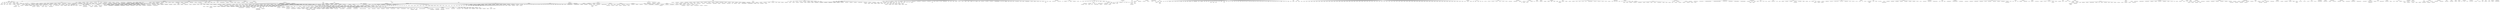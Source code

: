 graph G {
	node [label="\N"];
	graph [bb="0,0,3376.4,3230.7"];
	BlackAtmVolCurve [pos="1570.5,1394", width="2.8056", height="0.51389"];
	AbcdAtmVolCurve [pos="1527.4,1496", width="2.75", height="0.51389"];
	LazyObject [pos="1489.2,1556.3", width="1.8333", height="0.51389"];
	CostFunction [pos="2975.6,1395.6", width="2.0833", height="0.51389"];
	AbcdError [pos="3050.1,1437.9", width="1.6389", height="0.51389"];
	std [pos="1359.1,2401.1", width="0.75", height="0.51389"];
	AbcdFunction [pos="1423.1,2376.5", width="2.1389", height="0.51389"];
	Interpolation [pos="1308.1,1236.8", width="2.0833", height="0.51389"];
	AbcdInterpolation [pos="1355.1,1173.7", width="2.7222", height="0.51389"];
	AbcdInterpolationImpl [pos="1253.5,1186.3", width="3.3056", height="0.51389"];
	ParametersTransformation [pos="1105.5,393.71", width="3.8889", height="0.51389"];
	AbcdParametersTransformation [pos="1149.4,451.13", width="4.5556", height="0.51389"];
	AbcdSquared [pos="1351.5,2314.3", width="2.0833", height="0.51389"];
	MarketModel [pos="956.78,2992", width="2.0556", height="0.51389"];
	AbcdVol [pos="1028.2,2950.5", width="1.3611", height="0.51389"];
	DayCounter [pos="1616.1,2993.4", width="1.9722", height="0.51389"];
	Actual360 [pos="1682.9,3028.4", width="1.6944", height="0.51389"];
	Actual365Fixed [pos="1585.6,2909.5", width="2.3889", height="0.51389"];
	ActualActual [pos="1585.6,3076.1", width="2.0278", height="0.51389"];
	PathPayoff [pos="1459,2434.9", width="1.7778", height="0.51389"];
	AdaptedPathPayoff [pos="1532.7,2493", width="2.8889", height="0.51389"];
	EqualProbabilitiesBinomialTree [pos="2403.7,2390.9", width="4.4444", height="0.51389"];
	AdditiveEQPBinomialTree [pos="2453.5,2455.9", width="3.7222", height="0.51389"];
	AFB_Impl [pos="1627.4,3078", width="1.5833", height="0.51389"];
	Observable [pos="1425.5,1520.8", width="1.8333", height="0.51389"];
	AffineModel [pos="1434,1566", width="1.9167", height="0.51389"];
	CubicInterpolation [pos="1350.1,1122.6", width="2.8056", height="0.51389"];
	AkimaCubicInterpolation [pos="1394.3,1041.6", width="3.6389", height="0.51389"];
	AliMikhailHaqCopula [pos="1328.8,2388.4", width="3.0833", height="0.51389"];
	AlphaForm [pos="272.46,1345.7", width="1.75", height="0.51389"];
	AlphaFormInverseLinear [pos="316.35,1403.1", width="3.6389", height="0.51389"];
	AlphaFormLinearHyperbolic [pos="248.5,1277.5", width="4.0278", height="0.51389"];
	EarlyExercisePathPricer [pos="948.46,155.71", width="3.5", height="0.51389"];
	AmericanBasketPathPricer [pos="992.35,213.13", width="3.8889", height="0.51389"];
	StandardCurveDependentStepCondition [pos="3031.5,1651.7", width="5.7778", height="0.51389"];
	AmericanCondition [pos="3075.4,1709.1", width="2.8889", height="0.51389"];
	EarlyExercise [pos="649.97,1601.1", width="2.1111", height="0.51389"];
	AmericanExercise [pos="718.96,1562.6", width="2.6944", height="0.51389"];
	AmericanPathPricer [pos="924.5,87.5", width="2.9722", height="0.51389"];
	Bond [pos="1671.3,1574.9", width="1.0278", height="0.51389"];
	AmortizingCmsRateBond [pos="1738.4,1627.3", width="3.6944", height="0.51389"];
	AmortizingFixedRateBond [pos="1746.1,1567.6", width="3.8333", height="0.51389"];
	AmortizingFloatingRateBond [pos="1748.7,1592.6", width="4.2222", height="0.51389"];
	SimpleCashFlow [pos="1227.2,1332.2", width="2.5278", height="0.51389"];
	AmortizingPayment [pos="1153.3,1249.4", width=3, height="0.51389"];
	MargrabeOption [pos="1599.2,1913", width="2.5", height="0.51389"];
	AnalyticAmericanMargrabeEngine [pos="1574.6,2015.3", width="4.8889", height="0.51389"];
	BarrierOption [pos="1747.7,1848.3", width="2.1667", height="0.51389"];
	AnalyticBarrierEngine [pos="1735.3,1950.5", width="3.2778", height="0.51389"];
	GenericModelEngine [pos="1333.4,1738.7", width="3.0833", height="0.51389"];
	AnalyticBSMHullWhiteEngine [pos="1278.8,1807.4", width="4.3056", height="0.51389"];
	AnalyticCapFloorEngine [pos="1377.5,1804.3", width="3.5278", height="0.51389"];
	CliquetOption [pos="1744.6,1835", width="2.1944", height="0.51389"];
	AnalyticCliquetEngine [pos="1772,1930.4", width="3.3056", height="0.51389"];
	CompoundOption [pos="1820.1,1718.6", width="2.6944", height="0.51389"];
	AnalyticCompoundOptionEngine [pos="1930.2,1690.9", width="4.6944", height="0.51389"];
	ContinuousFixedLookbackOption [pos="1818.6,1703.4", width="4.7222", height="0.51389"];
	AnalyticContinuousFixedLookbackEngine [pos="1927.9,1653.6", width="5.8333", height="0.51389"];
	ContinuousFloatingLookbackOption [pos="1804.9,1745.7", width="5.1389", height="0.51389"];
	AnalyticContinuousFloatingLookbackEngine [pos="1919.2,1741.6", width="6.25", height="0.51389"];
	ContinuousAveragingAsianOption [pos="1824.8,1736.2", width="4.8611", height="0.51389"];
	AnalyticContinuousGeometricAveragePriceAsianEngine [pos="1928.9,1702.7", width="7.7778", height="0.51389"];
	VanillaOption [pos="1819.9,1796.3", width="2.1111", height="0.51389"];
	AnalyticDigitalAmericanEngine [pos="1887.5,1831.2", width="4.5", height="0.51389"];
	DiscreteAveragingAsianOption [pos="1843.4,1692.9", width="4.4444", height="0.51389"];
	AnalyticDiscreteGeometricAveragePriceAsianEngine [pos="1929.6,1662.5", width="7.3333", height="0.51389"];
	AnalyticDiscreteGeometricAverageStrikeAsianEngine [pos="1930.7,1715.9", width="7.5", height="0.51389"];
	DividendVanillaOption [pos="1776.9,1809.5", width="3.3056", height="0.51389"];
	AnalyticDividendEuropeanEngine [pos="1807.2,1908.1", width="4.8333", height="0.51389"];
	AnalyticEuropeanEngine [pos="1860.8,1875.8", width="3.6389", height="0.51389"];
	AnalyticEuropeanMargrabeEngine [pos="1615.8,2011.7", width="4.9167", height="0.51389"];
	AnalyticGJRGARCHEngine [pos="1340.4,1807.7", width="3.8333", height="0.51389"];
	AnalyticHestonHullWhiteEngine [pos="1339.2,1944.2", width="4.6389", height="0.51389"];
	AnalyticH1HWEngine [pos="1288.6,2028.9", width="3.2222", height="0.51389"];
	HaganPricer [pos="1136.8,1554.8", width="1.9444", height="0.51389"];
	AnalyticHaganPricer [pos="1035,1466.3", width="3.0556", height="0.51389"];
	AnalyticHestonEngine [pos="1321,1849.2", width="3.3056", height="0.51389"];
	AnalyticPerformanceEngine [pos="1800.8,1916.9", width="4.0278", height="0.51389"];
	AnalyticPTDHestonEngine [pos="1390,1818.3", width="3.8611", height="0.51389"];
	SimpleChooserOption [pos="1805.4,1757.8", width="3.2222", height="0.51389"];
	AnalyticSimpleChooserEngine [pos="1921.6,1731.5", width="4.3333", height="0.51389"];
	TwoAssetBarrierOption [pos="1671.7,1762.7", width="3.4444", height="0.51389"];
	AnalyticTwoAssetBarrierEngine [pos="1672.3,1869.4", width="4.5556", height="0.51389"];
	WriterExtensibleOption [pos="1808.3,1723.6", width="3.5", height="0.51389"];
	AnalyticWriterExtensibleOptionEngine [pos="1925.9,1682", width="5.5", height="0.51389"];
	Calendar [pos="900.5,838.39", width="1.5278", height="0.51389"];
	Argentina [pos="949.52,801.97", width="1.6667", height="0.51389"];
	Swap [pos="1593,1704.5", width="1.0833", height="0.51389"];
	arguments [pos="1567.5,1808.1", width="1.7778", height="0.51389"];
	PathPricer [pos="1303.7,2505.4", width="1.7222", height="0.51389"];
	ArithmeticAPOPathPricer [pos="1377.4,2575.5", width="3.7222", height="0.51389"];
	ArithmeticASOPathPricer [pos="1194.9,2471.5", width="3.7222", height="0.51389"];
	LineSearch [pos="1835,3090.1", width="1.8333", height="0.51389"];
	ArmijoLineSearch [pos="1906.2,3079.5", width="2.6944", height="0.51389"];
	CurveWrapper [pos="142.96,1107.7", width="2.2778", height="0.51389"];
	ArrayWrapper [pos="186.85,1165.1", width="2.2222", height="0.51389"];
	Currency [pos="2463,2880.2", width="1.5556", height="0.51389"];
	ARSCurrency [pos="2526.3,2842.1", width="2.0833", height="0.51389"];
	StrikedTypePayoff [pos="1618,2301.3", width="2.75", height="0.51389"];
	AssetOrNothingPayoff [pos="1662.1,2224.5", width="3.3056", height="0.51389"];
	AssetSwap [pos="1646.2,1764.9", width="1.8056", height="0.51389"];
	DefaultProbabilityHelper [pos="642,1424.1", width="3.6389", height="0.51389"];
	AssetSwapHelper [pos="713.21,1413.5", width="2.6944", height="0.51389"];
	SmileSection [pos="1372.2,1562.2", width="2.0556", height="0.51389"];
	AtmAdjustedSmileSection [pos="1288.2,1571.4", width="3.7778", height="0.51389"];
	AtmSmileSection [pos="1322.1,1610.3", width="2.6111", height="0.51389"];
	ATSCurrency [pos="2443.3,2774.3", width="2.0833", height="0.51389"];
	ZeroInflationIndex [pos="1366.8,1712.7", width="2.8333", height="0.51389"];
	AUCPI [pos="1347.4,1810.2", width="1.1667", height="0.51389"];
	AUDCurrency [pos="2410.2,2973.6", width="2.1667", height="0.51389"];
	Libor [pos="1082.1,1532.1", width=1, height="0.51389"];
	AUDLibor [pos="981.34,1583.1", width="1.6111", height="0.51389"];
	Australia [pos="877.86,733.59", width="1.5278", height="0.51389"];
	Region [pos="250.75,204.01", width="1.2222", height="0.51389"];
	AustraliaRegion [pos="322.14,162.51", width="2.4444", height="0.51389"];
	BasketPayoff [pos="1332.5,2215.1", width="2.0833", height="0.51389"];
	AverageBasketPayoff [pos="1330.2,2131.2", width="3.1667", height="0.51389"];
	FloatingRateCoupon [pos="1338.6,1496.2", width="3.0556", height="0.51389"];
	AverageBMACoupon [pos="1256.9,1508.7", width="3.0556", height="0.51389"];
	FloatingRateCouponPricer [pos="1340.7,1553.9", width="3.8333", height="0.51389"];
	AverageBMACouponPricer [pos="1273.8,1527.3", width="3.8333", height="0.51389"];
	SubPeriodsPricer [pos="1263,1592.6", width="2.5833", height="0.51389"];
	AveragingRatePricer [pos="1186.4,1671.8", width="3.0833", height="0.51389"];
	YoYInflationCouponPricer [pos="1326.9,1656.8", width="3.75", height="0.51389"];
	BachelierYoYInflationCouponPricer [pos="1224.3,1722.2", width="4.9722", height="0.51389"];
	BackwardFlatInterpolation [pos="1319.5,1180.5", width="3.9167", height="0.51389"];
	BackwardFlatInterpolationImpl [pos="1328.6,1157.9", width="4.5", height="0.51389"];
	DefaultEvent [pos="1499.5,1427.6", width="2.1111", height="0.51389"];
	BankruptcyEvent [pos="1579.3,1303.1", width="2.6944", height="0.51389"];
	BaroneAdesiWhaleyApproximationEngine [pos="1841.8,1875.1", width="5.9167", height="0.51389"];
	UnitOfMeasure [pos="2065.6,372.61", width="2.3611", height="0.51389"];
	BarrelUnitOfMeasure [pos="2147.1,394.12", width="3.1667", height="0.51389"];
	OneAssetOption [pos="1747.8,1741.6", width="2.5278", height="0.51389"];
	BarrierPathPricer [pos="1367.7,2592.2", width="2.6389", height="0.51389"];
	base_cubic_spline [pos="1369.1,2484.7", width="2.6944", height="0.51389"];
	base_cubic_splint [pos="1415.2,2339.7", width="2.6389", height="0.51389"];
	Basket [pos="1488.5,1614.8", width="1.2222", height="0.51389"];
	MultiAssetOption [pos="1636.8,1817", width="2.6389", height="0.51389"];
	BasketOption [pos="1631.1,1917.2", width="2.1667", height="0.51389"];
	Payoff [pos="1410.8,2297.7", width="1.1389", height="0.51389"];
	BatesEngine [pos="1301.2,1939.5", width="2.0278", height="0.51389"];
	BatesDetJumpEngine [pos="1244,2018.9", width="3.1944", height="0.51389"];
	BatesModel [pos="1321.1,1795.9", width="1.8889", height="0.51389"];
	BatesDetJumpModel [pos="1295.2,1919.7", width="3.0556", height="0.51389"];
	BatesDoubleExpEngine [pos="1252.4,1925.4", width="3.4722", height="0.51389"];
	BatesDoubleExpDetJumpEngine [pos="1173.5,1990.1", width="4.6389", height="0.51389"];
	BatesDoubleExpModel [pos="1237.6,1750.7", width="3.3333", height="0.51389"];
	BatesDoubleExpDetJumpModel [pos="1175.6,1863.5", width="4.5", height="0.51389"];
	HestonModel [pos="1326.3,1669.4", width="2.0833", height="0.51389"];
	HestonProcess [pos="1302.9,1479.1", width="2.2778", height="0.51389"];
	BatesProcess [pos="1204.4,1599.2", width="2.0833", height="0.51389"];
	BDTCurrency [pos="2501.7,2840.6", width="2.1111", height="0.51389"];
	BEFCurrency [pos="2410.7,2865", width="2.0833", height="0.51389"];
	BejImpl [pos="839.79,917.91", width="1.3333", height="0.51389"];
	BermudanExercise [pos="585.13,1558.1", width="2.8333", height="0.51389"];
	MarketModelExerciseValue [pos="311.5,2059.7", width="3.8889", height="0.51389"];
	BermudanSwaptionExerciseValue [pos="355.4,2117.1", width="4.8333", height="0.51389"];
	BespokeCalendar [pos="926.93,811.9", width="2.6389", height="0.51389"];
	LineSearchBasedMethod [pos="477.21,903.17", width="3.6389", height="0.51389"];
	BFGS [pos="557.35,923.23", width="1.0833", height="0.51389"];
	BGLCurrency [pos="2400.1,2794.4", width="2.1111", height="0.51389"];
	BiasedBarrierPathPricer [pos="1249.4,2571.8", width="3.5278", height="0.51389"];
	Interpolation2D [pos="1417.2,1242.8", width="2.4722", height="0.51389"];
	BicubicSpline [pos="1421.6,1143.5", width="2.0833", height="0.51389"];
	BicubicSplineImpl [pos="1443.7,1161.1", width="2.6667", height="0.51389"];
	BilinearInterpolation [pos="1446.7,1141.4", width="3.0833", height="0.51389"];
	BilinearInterpolationImpl [pos="1468.8,1145.6", width="3.6944", height="0.51389"];
	binary_compose3_function [pos="1273.8,2416", width="3.9167", height="0.51389"];
	ConvertibleBond [pos="1764.8,1523.8", width="2.5556", height="0.51389"];
	BinomialConvertibleEngine [pos="1848.5,1490.9", width="3.9722", height="0.51389"];
	BinomialDistribution [pos="1306.2,2401.5", width="3.0833", height="0.51389"];
	Tree [pos="2314.8,2218.8", width="0.88889", height="0.51389"];
	BinomialTree [pos="2383.9,2295.6", width="2.0556", height="0.51389"];
	BinomialVanillaEngine [pos="1861.8,1858.2", width="3.3056", height="0.51389"];
	Solver1D [pos="2296.9,2033.6", width="1.5556", height="0.51389"];
	Bisection [pos="2211.4,2030.7", width="1.5556", height="0.51389"];
	BjerksundStenslandApproximationEngine [pos="1823.3,1891.4", width="5.9167", height="0.51389"];
	VolatilityTermStructure [pos="1485.3,1374.7", width="3.4444", height="0.51389"];
	CallableFixedRateBond [pos="1861.6,1496.7", width="3.3889", height="0.51389"];
	BlackCallableFixedRateBondEngine [pos="1950.1,1476", width="5.0278", height="0.51389"];
	BlackCallableZeroCouponBondEngine [pos="2023.4,1425.3", width="5.3611", height="0.51389"];
	CapFloor [pos="1648.7,1621.6", width="1.5", height="0.51389"];
	BlackCapFloorEngine [pos="1707.9,1679.3", width="3.1667", height="0.51389"];
	CdsOption [pos="1703.9,1720.1", width="1.7222", height="0.51389"];
	BlackCdsOptionEngine [pos="1828.6,1653.7", width="3.3611", height="0.51389"];
	BlackVolatilityTermStructure [pos="1543.6,1175.5", width="4.1667", height="0.51389"];
	BlackConstantVol [pos="1562.6,1071", width="2.6944", height="0.51389"];
	IborCouponPricer [pos="1273.9,1606.9", width="2.6667", height="0.51389"];
	BlackIborCouponPricer [pos="1177.8,1691.8", width="3.3611", height="0.51389"];
	BlackIborQuantoCouponPricer [pos="1095.9,1792.1", width="4.3889", height="0.51389"];
	OneFactorModel [pos="1390.3,1783", width="2.5", height="0.51389"];
	BlackKarasinski [pos="1432.1,1693.4", width="2.4167", height="0.51389"];
	TermStructureConsistentModel [pos="1432.5,1585.8", width="4.5", height="0.51389"];
	GeneralizedBlackScholesProcess [pos="1390,1258.4", width="4.6944", height="0.51389"];
	BlackProcess [pos="1322.4,1169.5", width="2.0278", height="0.51389"];
	BlackCalculator [pos="2366,30.139", width="2.4167", height="0.51389"];
	BlackScholesCalculator [pos="2437.2,19.5", width="3.4167", height="0.51389"];
	TreeLattice1D [pos="2487.2,2007.3", width="2.2222", height="0.51389"];
	BlackScholesLattice [pos="2545.5,1946.7", width="2.9722", height="0.51389"];
	BlackScholesMertonProcess [pos="1357.3,1162.8", width="4.0278", height="0.51389"];
	BlackScholesProcess [pos="1387.5,1161.3", width="3.0556", height="0.51389"];
	Swaption [pos="1714.7,1703.3", width="1.6111", height="0.51389"];
	BlackSwaptionEngine [pos="1834.6,1637.2", width="3.25", height="0.51389"];
	VanillaOptionPricer [pos="275.5,2274.1", width="2.8889", height="0.51389"];
	BlackVanillaOptionPricer [pos="346.71,2263.5", width="3.6389", height="0.51389"];
	BlackVarianceTermStructure [pos="1596.1,1178", width="4.1389", height="0.51389"];
	BlackVarianceCurve [pos="1583.7,1076.9", width=3, height="0.51389"];
	BlackVarianceSurface [pos="1634.2,1098.4", width="3.2222", height="0.51389"];
	BlackVolTermStructure [pos="1520.6,1276.4", width="3.3889", height="0.51389"];
	BlackVolSurface [pos="1681.7,1333.9", width="2.4722", height="0.51389"];
	BlackYoYInflationCouponPricer [pos="1334.2,1782.3", width="4.4444", height="0.51389"];
	InterestRateIndex [pos="1279.5,1535.1", width="2.75", height="0.51389"];
	BMAIndex [pos="1235.4,1518.4", width="1.6944", height="0.51389"];
	BMASwap [pos="1658.9,1744.8", width="1.6944", height="0.51389"];
	RelativeDateRateHelper [pos="364.84,1719.9", width="3.5833", height="0.51389"];
	BMASwapRateHelper [pos="416.7,1657.3", width="3.1944", height="0.51389"];
	BmvImpl [pos="848,825.03", width="1.5", height="0.51389"];
	Instrument [pos="1584.7,1621.9", width="1.8333", height="0.51389"];
	RateHelper [pos="343.02,444.15", width="1.8333", height="0.51389"];
	BondHelper [pos="333.7,520.38", width="1.8889", height="0.51389"];
	Observer [pos="1386.8,1538.9", width="1.5556", height="0.51389"];
	BootstrapHelper [pos="1356.6,1525.6", width="2.5278", height="0.51389"];
	Constraint [pos="659.03,1940.3", width="1.75", height="0.51389"];
	BoundaryConstraint [pos="722.41,1998.2", width="3.0556", height="0.51389"];
	Domain [pos="1263.9,2336.4", width="1.3611", height="0.51389"];
	BoundedDomain [pos="1205,2273.8", width="2.5556", height="0.51389"];
	AcyclicVisitor [pos="610.81,136.05", width="2.0833", height="0.51389"];
	BPSCalculator [pos="654.5,53.5", width="2.2222", height="0.51389"];
	Visitor [pos="601.61,82.844", width="1.1667", height="0.51389"];
	Brazil [pos="837.07,754.69", width="1.0833", height="0.51389"];
	Brent [pos="2283,1948.6", width="1.0833", height="0.51389"];
	BRLCurrency [pos="2535.4,2803.7", width="2.0833", height="0.51389"];
	TridiagonalOperator [pos="1404.2,271.02", width=3, height="0.51389"];
	BSMOperator [pos="1487.8,271.64", width="2.1389", height="0.51389"];
	BsseImpl [pos="965.77,759.99", width="1.5", height="0.51389"];
	FixedRateBond [pos="1762.2,1576", width="2.3333", height="0.51389"];
	BTP [pos="1858.6,1555.3", width="0.86111", height="0.51389"];
	Business252 [pos="1552.1,3050.7", width="2.0278", height="0.51389"];
	BYRCurrency [pos="2443.1,2792", width="2.0833", height="0.51389"];
	CADCurrency [pos="2503.7,2784.5", width="2.1667", height="0.51389"];
	CADLibor [pos="984.44,1502.9", width="1.6111", height="0.51389"];
	DailyTenorLibor [pos="1092.6,1571.9", width="2.4167", height="0.51389"];
	CADLiborON [pos="992.74,1572.4", width="2.0278", height="0.51389"];
	Calculator [pos="538,121.58", width="1.6944", height="0.51389"];
	CalibratedModel [pos="1382.8,1586.1", width="2.5", height="0.51389"];
	CalibrationFunction [pos="2959.3,1311.5", width="2.9722", height="0.51389"];
	CalibrationHelper [pos="1526.7,1613.1", width="2.6944", height="0.51389"];
	Event [pos="1423.3,1458", width="1.1111", height="0.51389"];
	Callability [pos="1418.3,1361.4", width="1.6389", height="0.51389"];
	CallableBond [pos="1762.9,1539.6", width="2.0833", height="0.51389"];
	CallableBondVolatilityStructure [pos="1390.1,1383", width="4.5556", height="0.51389"];
	CallableBondConstantVolatility [pos="1336.2,1308", width="4.5", height="0.51389"];
	TermStructure [pos="1416.3,1435.2", width="2.2778", height="0.51389"];
	CallableZeroCouponBond [pos="1932.9,1433", width="3.7222", height="0.51389"];
	MarketModelMultiProduct [pos="2371.7,1218.7", width="3.7778", height="0.51389"];
	CallSpecifiedMultiProduct [pos="2339.2,1123", width="3.7222", height="0.51389"];
	MarketModelPathwiseMultiProduct [pos="1866.3,852.34", width="5.0278", height="0.51389"];
	CallSpecifiedPathwiseMultiProduct [pos="1942.7,889.4", width="4.9722", height="0.51389"];
	Canada [pos="874.82,750.74", width="1.3333", height="0.51389"];
	Cap [pos="1734.9,1566.5", width="0.83333", height="0.51389"];
	CapFloorTermVolatilityStructure [pos="1559.4,1410.4", width="4.6389", height="0.51389"];
	CapFloorTermVolCurve [pos="1553.2,1498.9", width="3.3889", height="0.51389"];
	boost [pos="1647.1,1445", width="1.0556", height="0.51389"];
	CapFloorTermVolSurface [pos="1512,1504.1", width="3.5833", height="0.51389"];
	CapHelper [pos="1622.8,1537.9", width="1.7222", height="0.51389"];
	OptionletVolatilityStructure [pos="1587.2,1401.5", width="4.0556", height="0.51389"];
	CapletVarianceCurve [pos="1683.2,1357.2", width="3.1667", height="0.51389"];
	CappedFlooredCoupon [pos="1245.4,1472.9", width="3.3611", height="0.51389"];
	CappedFlooredCmsCoupon [pos="1179,1382.4", width="3.9167", height="0.51389"];
	CappedFlooredIborCoupon [pos="1150.8,1450.5", width="3.8889", height="0.51389"];
	YoYInflationCoupon [pos="1270.7,1444", width="2.9722", height="0.51389"];
	CappedFlooredYoYInflationCoupon [pos="1196.1,1353.3", width="4.9722", height="0.51389"];
	CashFlow [pos="1296.4,1416.7", width="1.6111", height="0.51389"];
	CashOrNothingPayoff [pos="1694.9,2319.2", width="3.2222", height="0.51389"];
	FloatingRateBond [pos="1738.7,1498.1", width="2.7222", height="0.51389"];
	CCTEU [pos="1833.1,1454.4", width="1.2778", height="0.51389"];
	CDO [pos="1619.9,1635.5", width="0.94444", height="0.51389"];
	IborIndex [pos="1164.7,1525.3", width="1.6111", height="0.51389"];
	Cdor [pos="1123.9,1518.9", width="0.94444", height="0.51389"];
	RelativeDateDefaultProbabilityHelper [pos="569.5,309.3", width="5.3889", height="0.51389"];
	CdsHelper [pos="645.69,318.84", width="1.6944", height="0.51389"];
	Option [pos="1651.3,1702.8", width="1.2222", height="0.51389"];
	Rounding [pos="2375.8,189.88", width="1.5833", height="0.51389"];
	CeilingTruncation [pos="2427.7,127.33", width="2.6667", height="0.51389"];
	CHFCurrency [pos="2463.4,2797", width="2.0833", height="0.51389"];
	CHFLibor [pos="991.74,1482.3", width="1.5556", height="0.51389"];
	SwapIndex [pos="1214.6,1537.7", width="1.8333", height="0.51389"];
	ChfLiborSwapIsdaFix [pos="1171.3,1426.2", width="3.1111", height="0.51389"];
	China [pos="935.32,741.22", width="1.0833", height="0.51389"];
	ChiSquareDistribution [pos="1426.2,2461.3", width="3.3056", height="0.51389"];
	Claim [pos="1369.3,1515.4", width="1.0833", height="0.51389"];
	ClaytonCopula [pos="1331.2,2469.7", width="2.2778", height="0.51389"];
	ClosestRounding [pos="2332.1,121.5", width="2.5556", height="0.51389"];
	CLPCurrency [pos="2354,2880", width="2.0833", height="0.51389"];
	CmsCoupon [pos="1302.7,1418.9", width="1.9167", height="0.51389"];
	CmsCouponPricer [pos="1249.7,1546.7", width="2.6944", height="0.51389"];
	CmsMarket [pos="1537,1586.4", width="1.8333", height="0.51389"];
	CmsRateBond [pos="1735,1542.2", width="2.2222", height="0.51389"];
	CurveState [pos="346.38,2675.2", width="1.8611", height="0.51389"];
	CMSwapCurveState [pos="422.26,2687", width="3.0278", height="0.51389"];
	CNYCurrency [pos="2565.6,2847", width="2.0833", height="0.51389"];
	Collar [pos="1729.3,1641.7", width="1.0833", height="0.51389"];
	SectionHelper [pos="2800.6,2552.7", width="2.2222", height="0.51389"];
	ComboHelper [pos="2871.5,2598.5", width="2.1389", height="0.51389"];
	Commodity [pos="1644.6,1582", width="1.8611", height="0.51389"];
	CommodityCashFlow [pos="1231.8,1361.9", width="3.1667", height="0.51389"];
	CommodityCurve [pos="1404.9,1389.5", width="2.6667", height="0.51389"];
	CommodityIndex [pos="1399.1,1557.6", width="2.6111", height="0.51389"];
	Singleton [pos="1739.5,1375", width="1.6111", height="0.51389"];
	CommoditySettings [pos="1828.7,1355.6", width="2.9722", height="0.51389"];
	T [pos="1689.4,2736.9", width="0.75", height="0.51389"];
	Composite [pos="1719.4,2813.8", width="1.75", height="0.51389"];
	CompositeConstraint [pos="632.88,1855.5", width="3.1667", height="0.51389"];
	CompositeInstrument [pos="1608.2,1643.4", width="3.25", height="0.51389"];
	Quote [pos="1454.8,1489.9", width="1.1389", height="0.51389"];
	CompositeQuote [pos="1397,1514.5", width="2.5556", height="0.51389"];
	CompoundingRatePricer [pos="1169.5,1648", width="3.5556", height="0.51389"];
	Fdm1dMesher [pos="2954.2,1124.3", width="2.2222", height="0.51389"];
	Concentrating1dMesher [pos="3030.6,1161.4", width="3.5556", height="0.51389"];
	ConjugateGradient [pos="430.1,835.5", width="2.8889", height="0.51389"];
	constant [pos="1453,2458.1", width="1.5", height="0.51389"];
	ConstantCapFloorTermVolatility [pos="1660.8,1353.5", width="4.5833", height="0.51389"];
	CPIVolatilitySurface [pos="1487.9,1296.9", width="2.9722", height="0.51389"];
	ConstantCPIVolatility [pos="1547.5,1193.5", width="3.1944", height="0.51389"];
	VolatilityCompositor [pos="1334.5,3113.7", width="3.0278", height="0.51389"];
	ConstantEstimator [pos="1378.4,3171.1", width="2.8611", height="0.51389"];
	ConstantGradHelper [pos="2793.2,2467.5", width="3.0833", height="0.51389"];
	ConstantOptionletVolatility [pos="1686.6,1371.9", width=4, height="0.51389"];
	Parameter [pos="2050.4,2885.2", width="1.75", height="0.51389"];
	ConstantParameter [pos="2109,2828.7", width="2.9722", height="0.51389"];
	RecoveryRateModel [pos="1440.1,1480.9", width="2.9722", height="0.51389"];
	ConstantRecoveryModel [pos="1376.1,1526.8", width="3.5833", height="0.51389"];
	SwaptionVolatilityStructure [pos="1573.5,1403", width="4.0833", height="0.51389"];
	ConstantSwaptionVolatility [pos="1674.6,1357.5", width="4.0278", height="0.51389"];
	YoYOptionletVolatilitySurface [pos="1554.9,1343.7", width="4.25", height="0.51389"];
	ConstantYoYOptionletVolatility [pos="1645.1,1271", width="4.4722", height="0.51389"];
	MarketModelEvolver [pos="2177.4,2629.1", width="3.0833", height="0.51389"];
	ConstrainedEvolver [pos="2116.5,2560.9", width="2.9722", height="0.51389"];
	ContinuousArithmeticAsianLevyEngine [pos="1921.3,1755.3", width="5.5833", height="0.51389"];
	Function [pos="1256,2411", width="1.4722", height="0.51389"];
	ConundrumIntegrand [pos="1162.7,2378.9", width="3.2222", height="0.51389"];
	ConvergenceStatistics [pos="1616.5,2698.4", width="3.3056", height="0.51389"];
	ConvertibleFixedCouponBond [pos="1856.2,1521.5", width="4.3056", height="0.51389"];
	ConvertibleFloatingRateBond [pos="1858.8,1542.8", width="4.3056", height="0.51389"];
	ConvertibleZeroCouponBond [pos="1838.8,1461.3", width="4.2222", height="0.51389"];
	ConvexMonotone2Helper [pos="2763.5,2625.8", width="3.75", height="0.51389"];
	ConvexMonotone3Helper [pos="2822.4,2635", width="3.75", height="0.51389"];
	ConvexMonotone4Helper [pos="2714.1,2567.5", width="3.75", height="0.51389"];
	ConvexMonotone4MinHelper [pos="2635.5,2573.2", width="4.2222", height="0.51389"];
	ConvexMonotoneImpl [pos="1222.3,1228.6", width="3.25", height="0.51389"];
	ConvexMonotoneInterpolation [pos="1239.4,1195.1", width="4.4444", height="0.51389"];
	COPCurrency [pos="2544.6,2896.3", width="2.1389", height="0.51389"];
	CoterminalSwapCurveState [pos="319,2603.5", width="4.1111", height="0.51389"];
	PiecewiseConstantCorrelation [pos="2967.4,1961.2", width="4.3611", height="0.51389"];
	CotSwapFromFwdCorrelation [pos="3043.3,1973", width="4.3056", height="0.51389"];
	CotSwapToFwdAdapter [pos="956.62,2909.5", width="3.4722", height="0.51389"];
	MarketModelFactory [pos="1436.1,1492.2", width="3.0556", height="0.51389"];
	CotSwapToFwdAdapterFactory [pos="1362.1,1541.1", width="4.4722", height="0.51389"];
	Coupon [pos="1317,1407.3", width="1.3611", height="0.51389"];
	OneFactorAffineModel [pos="1437.3,1713.9", width="3.3056", height="0.51389"];
	CoxIngersollRoss [pos="1444.6,1821.9", width="2.5833", height="0.51389"];
	EqualJumpsBinomialTree [pos="2473.2,2322.8", width="3.6111", height="0.51389"];
	CoxRossRubinstein [pos="2556.3,2319.9", width="2.8611", height="0.51389"];
	CPIBond [pos="1747.1,1613.4", width="1.4722", height="0.51389"];
	CPICapFloor [pos="1593.2,1675.4", width="1.9722", height="0.51389"];
	InflationTermStructure [pos="1419.9,1376.9", width="3.3889", height="0.51389"];
	CPICapFloorTermPriceSurface [pos="1370.5,1293.4", width="4.3056", height="0.51389"];
	IndexedCashFlow [pos="1351,1504.2", width="2.6944", height="0.51389"];
	CPICashFlow [pos="1262,1507.6", width="2.0833", height="0.51389"];
	InflationCoupon [pos="1362.5,1492.7", width="2.5", height="0.51389"];
	CPICoupon [pos="1334.1,1410.3", width="1.8056", height="0.51389"];
	InflationCouponPricer [pos="1369.1,1572.3", width="3.25", height="0.51389"];
	CPICouponPricer [pos="1294.9,1596.1", width="2.5833", height="0.51389"];
	CPISwap [pos="1610.7,1791.8", width="1.5278", height="0.51389"];
	MixedScheme [pos="2704.9,125.21", width="2.1667", height="0.51389"];
	CrankNicolson [pos="2780.8,136.99", width="2.25", height="0.51389"];
	CreditDefaultSwap [pos="1637.3,1601.1", width="2.8889", height="0.51389"];
	CTSMMCapletCalibration [pos="722.38,567.21", width="3.6944", height="0.51389"];
	CTSMMCapletAlphaFormCalibration [pos="798.26,578.99", width="5.1111", height="0.51389"];
	CTSMMCapletMaxHomogeneityCalibration [pos="695,495.5", width="6.0556", height="0.51389"];
	CTSMMCapletOriginalCalibration [pos="674.49,627.2", width="4.75", height="0.51389"];
	cube [pos="1343.2,2333.4", width="0.94444", height="0.51389"];
	FittedBondDiscountCurve [pos="1526.1,1481", width="3.7778", height="0.51389"];
	CubicBSplinesFitting [pos="1615,1452.4", width="3.0556", height="0.51389"];
	CoefficientHolder [pos="1140.2,1135.2", width="2.6389", height="0.51389"];
	CubicInterpolationImpl [pos="1208.6,1207", width="3.3889", height="0.51389"];
	CubicNaturalSpline [pos="1318.8,1041", width="2.8889", height="0.51389"];
	CubicSplineOvershootingMinimization1 [pos="1409.9,1043.9", width="5.6389", height="0.51389"];
	CubicSplineOvershootingMinimization2 [pos="1361.4,1039.5", width="5.6389", height="0.51389"];
	CumulativeBinomialDistribution [pos="1440.8,2358.9", width="4.6389", height="0.51389"];
	CumulativeNormalDistribution [pos="1396.7,2437.4", width="4.4444", height="0.51389"];
	CumulativePoissonDistribution [pos="1396.7,2386.3", width="4.4722", height="0.51389"];
	CumulativeStudentDistribution [pos="1310.4,2326.1", width="4.5833", height="0.51389"];
	Curve [pos="1374.6,2310.4", width="1.1389", height="0.51389"];
	StepCondition [pos="2793.6,684.58", width="2.2222", height="0.51389"];
	CurveDependentStepCondition [pos="2873.3,675.13", width="4.5556", height="0.51389"];
	CYPCurrency [pos="2459.1,2959.3", width="2.0833", height="0.51389"];
	CzechRepublic [pos="897.3,759.11", width="2.2778", height="0.51389"];
	CZKCurrency [pos="2488.7,2804.3", width="2.0833", height="0.51389"];
	DailyTenorCHFLibor [pos="992.69,1550.7", width=3, height="0.51389"];
	DailyTenorEURLibor [pos="1119.5,1560", width="3.0278", height="0.51389"];
	DailyTenorGBPLibor [pos="980.17,1606.2", width="3.0278", height="0.51389"];
	DailyTenorJPYLibor [pos="1009.9,1626.4", width="2.8889", height="0.51389"];
	DailyTenorUSDLibor [pos="1011.7,1667", width="3.0278", height="0.51389"];
	DatedOISRateHelper [pos="284,393.5", width="3.1389", height="0.51389"];
	ObservableValue [pos="2168.5,1560.1", width="2.5833", height="0.51389"];
	DateProxy [pos="2239.7,1549.5", width="1.75", height="0.51389"];
	DecoratedHedge [pos="2317,1039.5", width="2.5556", height="0.51389"];
	DefaultProbabilityTermStructure [pos="1432.1,1368.8", width="4.6944", height="0.51389"];
	DefaultDensityStructure [pos="1472.8,1293.5", width="3.6389", height="0.51389"];
	DefaultSettlement [pos="1456.9,1374.9", width="2.8333", height="0.51389"];
	DeltaVolQuote [pos="1394.8,1500.5", width="2.2778", height="0.51389"];
	DEMCurrency [pos="2520.1,2790.9", width="2.1667", height="0.51389"];
	Denmark [pos="793.31,843.66", width="1.5556", height="0.51389"];
	DepositRateHelper [pos="321.08,1651.5", width="2.8611", height="0.51389"];
	DerivedQuote [pos="1406.1,1518.8", width="2.2222", height="0.51389"];
	OptimizationMethod [pos="429.63,973.19", width="3.0833", height="0.51389"];
	DifferentialEvolution [pos="477.91,1040.2", width="3.1111", height="0.51389"];
	DigitalCoupon [pos="1259.7,1436.4", width="2.2222", height="0.51389"];
	DigitalCmsCoupon [pos="1191.7,1351.6", width="2.8056", height="0.51389"];
	DigitalIborCoupon [pos="1174.1,1378.5", width="2.75", height="0.51389"];
	DigitalPathPricer [pos="1314.2,2595.7", width="2.6111", height="0.51389"];
	BoundaryCondition [pos="3189.2,834.16", width="2.9167", height="0.51389"];
	DirichletBC [pos="3255.9,790.92", width="1.8333", height="0.51389"];
	DiscountingBondEngine [pos="1724.5,1519.7", width="3.5556", height="0.51389"];
	DiscountingSwapEngine [pos="1592.7,1801.6", width="3.6111", height="0.51389"];
	SequenceStatistics [pos="240,1900.1", width="2.8611", height="0.51389"];
	DiscrepancyStatistics [pos="311.21,1889.5", width="3.1667", height="0.51389"];
	DiscretizedAsset [pos="2903.6,2822.7", width="2.5556", height="0.51389"];
	DiscretizedCallableFixedRateBond [pos="2972.2,2778.4", width="4.9167", height="0.51389"];
	DiscretizedCapFloor [pos="2852.8,2756.2", width="3.0278", height="0.51389"];
	DiscretizedConvertible [pos="2843.5,2881.7", width="3.3889", height="0.51389"];
	DiscretizedDiscountBond [pos="2905.8,2904.9", width="3.6944", height="0.51389"];
	DiscretizedOption [pos="2979.5,2862.9", width="2.75", height="0.51389"];
	DiscretizedSwap [pos="2820.3,2817.1", width="2.5833", height="0.51389"];
	DiscretizedSwaption [pos="3051.3,2892.7", width="3.1111", height="0.51389"];
	DiscretizedVanillaOption [pos="2919,2739.5", width="3.6389", height="0.51389"];
	Disposable [pos="1630.3,2790.1", width="1.75", height="0.51389"];
	Dividend [pos="1203.8,1360.9", width="1.5", height="0.51389"];
	DividendAdder [pos="1396,2361.1", width="2.3056", height="0.51389"];
	DividendBarrierOption [pos="1782.5,1945.7", width="3.3611", height="0.51389"];
	DKKCurrency [pos="2376.6,2942.1", width="2.0833", height="0.51389"];
	DKKLibor [pos="1005.4,1465.9", width="1.5556", height="0.51389"];
	DMinus [pos="1386.3,189.5", width="1.3333", height="0.51389"];
	DoubleStickyRatchetPayoff [pos="1420.2,2208.4", width="3.9722", height="0.51389"];
	DownRounding [pos="2297.5,211.22", width="2.3889", height="0.51389"];
	DPlus [pos="1329.3,307.87", width="1.0833", height="0.51389"];
	DPlusDMinus [pos="1456.4,336.33", width="2.1111", height="0.51389"];
	ZeroYieldStructure [pos="1571.7,1340.9", width="2.8889", height="0.51389"];
	DriftTermStructure [pos="1675.2,1295.9", width="2.8889", height="0.51389"];
	Dynamics [pos="1369.8,1916.3", width="1.6111", height="0.51389"];
	GenericEngine [pos="1351.4,1625.2", width="2.2778", height="0.51389"];
	DynProgVPPIntrinsicValueEngine [pos="1282.4,1630.9", width="4.7778", height="0.51389"];
	DZero [pos="1386.3,352.63", width="1.1667", height="0.51389"];
	Exercise [pos="652.08,1678.9", width="1.4167", height="0.51389"];
	EEKCurrency [pos="2362.3,2908", width="2.0556", height="0.51389"];
	StochasticProcess [pos="1374.3,1472.3", width="2.6944", height="0.51389"];
	EndEulerDiscretization [pos="1418.2,1421", width="3.4167", height="0.51389"];
	EnergySwap [pos="1854.1,1479.7", width="2.0278", height="0.51389"];
	EnergyBasisSwap [pos="1928.8,1415", width="2.7222", height="0.51389"];
	EnergyCommodity [pos="1751.3,1512.1", width="2.8056", height="0.51389"];
	EnergyFuture [pos="1830.7,1450.2", width="2.1667", height="0.51389"];
	EnergyVanillaSwap [pos="1944.2,1461.9", width="2.9167", height="0.51389"];
	engine [pos="1284.5,1694", width="1.2222", height="0.51389"];
	OvernightIndex [pos="1116.1,1579.4", width="2.4167", height="0.51389"];
	Eonia [pos="1035.3,1673.2", width="1.0833", height="0.51389"];
	equal_within [pos="1407.1,2481.9", width="2.0833", height="0.51389"];
	EquityFXVolSurface [pos="1743.9,1252.4", width="2.9722", height="0.51389"];
	Error [pos="1268.1,2396.3", width=1, height="0.51389"];
	ErrorFunction [pos="1261.5,2381.6", width="2.1667", height="0.51389"];
	ESPCurrency [pos="2397.6,2908.9", width="2.0833", height="0.51389"];
	EU_Impl [pos="1531.4,2972.2", width="1.4167", height="0.51389"];
	EUHICP [pos="1415.4,1808", width="1.3611", height="0.51389"];
	EUHICPXT [pos="1326,1818.2", width="1.75", height="0.51389"];
	EulerDiscretization [pos="1357.8,1425.9", width="2.8889", height="0.51389"];
	EURCurrency [pos="2436.9,2838.4", width="2.0833", height="0.51389"];
	EURegion [pos="250.58,121.5", width="1.6111", height="0.51389"];
	EurexImpl [pos="1001.1,803.17", width="1.6944", height="0.51389"];
	Euribor [pos="1105.9,1426.5", width="1.3056", height="0.51389"];
	Euribor1M [pos="1018.7,1369.6", width="1.7222", height="0.51389"];
	Euribor1Y [pos="1041.2,1342.3", width="1.6667", height="0.51389"];
	Euribor2M [pos="1057,1384", width="1.7222", height="0.51389"];
	Euribor2W [pos="1069.1,1364.5", width="1.7778", height="0.51389"];
	Euribor3M [pos="1032.6,1357.8", width="1.7222", height="0.51389"];
	Euribor3W [pos="1089,1332.9", width="1.7778", height="0.51389"];
	Euribor4M [pos="1018.5,1422", width="1.7222", height="0.51389"];
	Euribor5M [pos="1057.6,1346.2", width="1.7222", height="0.51389"];
	Euribor6M [pos="1006.3,1388.9", width="1.7222", height="0.51389"];
	Euribor7M [pos="998.49,1426", width="1.7222", height="0.51389"];
	Euribor8M [pos="1082.3,1348.9", width="1.7222", height="0.51389"];
	Euribor9M [pos="1061.4,1328.9", width="1.7222", height="0.51389"];
	Euribor10M [pos="1077.4,1324.7", width="1.8889", height="0.51389"];
	Euribor11M [pos="1017.6,1446.1", width="1.8889", height="0.51389"];
	Euribor365 [pos="1081.1,1476.5", width="1.8333", height="0.51389"];
	Euribor365_1M [pos="1007.5,1531.6", width="2.3889", height="0.51389"];
	Euribor365_1Y [pos="1007.6,1503.5", width="2.3333", height="0.51389"];
	Euribor365_2M [pos="1012.5,1479.3", width="2.3889", height="0.51389"];
	Euribor365_2W [pos="1027.8,1383.1", width="2.4444", height="0.51389"];
	Euribor365_3M [pos="974.1,1504.9", width="2.3889", height="0.51389"];
	Euribor365_3W [pos="980.69,1462.8", width="2.4444", height="0.51389"];
	Euribor365_4M [pos="976.09,1482.1", width="2.3889", height="0.51389"];
	Euribor365_5M [pos="982.66,1442.1", width="2.3889", height="0.51389"];
	Euribor365_6M [pos="983.1,1522.9", width="2.3889", height="0.51389"];
	Euribor365_7M [pos="994.79,1413.8", width="2.3889", height="0.51389"];
	Euribor365_8M [pos="1010.3,1401", width="2.3889", height="0.51389"];
	Euribor365_9M [pos="1031.5,1427.9", width="2.3889", height="0.51389"];
	Euribor365_10M [pos="1000.4,1443.5", width="2.5556", height="0.51389"];
	Euribor365_11M [pos="1046.2,1376.8", width="2.5556", height="0.51389"];
	Euribor365_SW [pos="1046.3,1401.6", width="2.4444", height="0.51389"];
	EuriborSW [pos="1029.2,1402.4", width="1.7778", height="0.51389"];
	EuriborSwapIfrFix [pos="1143,1574.7", width="2.7222", height="0.51389"];
	EuriborSwapIsdaFixA [pos="1163.5,1436.2", width="3.1667", height="0.51389"];
	EuriborSwapIsdaFixB [pos="1142.4,1596.9", width="3.1667", height="0.51389"];
	EURLibor [pos="1092.5,1619.1", width="1.5556", height="0.51389"];
	EURLibor1M [pos="1000.9,1657.1", width="1.9722", height="0.51389"];
	EURLibor1Y [pos="992.86,1597.7", width="1.9167", height="0.51389"];
	EURLibor2M [pos="1055.7,1696.6", width="1.9722", height="0.51389"];
	EURLibor2W [pos="990.22,1621.8", width="2.0278", height="0.51389"];
	EURLibor3M [pos="1019.5,1693.1", width="1.9722", height="0.51389"];
	EURLibor4M [pos="1017.1,1604.6", width="1.9722", height="0.51389"];
	EURLibor5M [pos="1030.5,1707", width="1.9722", height="0.51389"];
	EURLibor6M [pos="1026,1642.5", width="1.9722", height="0.51389"];
	EURLibor7M [pos="993.37,1640.7", width="1.9722", height="0.51389"];
	EURLibor8M [pos="1057.7,1726", width="1.9722", height="0.51389"];
	EURLibor9M [pos="1042.2,1682", width="1.9722", height="0.51389"];
	EURLibor10M [pos="1009.4,1678.4", width="2.1667", height="0.51389"];
	EURLibor11M [pos="1062.4,1712.8", width="2.1667", height="0.51389"];
	EURLiborON [pos="1031.7,1652.1", width=2, height="0.51389"];
	EURLiborSW [pos="1042.4,1718.6", width="2.0278", height="0.51389"];
	EurLiborSwapIfrFix [pos="1145,1616.4", width="2.8889", height="0.51389"];
	EurLiborSwapIsdaFixA [pos="1153.1,1559.7", width="3.3333", height="0.51389"];
	EurLiborSwapIsdaFixB [pos="1153.1,1494.3", width="3.3333", height="0.51389"];
	EurodollarFuturesImpliedStdDevQuote [pos="1497.7,1542.4", width="5.5278", height="0.51389"];
	EuropeanExercise [pos="660.32,1752.1", width="2.6944", height="0.51389"];
	EuropeanGJRGARCHPathPricer [pos="1270.4,2581.1", width="4.5", height="0.51389"];
	EuropeanHestonPathPricer [pos="1268.1,2555.3", width="3.9722", height="0.51389"];
	EuropeanMultiPathPricer [pos="1235.8,2537.3", width="3.6944", height="0.51389"];
	EuropeanOption [pos="1911.7,1764.3", width="2.5278", height="0.51389"];
	EuropeanPathMultiPathPricer [pos="1352.9,2578.1", width="4.3056", height="0.51389"];
	EuropeanPathPricer [pos="1393,2577.6", width=3, height="0.51389"];
	EuwaxImpl [pos="974.92,859.81", width="1.8333", height="0.51389"];
	EverestMultiPathPricer [pos="1204,2517", width="3.4167", height="0.51389"];
	EverestOption [pos="1610.5,1901", width="2.25", height="0.51389"];
	everywhere [pos="1542.1,2471", width="1.9444", height="0.51389"];
	EverywhereConstantHelper [pos="2883.4,2537.8", width="4.0833", height="0.51389"];
	ExchangeImpl [pos="890.13,906.75", width="2.1944", height="0.51389"];
	ExchangeRateManager [pos="1778.6,1277.8", width="3.4167", height="0.51389"];
	MultiProductMultiStep [pos="2277.3,1270.1", width="3.3333", height="0.51389"];
	ExerciseAdapter [pos="2299.5,1327.4", width="2.5", height="0.51389"];
	ExplicitEuler [pos="2677.5,53.5", width=2, height="0.51389"];
	ExponentialForwardCorrelation [pos="2940,1889.5", width="4.5556", height="0.51389"];
	ExponentialJump1dMesher [pos="2947.5,1039.5", width="3.9167", height="0.51389"];
	ExponentialSplinesFitting [pos="1601.2,1459.5", width="3.75", height="0.51389"];
	ExtendedEqualProbabilitiesBinomialTree [pos="2129.6,2229.2", width="5.7222", height="0.51389"];
	ExtendedAdditiveEQPBinomialTree [pos="2051.5,2263", width=5, height="0.51389"];
	ExtendedBinomialTree [pos="2226.4,2251.4", width="3.3333", height="0.51389"];
	ExtendedBlackScholesMertonProcess [pos="1417.1,1164.1", width="5.3056", height="0.51389"];
	ExtendedBlackVarianceCurve [pos="1678.4,1128.1", width="4.3056", height="0.51389"];
	ExtendedBlackVarianceSurface [pos="1609.1,1086.4", width="4.5", height="0.51389"];
	ExtendedCoxIngersollRoss [pos="1454,1694.5", width="3.8611", height="0.51389"];
	ExtendedEqualJumpsBinomialTree [pos="2174.8,2336.3", width="4.9167", height="0.51389"];
	ExtendedCoxRossRubinstein [pos="2159.1,2418.2", width="4.1389", height="0.51389"];
	ExtendedJarrowRudd [pos="2057.8,2187.7", width="3.1667", height="0.51389"];
	ExtendedJoshi4 [pos="2232.2,2317.9", width="2.4167", height="0.51389"];
	ExtendedLeisenReimer [pos="2186.2,2198.2", width="3.4167", height="0.51389"];
	StochasticProcess1D [pos="1352.2,1363.7", width="3.0833", height="0.51389"];
	ExtendedOrnsteinUhlenbeckProcess [pos="1269,1314.8", width="5.1944", height="0.51389"];
	ExtendedTian [pos="2171.3,2271.5", width="2.1667", height="0.51389"];
	ExtendedTrigeorgis [pos="2097.6,2370.3", width="2.8889", height="0.51389"];
	ExtOUWithJumpsProcess [pos="1328.8,1422.2", width="3.6667", height="0.51389"];
	FaceValueAccrualClaim [pos="1291.8,1481.2", width="3.3889", height="0.51389"];
	FaceValueClaim [pos="1335.3,1445.3", width="2.4167", height="0.51389"];
	HazardRateStructure [pos="1481.1,1269.4", width="3.1944", height="0.51389"];
	FactorSpreadedHazardRateCurve [pos="1521.2,1166.1", width="4.8056", height="0.51389"];
	DefaultType [pos="105,2512.1", width="1.9444", height="0.51389"];
	FailureToPay [pos="176.21,2501.5", width=2, height="0.51389"];
	FailureToPayEvent [pos="1487.3,1720.8", width="2.7778", height="0.51389"];
	FalsePosition [pos="2218.3,1991.1", width="2.0556", height="0.51389"];
	FarlieGumbelMorgensternCopula [pos="1426.4,2351.1", width="4.7222", height="0.51389"];
	Fd2dBlackScholesVanillaEngine [pos="1666.8,2004", width="4.5278", height="0.51389"];
	baseEngine [pos="2540,3147.7", width="1.8611", height="0.51389"];
	FDAmericanCondition [pos="2583.9,3205.1", width="3.25", height="0.51389"];
	FDEngineAdapter [pos="1197.6,1797.6", width="2.6944", height="0.51389"];
	FDAmericanEngine [pos="1127.6,1849.5", width="2.8889", height="0.51389"];
	FdBatesVanillaEngine [pos="1244.8,1787.9", width="3.2222", height="0.51389"];
	FDBermudanEngine [pos="1881.2,1850.4", width="3.0278", height="0.51389"];
	FdBlackScholesAsianEngine [pos="1293.9,1640.4", width="4.0278", height="0.51389"];
	FdBlackScholesBarrierEngine [pos="1799.2,2032.4", width="4.25", height="0.51389"];
	FdBlackScholesRebateEngine [pos="1848.7,2003.4", width="4.25", height="0.51389"];
	FdBlackScholesVanillaEngine [pos="1868.1,1845.9", width="4.1944", height="0.51389"];
	FDDividendAmericanEngine [pos="1138.9,1859.7", width="4.1111", height="0.51389"];
	FDDividendAmericanEngineMerton73 [pos="1091.7,1803.9", width="5.4167", height="0.51389"];
	FDDividendAmericanEngineShiftScale [pos="1108.2,1827.3", width="5.4444", height="0.51389"];
	FDDividendEngineMerton73 [pos="2676.1,871.84", width="4.1667", height="0.51389"];
	FDDividendEngine [pos="2745,845.08", width="2.8333", height="0.51389"];
	FDMultiPeriodEngine [pos="2536.7,869.44", width="3.1667", height="0.51389"];
	FDDividendEngineBase [pos="2605.5,905.88", width="3.4722", height="0.51389"];
	FDDividendEngineShiftScale [pos="2606.8,985.45", width="4.1667", height="0.51389"];
	FDDividendEuropeanEngine [pos="1193.4,1894.9", width="4.1111", height="0.51389"];
	FDDividendEuropeanEngineMerton73 [pos="1207.4,1902.1", width="5.4444", height="0.51389"];
	FDDividendEuropeanEngineShiftScale [pos="1178.8,1888.4", width="5.4444", height="0.51389"];
	FDDividendShoutEngine [pos="1150.6,1870.3", width="3.6389", height="0.51389"];
	FDDividendShoutEngineMerton73 [pos="1117.8,1838.3", width="4.9722", height="0.51389"];
	FDDividendShoutEngineShiftScale [pos="1100.4,1815.3", width="4.9722", height="0.51389"];
	base [pos="1163.9,1880.5", width="0.94444", height="0.51389"];
	FDEuropeanEngine [pos="1743,1811.8", width="2.9167", height="0.51389"];
	FdExtOUJumpVanillaEngine [pos="1314.9,1662", width="4.0278", height="0.51389"];
	FdG2SwaptionEngine [pos="1257,1772.4", width="3.25", height="0.51389"];
	FdHestonBarrierEngine [pos="1366.6,1833.7", width="3.4722", height="0.51389"];
	FdHestonHullWhiteVanillaEngine [pos="1298,1811", width="4.7778", height="0.51389"];
	FdHestonRebateEngine [pos="1320.9,1818.8", width="3.4722", height="0.51389"];
	FdHestonVanillaEngine [pos="1234.8,1768.7", width="3.4167", height="0.51389"];
	FdHullWhiteSwaptionEngine [pos="1261.9,1800.6", width="4.2222", height="0.51389"];
	FdKlugeExtOUSpreadEngine [pos="1329.9,1677.3", width="4.1389", height="0.51389"];
	Fdm1DimSolver [pos="1525,1574.5", width="2.4722", height="0.51389"];
	FdmLinearOpComposite [pos="2602.5,1536.7", width="3.5556", height="0.51389"];
	Fdm2dBlackScholesOp [pos="2683.2,1521.1", width="3.3611", height="0.51389"];
	Fdm2dBlackScholesSolver [pos="1529.1,1556.3", width="3.8333", height="0.51389"];
	Fdm2DimSolver [pos="1500.1,1621.4", width="2.4722", height="0.51389"];
	Fdm3DimSolver [pos="1514,1545.7", width="2.4722", height="0.51389"];
	FdmInnerValueCalculator [pos="673.57,1225.6", width="3.7222", height="0.51389"];
	FdmAffineModelSwapInnerValue [pos="748.08,1267.9", width="4.6944", height="0.51389"];
	YieldTermStructure [pos="1487.5,1417.2", width="2.8889", height="0.51389"];
	FdmAffineModelTermStructure [pos="1522.1,1355.7", width="4.4444", height="0.51389"];
	FdmAmericanStepCondition [pos="2787.6,597.5", width="4.0833", height="0.51389"];
	FdmArithmeticAverageCondition [pos="2764.2,768.53", width="4.6944", height="0.51389"];
	FdmBatesOp [pos="2579.8,1447.5", width="2.0278", height="0.51389"];
	FdmBatesSolver [pos="1506.1,1596.9", width="2.5", height="0.51389"];
	FdmBermudanStepCondition [pos="2808.2,769.95", width="4.1944", height="0.51389"];
	FdmBlackScholesFwdOp [pos="2551.6,1589.6", width="3.5833", height="0.51389"];
	FdmBlackScholesMesher [pos="2883.9,1172.7", width="3.6389", height="0.51389"];
	FdmBlackScholesMultiStrikeMesher [pos="2988.9,1202.3", width="5.1111", height="0.51389"];
	FdmBlackScholesOp [pos="2665.6,1582.5", width="3.0278", height="0.51389"];
	FdmBlackScholesSolver [pos="1525.2,1589.9", width="3.5", height="0.51389"];
	FdmDirichletBoundary [pos="3146.1,767.5", width="3.3611", height="0.51389"];
	FdmDividendHandler [pos="2736,735", width="3.1667", height="0.51389"];
	FdmExpExtOUInnerValueCalculator [pos="657.26,1141.5", width="5.1111", height="0.51389"];
	FdmExtendedOrnsteinUhlenbackOp [pos="2526.3,1562.4", width="5.1389", height="0.51389"];
	FdmExtOUJumpModelInnerValue [pos="620.83,1293.4", width="4.6944", height="0.51389"];
	FdmExtOUJumpOp [pos="2522.2,1494.7", width="2.8333", height="0.51389"];
	FdmExtOUJumpSolver [pos="1510.7,1567.1", width="3.3056", height="0.51389"];
	FdmG2Op [pos="2679.2,1486.3", width="1.6944", height="0.51389"];
	FdmG2Solver [pos="1526.8,1541.4", width="2.1667", height="0.51389"];
	FdmHestonFwdOp [pos="2551.6,1474.9", width="2.8056", height="0.51389"];
	FdmHestonHullWhiteOp [pos="2649.3,1458.8", width="3.5833", height="0.51389"];
	FdmHestonHullWhiteSolver [pos="1543.3,1545.9", width="4.0556", height="0.51389"];
	FdmHestonOp [pos="2613.5,1465.7", width="2.2222", height="0.51389"];
	FdmHestonSolver [pos="1521.8,1600.9", width="2.6944", height="0.51389"];
	FdmHestonVarianceMesher [pos="2931.2,1205.6", width=4, height="0.51389"];
	FdmHullWhiteOp [pos="2509.6,1531.8", width="2.6389", height="0.51389"];
	FdmHullWhiteSolver [pos="1491.2,1626", width="3.0833", height="0.51389"];
	FdmKlugeExtOUOp [pos="2694.7,1555.5", width="2.9167", height="0.51389"];
	FdmKlugeExtOUSolver [pos="1542.1,1559.8", width="3.3889", height="0.51389"];
	FdmLinearOp [pos="2596.9,1643.8", width="2.1389", height="0.51389"];
	FdmLogBasketInnerValue [pos="713.61,1301.7", width="3.7778", height="0.51389"];
	FdmLogInnerValue [pos="666.01,1311.2", width="2.8333", height="0.51389"];
	FdmMesher [pos="2818,3079.7", width="1.8889", height="0.51389"];
	FdmMesherComposite [pos="2861.9,3137.1", width="3.3056", height="0.51389"];
	FdmNdimSolver [pos="1541.1,1573.7", width="2.4444", height="0.51389"];
	FdmQuantoHelper [pos="1450.2,1478.1", width="2.8056", height="0.51389"];
	FdmSimple2dBSSolver [pos="1502.3,1579.9", width="3.3611", height="0.51389"];
	FdmSimple2dExtOUSolver [pos="1490.8,1586.9", width="3.8611", height="0.51389"];
	FdmSimple3dExtOUJumpSolver [pos="1490,1602.6", width="4.5556", height="0.51389"];
	FdmSimpleProcess1dMesher [pos="2869.5,1116", width="4.1111", height="0.51389"];
	FdmSimpleStorageCondition [pos="2724.4,648.3", width="4.1667", height="0.51389"];
	FdmSimpleSwingCondition [pos="2866.1,632.99", width="3.9167", height="0.51389"];
	FdmSnapshotCondition [pos="2745.7,610.57", width="3.4444", height="0.51389"];
	FdmSparkSpreadInnerValue [pos="590,1205.5", width="4.0833", height="0.51389"];
	FdmSpreadPayoffInnerValue [pos="760.76,1220.5", width="4.1389", height="0.51389"];
	FdmSquareRootFwdOp [pos="2619.4,1592.1", width="3.4167", height="0.51389"];
	FdmStepConditionComposite [pos="2829.7,606.74", width="4.2222", height="0.51389"];
	FdmStorageValue [pos="614.15,1163.4", width="2.6944", height="0.51389"];
	FdmTimeDepDirichletBoundary [pos="3123,878.01", width="4.5556", height="0.51389"];
	FDVanillaEngine [pos="2469.6,838.54", width="2.5", height="0.51389"];
	FdmVPPStepCondition [pos="2699.6,696.43", width="3.3611", height="0.51389"];
	FdmVPPStartLimitStepCondition [pos="2619.5,708.86", width="4.7222", height="0.51389"];
	FdmZeroInnerValue [pos="706.24,1144.5", width="2.9722", height="0.51389"];
	FDShoutCondition [pos="2516,3079.5", width="2.8056", height="0.51389"];
	FDShoutEngine [pos="1227.3,1908.5", width="2.4444", height="0.51389"];
	FdSimpleBSSwingEngine [pos="1373,1680.1", width="3.6667", height="0.51389"];
	FdSimpleExtOUJumpSwingEngine [pos="1354.1,1672.5", width="4.8611", height="0.51389"];
	FdSimpleExtOUStorageEngine [pos="1305.4,1650.1", width="4.4167", height="0.51389"];
	FdSimpleKlugeExtOUVPPEngine [pos="1343,1682.1", width="4.6389", height="0.51389"];
	FDStepConditionEngine [pos="2407,801.5", width="3.5556", height="0.51389"];
	FellerConstraint [pos="639.71,2025.8", width="2.5", height="0.51389"];
	FFTEngine [pos="1914.4,1812.4", width="1.75", height="0.51389"];
	FFTVanillaEngine [pos="2000.2,1814.7", width="2.6389", height="0.51389"];
	FFTVarianceGammaEngine [pos="1965.3,1885", width="3.9444", height="0.51389"];
	FIMCurrency [pos="2412.9,2829", width="2.0278", height="0.51389"];
	FiniteDifferenceNewtonSafe [pos="2355,2019.5", width="4.1111", height="0.51389"];
	Finland [pos="921.33,766.42", width="1.2778", height="0.51389"];
	TripleBandLinearOp [pos="2651.7,1716.1", width="2.9722", height="0.51389"];
	FirstDerivativeOp [pos="2738.4,1731.7", width="2.6944", height="0.51389"];
	FitAcfConstraint [pos="685.05,2022.5", width="2.5", height="0.51389"];
	LeastSquareProblem [pos="860.5,2818.1", width="3.0833", height="0.51389"];
	FitAcfProblem [pos="931.71,2807.5", width="2.1667", height="0.51389"];
	FittingCost [pos="2922.8,1463.4", width="1.7778", height="0.51389"];
	TermStructureFittingParameter [pos="1970,2899.5", width="4.5556", height="0.51389"];
	FittingParameter [pos="1897,2918.6", width="2.6111", height="0.51389"];
	FixedDividend [pos="1113.5,1288.2", width="2.2222", height="0.51389"];
	Forward [pos="1636.2,1633.6", width="1.4444", height="0.51389"];
	FixedRateBondForward [pos="1728.5,1614.9", width="3.4444", height="0.51389"];
	FixedRateBondHelper [pos="321.48,592.56", width="3.2222", height="0.51389"];
	FixedRateCoupon [pos="1242.2,1329.9", width="2.6667", height="0.51389"];
	Fj_Helper [pos="1452,2416.8", width="1.5833", height="0.51389"];
	FlatExtrapolator2D [pos="1488.5,1150.5", width="2.9167", height="0.51389"];
	FlatExtrapolator2DImpl [pos="1384,1168.1", width="3.5", height="0.51389"];
	FlatForward [pos="1505.5,1486.8", width="1.9444", height="0.51389"];
	FlatHazardRate [pos="1544.6,1170.6", width="2.4167", height="0.51389"];
	FlatSmileSection [pos="1299.5,1514.7", width="2.5556", height="0.51389"];
	FlatVol [pos="886.04,3034.5", width="1.2222", height="0.51389"];
	FlatVolFactory [pos="1368.4,1548.6", width="2.2222", height="0.51389"];
	TypePayoff [pos="1525,2302.7", width="1.7778", height="0.51389"];
	FloatingTypePayoff [pos="1565,2234.9", width="2.8611", height="0.51389"];
	Floor [pos="1723.2,1657", width=1, height="0.51389"];
	FloorTruncation [pos="2451.6,219.34", width="2.4167", height="0.51389"];
	ForwardFlatInterpolation [pos="1241.2,1222.7", width="3.6944", height="0.51389"];
	ForwardFlatInterpolationImpl [pos="1275.4,1196.6", width="4.2778", height="0.51389"];
	ForwardMeasureProcess [pos="1299.2,1427.4", width="3.5833", height="0.51389"];
	ForwardMeasureProcess1D [pos="1423,1290.3", width="3.9722", height="0.51389"];
	ArgumentsType [pos="156.5,1560.1", width="2.4167", height="0.51389"];
	ForwardOptionArguments [pos="227.71,1549.5", width="3.8333", height="0.51389"];
	ForwardVanillaEngine [pos="1379,1697", width="3.25", height="0.51389"];
	ForwardPerformanceVanillaEngine [pos="1404.7,1806.6", width="4.9444", height="0.51389"];
	ForwardRateAgreement [pos="1715.5,1665.9", width="3.5556", height="0.51389"];
	ForwardRateStructure [pos="1543.3,1339.4", width="3.3611", height="0.51389"];
	ForwardSpreadedTermStructure [pos="1620.2,1249.6", width="4.6389", height="0.51389"];
	ForwardSwapQuote [pos="1502.8,1527.4", width="3.0278", height="0.51389"];
	ForwardTypePayoff [pos="1466.4,2255.2", width="2.8889", height="0.51389"];
	ForwardValueQuote [pos="1406.8,1530.6", width="3.0278", height="0.51389"];
	ForwardVanillaOption [pos="1823.1,1691.6", width="3.2222", height="0.51389"];
	fourth_power [pos="1390.5,2487.2", width="2.1667", height="0.51389"];
	FractionalDividend [pos="1128.9,1271.8", width="2.8333", height="0.51389"];
	FranceRegion [pos="180,246.46", width="2.1389", height="0.51389"];
	FrankCopula [pos="1351.2,2478.6", width=2, height="0.51389"];
	FrankfurtStockExchangeImpl [pos="951.67,748.29", width="4.2222", height="0.51389"];
	FraRateHelper [pos="286.5,1741.2", width="2.25", height="0.51389"];
	FRFCurrency [pos="2495.2,2943.4", width="2.0556", height="0.51389"];
	FRHICP [pos="1401.9,1824.4", width="1.3333", height="0.51389"];
	FritschButlandCubic [pos="1275,1055.3", width=3, height="0.51389"];
	LogCubicInterpolation [pos="1279.5,1140.3", width="3.3056", height="0.51389"];
	FritschButlandLogCubic [pos="1325.7,1047.1", width="3.5", height="0.51389"];
	FrobeniusCostFunction [pos="3015.6,1471.7", width="3.3889", height="0.51389"];
	FuelPrice [pos="741.64,1176.7", width="1.5278", height="0.51389"];
	FuturesConvAdjustmentQuote [pos="1402.7,1505", width="4.4444", height="0.51389"];
	FuturesRateHelper [pos="413.19,410.62", width="2.8611", height="0.51389"];
	FwdPeriodAdapter [pos="1028.8,3032.5", width="2.8056", height="0.51389"];
	FwdToCotSwapAdapter [pos="958.22,3074.6", width="3.4722", height="0.51389"];
	FwdToCotSwapAdapterFactory [pos="1381.1,1511", width="4.4722", height="0.51389"];
	TwoFactorModel [pos="1416.1,1780.1", width="2.5", height="0.51389"];
	G2 [pos="1445.5,1666.5", width="0.75", height="0.51389"];
	G2ForwardProcess [pos="1218,1358.2", width="2.8333", height="0.51389"];
	G2Process [pos="1391.2,1416", width="1.7222", height="0.51389"];
	G2SwaptionEngine [pos="1349.6,1830", width="2.9167", height="0.51389"];
	GalambosCopula [pos="1406.5,2460.2", width="2.5556", height="0.51389"];
	GallonUnitOfMeasure [pos="2024.2,298.94", width="3.2222", height="0.51389"];
	GammaDistribution [pos="1378.4,2327.7", width="2.9722", height="0.51389"];
	GammaFunction [pos="1296.3,2330", width="2.5278", height="0.51389"];
	GapPayoff [pos="1687.9,2377.1", width="1.6944", height="0.51389"];
	Garch11 [pos="1310.5,3045.5", width="1.4722", height="0.51389"];
	Garch11Constraint [pos="602.07,2002.3", width="2.8889", height="0.51389"];
	Garch11CostFunction [pos="2968,1481.2", width="3.2222", height="0.51389"];
	LocalVolatilityEstimator [pos="2821.9,2249.3", width="3.5", height="0.51389"];
	GarmanKlassAbstract [pos="2880.3,2306.4", width="3.2222", height="0.51389"];
	GarmanKlassOpenClose [pos="1752.9,2680.8", width="3.5278", height="0.51389"];
	GarmanKlassSigma1 [pos="1825.4,2720.3", width="3.0833", height="0.51389"];
	GarmanKlassSigma3 [pos="1724.1,2603.5", width="3.0833", height="0.51389"];
	GarmanKlassSigma4 [pos="2929.2,2240.7", width="3.0833", height="0.51389"];
	GarmanKlassSigma5 [pos="2895.7,2386.4", width="3.0833", height="0.51389"];
	GarmanKlassSigma6 [pos="1813.5,2629.1", width="3.0833", height="0.51389"];
	GarmanKlassSimpleSigma [pos="2960.1,2322.8", width="3.8056", height="0.51389"];
	GarmanKohlagenProcess [pos="1469.2,1178.7", width="3.6389", height="0.51389"];
	GaussianQuadrature [pos="1590.6,508.61", width="3.1111", height="0.51389"];
	GaussChebyshev2ndIntegration [pos="1672.1,530.12", width="4.6667", height="0.51389"];
	GaussJacobiPolynomial [pos="781.16,2206.4", width="3.3889", height="0.51389"];
	GaussChebyshev2ndPolynomial [pos="859.39,2178.7", width="4.6111", height="0.51389"];
	GaussChebyshevIntegration [pos="1549.2,434.94", width="4.1667", height="0.51389"];
	GaussChebyshevPolynomial [pos="725.41,2146.3", width="4.1111", height="0.51389"];
	GaussGegenbauerIntegration [pos="1517.5,550.61", width="4.3333", height="0.51389"];
	GaussGegenbauerPolynomial [pos="699,2217.8", width="4.2778", height="0.51389"];
	GaussHermiteIntegration [pos="1633.1,581.4", width="3.75", height="0.51389"];
	GaussianOrthogonalPolynomial [pos="802.66,2290.4", width="4.5556", height="0.51389"];
	GaussHermitePolynomial [pos="822.38,2367.6", width="3.6944", height="0.51389"];
	GaussHyperbolicIntegration [pos="1569,590.04", width="4.0833", height="0.51389"];
	GaussHyperbolicPolynomial [pos="737.51,2342.5", width="4.0278", height="0.51389"];
	GaussianCopula [pos="1426.1,2426.5", width="2.5", height="0.51389"];
	KernelFunction [pos="85,2920.1", width="2.3333", height="0.51389"];
	GaussianKernel [pos="156.21,2909.5", width="2.4167", height="0.51389"];
	CDOEngine [pos="881.98,2641.7", width="1.8889", height="0.51389"];
	GaussianLHPCDOEngine [pos="932.73,2577.9", width="3.6667", height="0.51389"];
	RandomDefaultModel [pos="1239,948.14", width="3.2222", height="0.51389"];
	GaussianRandomDefaultModel [pos="1310.2,937.5", width="4.4444", height="0.51389"];
	RecursiveCdoEngine [pos="805.59,2610", width="3.0556", height="0.51389"];
	GaussianRecursiveCdoEngine [pos="734,2644.8", width="4.3056", height="0.51389"];
	GaussJacobiIntegration [pos="1509.3,486.14", width="3.4444", height="0.51389"];
	Integrator [pos="1298.4,2821.3", width="1.6944", height="0.51389"];
	GaussKronrodAdaptive [pos="1373.7,2789.9", width="3.3889", height="0.51389"];
	GaussKronrodNonAdaptive [pos="1302.9,2739.5", width="3.9444", height="0.51389"];
	GaussLaguerreIntegration [pos="1663.8,466.32", width="3.8611", height="0.51389"];
	GaussLaguerrePolynomial [pos="884.89,2305", width="3.8333", height="0.51389"];
	GaussLegendreIntegration [pos="1612.9,427.5", width="3.9167", height="0.51389"];
	GaussLegendrePolynomial [pos="804.38,2127.5", width="3.8611", height="0.51389"];
	GaussLobattoIntegral [pos="1271.1,2898.6", width="3.25", height="0.51389"];
	GBPCurrency [pos="2523.7,2967.2", width="2.1389", height="0.51389"];
	GBPLibor [pos="973.74,1537.6", width="1.5833", height="0.51389"];
	GBPLiborON [pos="890,1627.4", width="2.0278", height="0.51389"];
	GbpLiborSwapIsdaFix [pos="1161.6,1595.7", width="3.2222", height="0.51389"];
	GemanRoncoroniProcess [pos="1337.8,1292.1", width="3.6389", height="0.51389"];
	GeneralizedHullWhite [pos="1416.5,1696.1", width="3.3056", height="0.51389"];
	GeneralizedOrnsteinUhlenbeckProcess [pos="1252.2,1330.4", width="5.5556", height="0.51389"];
	GenericCPI [pos="1386.2,1807.2", width="1.8333", height="0.51389"];
	PricingEngine [pos="1402.6,1596.4", width="2.1667", height="0.51389"];
	Stat [pos="2890.3,30.139", width="0.88889", height="0.51389"];
	GenericGaussianStatistics [pos="2961.5,19.5", width="3.8333", height="0.51389"];
	GenericRegion [pos="322.72,244.55", width="2.2778", height="0.51389"];
	S [pos="2219.8,1866.1", width="0.75", height="0.51389"];
	GenericRiskStatistics [pos="2291,1855.5", width="3.1667", height="0.51389"];
	GenericTimeSetter [pos="1329,234.83", width="2.8889", height="0.51389"];
	GeometricAPOPathPricer [pos="1237,2556.5", width="3.6944", height="0.51389"];
	GeometricBrownianMotionProcess [pos="1259.7,1321.6", width="4.9722", height="0.51389"];
	Germany [pos="819.77,903.35", width="1.5556", height="0.51389"];
	GFunction [pos="1793.4,193.21", width="1.6944", height="0.51389"];
	GFunctionExactYield [pos="1869.3,204.99", width="3.0833", height="0.51389"];
	GFunctionStandard [pos="1766,121.5", width="2.9444", height="0.51389"];
	GFunctionWithShifts [pos="1745.5,253.2", width="3.1111", height="0.51389"];
	GJRGARCHModel [pos="1304.9,1600.3", width="2.6111", height="0.51389"];
	GJRGARCHProcess [pos="1334,1435.8", width="2.8056", height="0.51389"];
	Glued1dMesher [pos="3036.6,1103.5", width="2.4444", height="0.51389"];
	GovernmentBondImpl [pos="800,869.63", width="3.3056", height="0.51389"];
	GRDCurrency [pos="2435.2,2978.6", width="2.1667", height="0.51389"];
	Greeks [pos="1425.4,1679.4", width="1.2778", height="0.51389"];
	GumbelCopula [pos="1315.3,2430", width="2.2778", height="0.51389"];
	HelperProcess [pos="1291.5,1304.5", width="2.2222", height="0.51389"];
	HestonHullWhitePathPricer [pos="1290.2,2591", width="4.0278", height="0.51389"];
	HestonModelHelper [pos="1510.8,1711.1", width="2.9722", height="0.51389"];
	HimalayaMultiPathPricer [pos="1201.7,2484.3", width="3.6389", height="0.51389"];
	HimalayaOption [pos="1672.9,1885.8", width="2.5", height="0.51389"];
	HistoricalForwardRatesAnalysis [pos="437,744.14", width="4.5556", height="0.51389"];
	HistoricalForwardRatesAnalysisImpl [pos="508.21,733.5", width="5.1111", height="0.51389"];
	HKDCurrency [pos="2485.3,2779.1", width="2.1667", height="0.51389"];
	HkexImpl [pos="836.14,872.71", width="1.5556", height="0.51389"];
	HomogeneousPoolCDOEngine [pos="955.07,2673.2", width="4.3611", height="0.51389"];
	HongKong [pos="874.4,804.31", width="1.6944", height="0.51389"];
	HUFCurrency [pos="2534.1,2947.7", width="2.1111", height="0.51389"];
	Vasicek [pos="1461.5,1813.6", width="1.3056", height="0.51389"];
	HullWhite [pos="1467.5,1685.3", width="1.6944", height="0.51389"];
	HullWhiteCapFloorPricer [pos="1339.8,2597", width="3.6389", height="0.51389"];
	HullWhiteForwardProcess [pos="1489.4,1187", width="3.8056", height="0.51389"];
	HullWhiteProcess [pos="1356.5,1290.9", width="2.6944", height="0.51389"];
	Hungary [pos="848.95,792.54", width="1.4722", height="0.51389"];
	HuslerReissCopula [pos="1447.3,2374.2", width="2.8056", height="0.51389"];
	HybridHestonHullWhiteProcess [pos="1350.9,1407.3", width="4.5", height="0.51389"];
	HypersphereCostFunction [pos="2892,1375.5", width="3.8056", height="0.51389"];
	IborCoupon [pos="1342.4,1410.9", width="1.8889", height="0.51389"];
	Iceland [pos="912.13,894.98", width="1.2778", height="0.51389"];
	IcexImpl [pos="954.78,927.29", width="1.4167", height="0.51389"];
	IdenticalPayoff [pos="1406.2,2231.3", width="2.3056", height="0.51389"];
	identity [pos="1400.1,2411.8", width="1.3611", height="0.51389"];
	IEPCurrency [pos="2430.3,2890", width="1.9722", height="0.51389"];
	ILSCurrency [pos="2427.4,2803.5", width="1.9722", height="0.51389"];
	Impl [pos="858.25,945.63", width="0.88889", height="0.51389"];
	ImplicitEuler [pos="2657,185.2", width=2, height="0.51389"];
	ImpliedStdDevQuote [pos="1494.9,1532.4", width="3.1389", height="0.51389"];
	ImpliedTermStructure [pos="1504,1341.8", width="3.2222", height="0.51389"];
	ImpliedVolTermStructure [pos="1657.6,1112.7", width="3.6389", height="0.51389"];
	IndependentCopula [pos="1436.4,2442.9", width="2.9722", height="0.51389"];
	Index [pos="1332.6,1537.4", width="1.0833", height="0.51389"];
	IndexManager [pos="1801.5,1306.6", width="2.25", height="0.51389"];
	India [pos="918.24,736.47", width="0.97222", height="0.51389"];
	Indonesia [pos="961.57,905.22", width="1.6111", height="0.51389"];
	InflationIndex [pos="1353.7,1600.1", width="2.1944", height="0.51389"];
	InhomogeneousPoolCDOEngine [pos="871.51,2722.8", width="4.5833", height="0.51389"];
	INRCurrency [pos="2549.1,2817.3", width="2.0278", height="0.51389"];
	SyntheticCDO [pos="1647.4,1594.7", width="2.25", height="0.51389"];
	IntegralCDOEngine [pos="1727.5,1629.1", width="2.9444", height="0.51389"];
	IntegralCdsEngine [pos="1726.7,1539.4", width="2.8056", height="0.51389"];
	IntegralEngine [pos="1912.1,1779.7", width="2.3056", height="0.51389"];
	VarianceOption [pos="1629.7,1610.5", width="2.3889", height="0.51389"];
	IntegralHestonVarianceOptionEngine [pos="1729.8,1580.4", width="5.3333", height="0.51389"];
	Integrand [pos="1398.1,2334.6", width="1.6389", height="0.51389"];
	InterestRateVolSurface [pos="1760.7,1266.8", width="3.4167", height="0.51389"];
	InterpolatedCPICapFloorTermPriceSurface [pos="1300.6,1199.3", width="5.9722", height="0.51389"];
	InterpolatedDefaultDensityCurve [pos="1601.9,1258.7", width="4.8333", height="0.51389"];
	InterpolatedCurve [pos="1631.1,1329", width="2.8056", height="0.51389"];
	InterpolatedDiscountCurve [pos="1550.6,1358.5", width="3.9722", height="0.51389"];
	InterpolatedForwardCurve [pos="1654,1290.7", width="3.9167", height="0.51389"];
	InterpolatedHazardRateCurve [pos="1592.7,1243", width="4.3889", height="0.51389"];
	InterpolatedSmileSection [pos="1469.4,1593.1", width="3.7222", height="0.51389"];
	SurvivalProbabilityStructure [pos="1453.7,1288.3", width="4.1389", height="0.51389"];
	InterpolatedSurvivalProbabilityCurve [pos="1575.5,1245.8", width="5.3333", height="0.51389"];
	YoYCapFloorTermPriceSurface [pos="1417.2,1283.7", width="4.3056", height="0.51389"];
	InterpolatedYoYCapFloorTermPriceSurface [pos="1442.3,1168.4", width="5.9722", height="0.51389"];
	YoYInflationTermStructure [pos="1498.8,1343.8", width="3.8889", height="0.51389"];
	InterpolatedYoYInflationCurve [pos="1578.3,1415.8", width="4.4167", height="0.51389"];
	YoYOptionletStripper [pos="1950,1050.1", width="3.1389", height="0.51389"];
	InterpolatedYoYOptionletStripper [pos="2021.2,1039.5", width="4.8056", height="0.51389"];
	InterpolatedYoYOptionletVolatilityCurve [pos="1596.2,1432.1", width="5.7222", height="0.51389"];
	InterpolatedZeroCurve [pos="1636.7,1279.9", width="3.4167", height="0.51389"];
	ZeroInflationTermStructure [pos="1516.6,1349", width="4.0278", height="0.51389"];
	InterpolatedZeroInflationCurve [pos="1591.9,1417.1", width="4.5556", height="0.51389"];
	InterpolatingCPICapFloorEngine [pos="1598.3,1778.2", width="4.6389", height="0.51389"];
	Extrapolator [pos="1370.5,1330.7", width="2.0278", height="0.51389"];
	InverseCumulativeNormal [pos="1286.7,2382.1", width="3.8333", height="0.51389"];
	InverseCumulativePoisson [pos="1333.9,2311.9", width="3.8889", height="0.51389"];
	InverseCumulativeStudent [pos="1381.4,2469.2", width="3.9722", height="0.51389"];
	InverseNonCentralChiSquareDistribution [pos="1340.7,2431.7", width="5.8611", height="0.51389"];
	IQDCurrency [pos="2468.3,2934.8", width="2.0833", height="0.51389"];
	IRRCurrency [pos="2489.7,2859.6", width=2, height="0.51389"];
	IrrFinder [pos="1291.9,2356.8", width="1.4722", height="0.51389"];
	ISDA_Impl [pos="1692.7,2954.6", width="1.7222", height="0.51389"];
	ISKCurrency [pos="2416.9,2785.2", width="1.9722", height="0.51389"];
	ISMA_Impl [pos="1552.9,2936.7", width="1.75", height="0.51389"];
	IT_Impl [pos="1667.4,2920.3", width="1.3056", height="0.51389"];
	Italy [pos="869.3,858.1", width="0.91667", height="0.51389"];
	ITLCurrency [pos="2397.8,2928", width="1.9722", height="0.51389"];
	JamshidianSwaptionEngine [pos="1309.3,1789.3", width="3.9722", height="0.51389"];
	Japan [pos="860.07,768.47", width="1.0833", height="0.51389"];
	JarrowRudd [pos="2375.4,2472.7", width="1.8889", height="0.51389"];
	Jibar [pos="1135,1468", width="0.91667", height="0.51389"];
	JointCalendar [pos="978.74,771.51", width="2.1667", height="0.51389"];
	JointStochasticProcess [pos="1378.8,1425.3", width="3.3333", height="0.51389"];
	Joshi4 [pos="2444.7,2273.4", width="1.1389", height="0.51389"];
	JPYCurrency [pos="2515.1,2931.6", width="1.9444", height="0.51389"];
	JPYLibor [pos="997.71,1526", width="1.4167", height="0.51389"];
	JpyLiborSwapIsdaFixAm [pos="1160.7,1467.6", width="3.5278", height="0.51389"];
	JpyLiborSwapIsdaFixPm [pos="1150.9,1635.2", width="3.5", height="0.51389"];
	JumpDiffusionEngine [pos="1891.5,1813.6", width="3.1389", height="0.51389"];
	JuQuadraticApproximationEngine [pos="1840.9,1893", width="4.8056", height="0.51389"];
	KahaleSmileSection [pos="1372.3,1635.4", width="2.9722", height="0.51389"];
	KernelInterpolation [pos="1300.3,1187.6", width="2.9167", height="0.51389"];
	KernelInterpolation2D [pos="1499.8,1166.9", width="3.3056", height="0.51389"];
	KernelInterpolation2DImpl [pos="1410.5,1166.3", width="3.8889", height="0.51389"];
	KernelInterpolationImpl [pos="1257.8,1210.9", width="3.5", height="0.51389"];
	KilolitreUnitOfMeasure [pos="1992.5,414.61", width="3.3611", height="0.51389"];
	KInterpolatedYoYOptionletVolatilitySurface [pos="1625.6,1261.6", width="6.1111", height="0.51389"];
	KirkEngine [pos="1627.8,2012.3", width="1.7778", height="0.51389"];
	SpreadOption [pos="1635.1,1895.4", width="2.1667", height="0.51389"];
	KirkSpreadOptionEngine [pos="1642.5,2004.7", width="3.6389", height="0.51389"];
	KlugeExtOUProcess [pos="1405.1,1416.6", width="2.9722", height="0.51389"];
	KrugerCubic [pos="1424.9,1046.8", width="1.9722", height="0.51389"];
	KrugerLogCubic [pos="1235.3,1066.5", width="2.4444", height="0.51389"];
	KRWCurrency [pos="2466.7,2827.2", width="2.1944", height="0.51389"];
	SettlementImpl [pos="980.68,816.53", width="2.4167", height="0.51389"];
	KrxImpl [pos="1081.5,770.62", width="1.3611", height="0.51389"];
	KWDCurrency [pos="2470.5,2909.6", width="2.2222", height="0.51389"];
	LastFixingQuote [pos="1407.9,1541.6", width="2.5278", height="0.51389"];
	LatticeShortRateModelEngine [pos="1292.6,1840.3", width="4.3611", height="0.51389"];
	LeastSquareFunction [pos="3062.8,1390.5", width="3.1667", height="0.51389"];
	LeisenReimer [pos="2334.2,2342.7", width="2.1389", height="0.51389"];
	LevenbergMarquardt [pos="386,1039.8", width="3.1389", height="0.51389"];
	LfmCovarianceParameterization [pos="3179.5,3079.7", width="4.6667", height="0.51389"];
	LfmCovarianceProxy [pos="3223.4,3137.1", width="3.0833", height="0.51389"];
	LfmHullWhiteParameterization [pos="3155.5,3011.5", width="4.5", height="0.51389"];
	LfmSwaptionEngine [pos="1360.8,1800.6", width="3.0278", height="0.51389"];
	LiborForwardModel [pos="1360.8,1634.9", width="2.9167", height="0.51389"];
	LiborForwardModelProcess [pos="1370.6,1409.2", width="3.9167", height="0.51389"];
	LinearFct [pos="1329.5,2350", width="1.5833", height="0.51389"];
	LinearInterpolation [pos="1307.8,1161.7", width="2.9167", height="0.51389"];
	LinearInterpolationImpl [pos="1266.9,1175.3", width="3.5", height="0.51389"];
	GeneralLinearLeastSquares [pos="283.5,3079.7", width="4.0556", height="0.51389"];
	LinearLeastSquaresRegression [pos="327.4,3137.1", width="4.4444", height="0.51389"];
	LinearRegression [pos="259.54,3011.5", width="2.6389", height="0.51389"];
	Link [pos="1391.4,1562", width="0.88889", height="0.51389"];
	LitreUnitOfMeasure [pos="2108.1,445.4", width="2.9722", height="0.51389"];
	LmCorrelationModel [pos="2728.9,431.21", width="3.0278", height="0.51389"];
	LmConstWrapperCorrelationModel [pos="2804.8,442.99", width="4.9722", height="0.51389"];
	LmVolatilityModel [pos="2195.1,624.73", width="2.6944", height="0.51389"];
	LmConstWrapperVolatilityModel [pos="2243.1,563.5", width="4.6667", height="0.51389"];
	LmExponentialCorrelationModel [pos="2701.5,359.5", width="4.6389", height="0.51389"];
	LmLinearExponentialVolatilityModel [pos="2118.7,617.61", width="5.1667", height="0.51389"];
	LmExtLinearExponentialVolModel [pos="2045.5,614.74", width="4.8333", height="0.51389"];
	LmFixedVolatilityModel [pos="2231.6,693.4", width="3.4167", height="0.51389"];
	LmLinearExponentialCorrelationModel [pos="2681,491.2", width="5.5", height="0.51389"];
	LMMCurveState [pos="298.49,2735.2", width="2.5", height="0.51389"];
	LocalVolTermStructure [pos="1509,1289.2", width="3.3611", height="0.51389"];
	LocalConstantVol [pos="1528.2,1186.2", width="2.6389", height="0.51389"];
	LocalVolCurve [pos="1594.3,1204.7", width="2.2222", height="0.51389"];
	LocalVolSurface [pos="1573.6,1195.9", width="2.4167", height="0.51389"];
	LogCubicNaturalSpline [pos="1255.5,1058.2", width="3.3611", height="0.51389"];
	TransformedGrid [pos="1997,2104.1", width="2.5556", height="0.51389"];
	LogGrid [pos="2068.2,2093.5", width="1.3611", height="0.51389"];
	LogInterpolationImpl [pos="1228.5,1210.4", width="3.1389", height="0.51389"];
	LogLinearInterpolation [pos="1209.1,1226.1", width="3.4167", height="0.51389"];
	LogNormalCmSwapRatePc [pos="2177.8,2548.4", width="3.8889", height="0.51389"];
	LogNormalCotSwapRatePc [pos="2137.6,2705.4", width="3.9167", height="0.51389"];
	LogNormalFwdRateBalland [pos="2234.6,2692.2", width="3.9722", height="0.51389"];
	LogNormalFwdRateEuler [pos="2187.9,2713.6", width="3.6667", height="0.51389"];
	LogNormalFwdRateEulerConstrained [pos="2062.5,2501.5", width="5.3056", height="0.51389"];
	LogNormalFwdRateiBalland [pos="2260.4,2648", width="4.0278", height="0.51389"];
	LogNormalFwdRateIpc [pos="2098,2620.6", width="3.3611", height="0.51389"];
	LogNormalFwdRatePc [pos="2258,2596.9", width="3.2778", height="0.51389"];
	LogParabolic [pos="1216.2,1076.2", width="2.0278", height="0.51389"];
	ExerciseStrategy [pos="443.38,2437.2", width="2.6111", height="0.51389"];
	LongstaffSchwartzExerciseStrategy [pos="519.26,2449", width="5.1667", height="0.51389"];
	LongstaffSchwartzMultiPathPricer [pos="1227.2,2513", width="4.9444", height="0.51389"];
	LongstaffSchwartzPathPricer [pos="1327.6,2576.1", width="4.2778", height="0.51389"];
	LossDist [pos="3214.7,2568.2", width="1.4444", height="0.51389"];
	LossDistBinomial [pos="3281.4,2524.9", width="2.6111", height="0.51389"];
	LossDistBucketing [pos="3171.6,2501.5", width="2.8056", height="0.51389"];
	LossDistHomogeneous [pos="3148.5,2612", width="3.3611", height="0.51389"];
	LossDistMonteCarlo [pos="3258.6,2634.5", width="3.0278", height="0.51389"];
	LotUnitOfMeasure [pos="2044,454.04", width="2.7778", height="0.51389"];
	LTLCurrency [pos="2505.8,2979.7", width="2.0278", height="0.51389"];
	LUFCurrency [pos="2370.1,2889.7", width="2.0556", height="0.51389"];
	LVLCurrency [pos="2361.5,2866.6", width="2.0278", height="0.51389"];
	MarketModelNodeDataProvider [pos="1264.5,683.51", width="4.5278", height="0.51389"];
	MarketModelBasisSystem [pos="1329.2,726.85", width="3.7778", height="0.51389"];
	MarketModelCashRebate [pos="2375.3,1156.7", width="3.6667", height="0.51389"];
	MarketModelComposite [pos="2426.2,1139.5", width="3.4722", height="0.51389"];
	MarketModelParametricExercise [pos="1198.7,641.92", width="4.6389", height="0.51389"];
	ParametricExercise [pos="1125,669.57", width="2.8889", height="0.51389"];
	MarketModelPathwiseCashRebate [pos="1859.7,767.5", width="4.9167", height="0.51389"];
	MarketModelPathwiseCoterminalSwaptionsDeflated [pos="1796,900.68", width="7.3611", height="0.51389"];
	MarketModelPathwiseCoterminalSwaptionsNumericalDeflated [pos="1901,930.25", width="8.7222", height="0.51389"];
	MarketModelPathwiseInverseFloater [pos="1843.3,933.61", width="5.25", height="0.51389"];
	MarketModelPathwiseMultiCaplet [pos="1781.6,843.99", width="4.8333", height="0.51389"];
	MarketModelPathwiseMultiDeflatedCap [pos="1948.7,831.51", width="5.6389", height="0.51389"];
	MarketModelPathwiseMultiDeflatedCaplet [pos="1807,791.86", width=6, height="0.51389"];
	MarketModelPathwiseSwap [pos="1915.8,783.4", width="4.0556", height="0.51389"];
	MarkovFunctional [pos="1473.4,1617.4", width="2.6944", height="0.51389"];
	MarkovFunctionalCapFloorEngine [pos="1281.9,1786.3", width="4.8333", height="0.51389"];
	MarkovFunctionalSwaptionEngine [pos="1384,1830.8", width="4.9167", height="0.51389"];
	MarshallOlkinCopula [pos="1317.1,2313.7", width="3.0833", height="0.51389"];
	MaxBasketPayoff [pos="1296.8,2139.5", width="2.6389", height="0.51389"];
	MaxCopula [pos="1455.5,2402.1", width="1.8056", height="0.51389"];
	MBUnitOfMeasure [pos="1984.3,350.14", width="2.75", height="0.51389"];
	MCLongstaffSchwartzEngine [pos="1285.7,1666.7", width="4.2222", height="0.51389"];
	MCAmericanBasketEngine [pos="1187,1716.7", width="3.8611", height="0.51389"];
	MCAmericanEngine [pos="1239.3,1758.5", width="2.9444", height="0.51389"];
	MCLongstaffSchwartzPathEngine [pos="1271.9,1645.8", width="4.8333", height="0.51389"];
	MCAmericanPathEngine [pos="1179.9,1701.9", width="3.5556", height="0.51389"];
	MCBarrierEngine [pos="1821.6,1904.2", width="2.6111", height="0.51389"];
	MCVanillaEngine [pos="538.25,2856", width="2.5556", height="0.51389"];
	MCDigitalEngine [pos="609.64,2814.5", width="2.5556", height="0.51389"];
	MCDiscreteAveragingAsianEngine [pos="1948.4,1656.5", width="4.8889", height="0.51389"];
	MCDiscreteArithmeticAPEngine [pos="2029.1,1626.7", width="4.5833", height="0.51389"];
	MCDiscreteArithmeticASEngine [pos="2027.1,1709.7", width="4.5833", height="0.51389"];
	MCDiscreteGeometricAPEngine [pos="2031.2,1665.2", width="4.5556", height="0.51389"];
	MCEuropeanBasketEngine [pos="1688.4,1993.2", width="3.8889", height="0.51389"];
	MCEuropeanEngine [pos="538.08,2773.5", width="2.9722", height="0.51389"];
	MCEuropeanGJRGARCHEngine [pos="467.5,2898.5", width="4.4444", height="0.51389"];
	MCEuropeanHestonEngine [pos="610.22,2896.5", width="3.9167", height="0.51389"];
	MCEverestEngine [pos="1592.2,2011", width="2.6944", height="0.51389"];
	MCHestonHullWhiteEngine [pos="539.68,2938.6", width="3.9722", height="0.51389"];
	MCHimalayaEngine [pos="1701.1,1985.9", width="2.9167", height="0.51389"];
	MCHullWhiteCapFloorEngine [pos="1740.8,1602", width="4.2222", height="0.51389"];
	McSimulation [pos="1208.7,1717.2", width="2.1389", height="0.51389"];
	PagodaOption [pos="1653.2,1891.9", width="2.2222", height="0.51389"];
	MCPagodaEngine [pos="1660.3,1998.7", width="2.6389", height="0.51389"];
	PathMultiAssetOption [pos="1575.3,1682.9", width="3.2778", height="0.51389"];
	MCPathBasketEngine [pos="1563.8,1795", width="3.2222", height="0.51389"];
	MCPerformanceEngine [pos="1747,1944.4", width="3.3611", height="0.51389"];
	Inst [pos="466.46,2815.4", width="0.83333", height="0.51389"];
	VarianceSwap [pos="1613.5,1669.4", width="2.2222", height="0.51389"];
	MCVarianceSwapEngine [pos="1697.5,1692.9", width="3.5833", height="0.51389"];
	Merton76Process [pos="1280.6,1311.4", width="2.6389", height="0.51389"];
	MervalImpl [pos="853.15,743.4", width="1.8056", height="0.51389"];
	MetalsImpl [pos="838.16,896.13", width="1.7778", height="0.51389"];
	Mexico [pos="939.7,890.61", width="1.25", height="0.51389"];
	MfStateProcess [pos="1320.2,1295.2", width="2.3889", height="0.51389"];
	MidPointCDOEngine [pos="1741.8,1526.6", width="3.0556", height="0.51389"];
	MidPointCdsEngine [pos="1731.8,1595.2", width="2.8889", height="0.51389"];
	MinBasketPayoff [pos="1266.7,2153.4", width="2.5556", height="0.51389"];
	MinCopula [pos="1281,2345.7", width="1.75", height="0.51389"];
	MixedInterpolationImpl [pos="1338.7,1182.3", width="3.4167", height="0.51389"];
	MixedLinearCubicInterpolation [pos="1211.8,1179.4", width="4.4444", height="0.51389"];
	MixedLinearCubicNaturalSpline [pos="1204.3,1083.6", width="4.5278", height="0.51389"];
	MixedLinearFritschButlandCubic [pos="1177.8,1098.7", width="4.6389", height="0.51389"];
	MixedLinearKrugerCubic [pos="1161.8,1111", width="3.6111", height="0.51389"];
	MixedLinearMonotonicCubicNaturalSpline [pos="1118.5,1157", width="5.9444", height="0.51389"];
	MixedLinearMonotonicParabolic [pos="1146.7,1123.5", width="4.5833", height="0.51389"];
	MixedLinearParabolic [pos="1128.5,1143.3", width="3.1667", height="0.51389"];
	ModTripleBandLinearOp [pos="2612.5,1791.6", width="3.5278", height="0.51389"];
	MonomialFct [pos="1429.6,2401.4", width="2.0278", height="0.51389"];
	MonotonicCubicNaturalSpline [pos="1343.9,1039.6", width="4.3056", height="0.51389"];
	MonotonicLogCubicNaturalSpline [pos="1296.1,1047", width="4.7778", height="0.51389"];
	MonotonicLogParabolic [pos="1190.6,1093.3", width="3.4167", height="0.51389"];
	MonotonicParabolic [pos="1292.3,1050.4", width="2.9167", height="0.51389"];
	MonteCarloCDOEngine1 [pos="1842.9,1493", width="3.6389", height="0.51389"];
	MonteCarloCDOEngine2 [pos="1733.5,1557.2", width="3.6389", height="0.51389"];
	MoreGreeks [pos="1330.3,1626.4", width="1.9444", height="0.51389"];
	MoroInverseCumulativeNormal [pos="1369.1,2345.3", width="4.5", height="0.51389"];
	BrownianGenerator [pos="3153,597.71", width="3.0278", height="0.51389"];
	MTBrownianGenerator [pos="3196.9,655.13", width="3.4167", height="0.51389"];
	BrownianGeneratorFactory [pos="3052,291.71", width="4.0278", height="0.51389"];
	MTBrownianGeneratorFactory [pos="3095.9,349.13", width="4.4444", height="0.51389"];
	MTLCurrency [pos="2425.8,2964.4", width="2.1111", height="0.51389"];
	MTUnitOfMeasure [pos="2138.8,330.32", width="2.75", height="0.51389"];
	MultiDimFct [pos="1350.7,2456.7", width="1.9444", height="0.51389"];
	Seasonality [pos="1208.3,98.139", width="1.8889", height="0.51389"];
	MultiplicativePriceSeasonality [pos="1279.5,87.5", width="4.3333", height="0.51389"];
	MultiProductComposite [pos="2432.7,1052.8", width="3.4444", height="0.51389"];
	MultiProductOneStep [pos="2457.8,1273.9", width="3.2222", height="0.51389"];
	MultiProductPathwiseWrapper [pos="2431.7,1211.7", width="4.4444", height="0.51389"];
	MultiStepCoinitialSwaps [pos="2234.8,1186.6", width="3.6111", height="0.51389"];
	MultiStepCoterminalSwaps [pos="2184.5,1258.7", width="3.9722", height="0.51389"];
	MultiStepCoterminalSwaptions [pos="2340.7,1308.4", width="4.5", height="0.51389"];
	MultiStepForwards [pos="2321.6,1355.5", width="2.8611", height="0.51389"];
	MultiStepInverseFloater [pos="2274.6,1363.6", width="3.5556", height="0.51389"];
	MultiStepNothing [pos="2269.7,1196.1", width="2.6944", height="0.51389"];
	MultiStepOptionlets [pos="2311,1237.6", width="3.0278", height="0.51389"];
	MultiStepPeriodCapletSwaptions [pos="2239.1,1351", width="4.75", height="0.51389"];
	MultiStepRatchet [pos="2194.6,1298.9", width="2.6667", height="0.51389"];
	MultiStepSwap [pos="2217.3,1324.8", width="2.3611", height="0.51389"];
	MultiStepSwaption [pos="2220.2,1245.2", width="2.8889", height="0.51389"];
	MultiStepTarn [pos="2202.1,1209.3", width="2.1944", height="0.51389"];
	MXNCurrency [pos="2402.8,2947.7", width="2.1944", height="0.51389"];
	n_cubic_splint [pos="1317.7,2456.9", width="2.2222", height="0.51389"];
	NelsonSiegelFitting [pos="1612.8,1470.1", width="2.8889", height="0.51389"];
	NercImpl [pos="900.04,790.81", width="1.5", height="0.51389"];
	NeumannBC [pos="3233.1,900.47", width="2.0278", height="0.51389"];
	Newton [pos="2356,1974.9", width="1.3889", height="0.51389"];
	NewtonSafe [pos="2242.2,2061.4", width="1.9722", height="0.51389"];
	NewZealand [pos="920.84,863.83", width="2.0278", height="0.51389"];
	NinePointLinearOp [pos="2518.8,1691.2", width="2.8889", height="0.51389"];
	NLGCurrency [pos="2398.4,2886.6", width="2.1389", height="0.51389"];
	NoConstraint [pos="574.7,1921.4", width="2.1111", height="0.51389"];
	NOKCurrency [pos="2553.9,2921.3", width="2.1389", height="0.51389"];
	NonCentralChiSquareDistribution [pos="1372.1,2441.6", width="4.8611", height="0.51389"];
	NonhomogeneousBoundaryConstraint [pos="740.55,1914.3", width="5.5", height="0.51389"];
	NormalDistribution [pos="1299.6,2452.1", width="2.8889", height="0.51389"];
	NormalFwdRatePc [pos="2226,2558.4", width="2.8056", height="0.51389"];
	DefaultProbKey [pos="1618,30.139", width="2.4167", height="0.51389"];
	NorthAmericaCorpDefaultKey [pos="1689.2,19.5", width="4.3056", height="0.51389"];
	Norway [pos="938.31,936.37", width="1.3889", height="0.51389"];
	NothingExerciseValue [pos="287.54,1991.5", width="3.2222", height="0.51389"];
	nowhere [pos="1498.9,2541.3", width="1.5278", height="0.51389"];
	NPRCurrency [pos="2548.8,2858.7", width="2.0833", height="0.51389"];
	NseImpl [pos="809.1,852.89", width="1.3889", height="0.51389"];
	NthToDefault [pos="1618.9,1650.6", width="2.1111", height="0.51389"];
	NullCalendar [pos="796.44,825.6", width="2.0556", height="0.51389"];
	CommodityType [pos="90,880.14", width="2.4722", height="0.51389"];
	NullCommodityType [pos="161.21,869.5", width=3, height="0.51389"];
	NullCondition [pos="2876.2,717.69", width="2.1667", height="0.51389"];
	NullDomain [pos="1184.3,2308.7", width="1.8889", height="0.51389"];
	NullParameter [pos="2125.2,2917.7", width="2.2778", height="0.51389"];
	NullPayoff [pos="1487,2276.3", width="1.6944", height="0.51389"];
	NumericalImpl [pos="2053.7,2967", width="2.25", height="0.51389"];
	NumericHaganPricer [pos="1048,1688.2", width="3.0833", height="0.51389"];
	NyseImpl [pos="860.74,917.48", width="1.5556", height="0.51389"];
	NZDCurrency [pos="2374.5,2841.8", width="2.1667", height="0.51389"];
	NZDLibor [pos="1006.3,1599.7", width="1.6111", height="0.51389"];
	ObjectiveFunction [pos="100,30.139", width="2.75", height="0.51389"];
	ObjectiveFunction2 [pos="171.21,19.5", width="2.9167", height="0.51389"];
	OISRateHelper [pos="440.63,1749.3", width="2.3056", height="0.51389"];
	OneDayCounter [pos="1627,2911.1", width="2.5278", height="0.51389"];
	OneFactorCopula [pos="1556,1559.4", width="2.6389", height="0.51389"];
	OneFactorGaussianCopula [pos="1631.4,1522.7", width="3.8611", height="0.51389"];
	OneFactorGaussianStudentCopula [pos="1631.3,1508.4", width="4.9722", height="0.51389"];
	ShortRateModel [pos="1386.5,1677.8", width="2.5", height="0.51389"];
	OneFactorStudentCopula [pos="1626.5,1495.9", width="3.7222", height="0.51389"];
	OneFactorStudentGaussianCopula [pos="1537.8,1684.5", width="4.9722", height="0.51389"];
	OneStepCoinitialSwaps [pos="2515.9,1332.9", width="3.5", height="0.51389"];
	OneStepCoterminalSwaps [pos="2539.6,1281.4", width="3.8611", height="0.51389"];
	OneStepForwards [pos="2473.9,1361.5", width="2.75", height="0.51389"];
	OneStepOptionlets [pos="2533.6,1227.7", width="2.8889", height="0.51389"];
	option [pos="1777.1,1781.4", width="1.1667", height="0.51389"];
	StrippedOptionletBase [pos="1513.7,1627.3", width="3.3611", height="0.51389"];
	OptionletStripper [pos="1504.9,1730.3", width="2.6944", height="0.51389"];
	OptionletStripper1 [pos="1490.8,1849.7", width="2.8611", height="0.51389"];
	OptionletStripper2 [pos="1505.9,1844.8", width="2.8611", height="0.51389"];
	OrnsteinUhlenbeckProcess [pos="1305,1300.5", width="3.8889", height="0.51389"];
	OrthodoxImpl [pos="767.94,982.42", width="2.1667", height="0.51389"];
	OvernightIndexedCoupon [pos="1272.1,1464.6", width="3.7778", height="0.51389"];
	OvernightIndexedCouponPricer [pos="1278.6,1505.1", width="4.5556", height="0.51389"];
	OvernightIndexedSwap [pos="1671.2,1732.9", width="3.5", height="0.51389"];
	OvernightIndexedSwapIndex [pos="1165.2,1627.9", width="4.2222", height="0.51389"];
	PagodaMultiPathPricer [pos="1201.8,2499.3", width="3.3611", height="0.51389"];
	Parabolic [pos="1378.2,1040", width="1.5278", height="0.51389"];
	ParametersConstraint [pos="596.05,1882.4", width="3.3056", height="0.51389"];
	ParametersConstraint2 [pos="718.34,1874.4", width="3.4722", height="0.51389"];
	ParametricExerciseAdapter [pos="416,2365.5", width="3.9722", height="0.51389"];
	ParkinsonSigma [pos="2814.7,2355.5", width="2.4722", height="0.51389"];
	PayoffWrapper [pos="119,1039.5", width="2.3333", height="0.51389"];
	PdeSecondOrderParabolic [pos="2211.5,3151.2", width="3.7778", height="0.51389"];
	PdeBSM [pos="2287.4,3163", width="1.4167", height="0.51389"];
	PdeConstantCoeff [pos="2184.1,3079.5", width="2.75", height="0.51389"];
	PdeOperator [pos="1457,206.3", width="2.0278", height="0.51389"];
	PdeShortRate [pos="2163.6,3211.2", width="2.1944", height="0.51389"];
	PEHCurrency [pos="2551.2,2833.7", width="2.0833", height="0.51389"];
	PEICurrency [pos="2515.8,2814.9", width="1.9722", height="0.51389"];
	PenaltyFunction [pos="2916.2,1333.4", width="2.5", height="0.51389"];
	PENCurrency [pos="2568.6,2892.9", width="2.0833", height="0.51389"];
	PercentageStrikePayoff [pos="1690.8,2285.5", width="3.4722", height="0.51389"];
	PerformanceOptionPathPricer [pos="1299.3,2570.7", width="4.3056", height="0.51389"];
	PerturbativeBarrierOptionEngine [pos="1756.8,1939.4", width="4.8056", height="0.51389"];
	PiecewiseConstantVariance [pos="3104.5,2138.1", width="4.0278", height="0.51389"];
	PiecewiseConstantAbcdVariance [pos="3175.7,2127.5", width="4.6944", height="0.51389"];
	PiecewiseConstantParameter [pos="2024.1,2807.5", width="4.3056", height="0.51389"];
	Traits [pos="713.96,3113.7", width="1.0556", height="0.51389"];
	PiecewiseDefaultCurve [pos="757.85,3171.1", width="3.4444", height="0.51389"];
	PiecewiseLinearCurve [pos="1723.7,1254.1", width="3.3056", height="0.51389"];
	PiecewiseTimeDependentHestonModel [pos="1396.5,1649.1", width="5.5556", height="0.51389"];
	PiecewiseYieldCurve [pos="690,3045.5", width="3.0833", height="0.51389"];
	PiecewiseYoYInflationCurve [pos="1522.1,1508.8", width="4.0556", height="0.51389"];
	PiecewiseYoYOptionletVolatilityCurve [pos="1543.5,1525.9", width="5.3611", height="0.51389"];
	PiecewiseZeroInflationCurve [pos="1535,1513.3", width="4.2222", height="0.51389"];
	PiecewiseZeroSpreadedTermStructure [pos="1638.3,1252.9", width="5.4722", height="0.51389"];
	PKRCurrency [pos="2570,2870.7", width="2.0833", height="0.51389"];
	PlackettCopula [pos="1312.6,2365.1", width="2.3611", height="0.51389"];
	PlainVanillaPayoff [pos="1642.9,2200.3", width="2.7222", height="0.51389"];
	PLNCurrency [pos="2369.9,2855.1", width="2.0833", height="0.51389"];
	PoissonDistribution [pos="1360.4,2366.7", width="2.9444", height="0.51389"];
	Poland [pos="834.64,846.69", width="1.2222", height="0.51389"];
	Polynomial2DSpline [pos="1395.2,1148.3", width=3, height="0.51389"];
	Polynomial2DSplineImpl [pos="1470.8,1168.8", width="3.5833", height="0.51389"];
	PositiveConstraint [pos="676.84,1859.5", width="2.8056", height="0.51389"];
	Predefined1dMesher [pos="2894.8,1063.9", width="3.0833", height="0.51389"];
	PricerSetter [pos="669.63,147.8", width="1.9444", height="0.51389"];
	DateInterval [pos="74.5,2410.1", width="2.0278", height="0.51389"];
	PricingPeriod [pos="145.71,2399.5", width="2.0833", height="0.51389"];
	PrivateConstraint [pos="575.5,1966.7", width="2.7222", height="0.51389"];
	ProjectedCostFunction [pos="3008.2,1314.5", width="3.3333", height="0.51389"];
	ProxyIbor [pos="1131.9,1480", width="1.6111", height="0.51389"];
	PseImpl [pos="989.41,882.7", width="1.3611", height="0.51389"];
	PseudoRootFacade [pos="885,2951.4", width="2.8333", height="0.51389"];
	PTECurrency [pos="2566,2919.7", width="2.0833", height="0.51389"];
	QuadraticHelper [pos="2741.8,2497.1", width="2.5278", height="0.51389"];
	QuadraticMinHelper [pos="2851.5,2485.1", width="3.0278", height="0.51389"];
	QuantoBarrierOption [pos="1788.5,1921.6", width="3.1944", height="0.51389"];
	QuantoEngine [pos="1360,1686.9", width="2.2778", height="0.51389"];
	QuantoForwardVanillaOption [pos="1929.6,1639.5", width="4.25", height="0.51389"];
	ResultsType [pos="2008.5,132.14", width="1.9167", height="0.51389"];
	QuantoOptionResults [pos="2079.7,121.5", width="3.2222", height="0.51389"];
	QuantoTermStructure [pos="1662.5,1275.7", width="3.2778", height="0.51389"];
	QuantoVanillaOption [pos="1764,1790.8", width="3.1389", height="0.51389"];
	RangeAccrualFloatersCoupon [pos="1263.4,1483.8", width="4.2778", height="0.51389"];
	RangeAccrualPricer [pos="1264.4,1571.2", width="2.9167", height="0.51389"];
	RangeAccrualPricerByBgm [pos="1166.3,1622.5", width="3.8889", height="0.51389"];
	RatchetMaxPayoff [pos="1454.5,2138", width="2.7778", height="0.51389"];
	RatchetMinPayoff [pos="1483.1,2153", width="2.6944", height="0.51389"];
	RatchetPayoff [pos="1423.1,2129.4", width="2.2222", height="0.51389"];
	RecoveryRateQuote [pos="1484.4,1403.3", width="3.0278", height="0.51389"];
	RectangularDomain [pos="1128.5,2236.1", width="2.9722", height="0.51389"];
	Redemption [pos="1135.3,1264.7", width="1.9167", height="0.51389"];
	RelativeDateBootstrapHelper [pos="1323,1452.8", width="4.2778", height="0.51389"];
	Handle [pos="47,778.14", width="1.2778", height="0.51389"];
	RelinkableHandle [pos="118.21,767.5", width="2.6389", height="0.51389"];
	RendistatoBasket [pos="1383.2,1554.5", width="2.6944", height="0.51389"];
	RendistatoCalculator [pos="1507.8,1611.4", width="3.1389", height="0.51389"];
	RendistatoEquivalentSwapLengthQuote [pos="1503.2,1409", width="5.75", height="0.51389"];
	RendistatoEquivalentSwapSpreadQuote [pos="1448.5,1617.3", width="5.7222", height="0.51389"];
	ReplicatingVarianceSwapEngine [pos="1621.2,1766.7", width="4.6389", height="0.51389"];
	results [pos="1680.6,1716.9", width="1.2222", height="0.51389"];
	Ridder [pos="2246.4,1963.4", width="1.1944", height="0.51389"];
	RiskyAssetSwap [pos="1590.3,1661.5", width="2.5278", height="0.51389"];
	RiskyAssetSwapOption [pos="1618.7,1621.6", width="3.4167", height="0.51389"];
	RiskyBond [pos="1586.7,1685.6", width="1.7222", height="0.51389"];
	RiskyFixedBond [pos="1574,1790.8", width="2.4167", height="0.51389"];
	RiskyFloatingBond [pos="1631.9,1762.6", width="2.8333", height="0.51389"];
	ROLCurrency [pos="2483.8,2983.4", width="2.1111", height="0.51389"];
	RONCurrency [pos="2466.5,2984.8", width="2.1667", height="0.51389"];
	Russia [pos="987.26,809.49", width="1.1667", height="0.51389"];
	SABRError [pos="3043.6,1346.7", width="1.75", height="0.51389"];
	SabrInterpolatedSmileSection [pos="1471.2,1578.5", width="4.3333", height="0.51389"];
	SABRInterpolation [pos="1349.2,1158.4", width="2.8333", height="0.51389"];
	SABRInterpolationImpl [pos="1287.1,1171.3", width="3.4167", height="0.51389"];
	SabrParametersTransformation [pos="1081.5,325.5", width="4.5", height="0.51389"];
	SabrSmileSection [pos="1293.8,1552", width="2.6944", height="0.51389"];
	SabrVolSurface [pos="1818.5,1192.6", width="2.3611", height="0.51389"];
	SARCurrency [pos="2496.1,2965.5", width="2.0833", height="0.51389"];
	SaudiArabia [pos="800.93,801.59", width="1.9444", height="0.51389"];
	Secant [pos="2323.2,1949.8", width="1.25", height="0.51389"];
	SecondDerivativeOp [pos="2688.3,1785.3", width="3.0833", height="0.51389"];
	SecondOrderMixedDerivativeOp [pos="2446.5,1728.9", width="4.6389", height="0.51389"];
	SeedGenerator [pos="1835.3,1372.9", width="2.3889", height="0.51389"];
	SegmentIntegral [pos="1356.3,2878.6", width="2.5833", height="0.51389"];
	SEKCurrency [pos="2467.7,2773.5", width="2.0556", height="0.51389"];
	SEKLibor [pos="1008.4,1571", width="1.5278", height="0.51389"];
	Settings [pos="1811.8,1322.2", width="1.4444", height="0.51389"];
	SGDCurrency [pos="2391.6,2807.9", width="2.1667", height="0.51389"];
	SgxImpl [pos="982.68,786.71", width="1.3889", height="0.51389"];
	ShiftedBlackVolTermStructure [pos="1566,1195.8", width="4.3333", height="0.51389"];
	TreeLattice2D [pos="2526.9,2113.3", width="2.2222", height="0.51389"];
	ShortRateTree [pos="2611.1,2100.8", width="2.2778", height="0.51389"];
	ShoutCondition [pos="3007.5,1583.5", width="2.4167", height="0.51389"];
	simple_event [pos="1468.5,1383.5", width="2.0833", height="0.51389"];
	SimpleDayCounter [pos="1532,3014.4", width="2.8611", height="0.51389"];
	SimpleLocalEstimator [pos="2769,2195.5", width="3.2222", height="0.51389"];
	SimplePolynomialFitting [pos="1588.2,1443.5", width="3.5556", height="0.51389"];
	SimpleQuote [pos="1515.9,1419.6", width="2.0556", height="0.51389"];
	Simplex [pos="349.36,954.4", width="1.3611", height="0.51389"];
	TrapezoidIntegral [pos="1218.3,2805.8", width="2.6944", height="0.51389"];
	SimpsonIntegral [pos="1145.5,2785.8", width="2.5", height="0.51389"];
	Singapore [pos="945.13,774.65", width="1.6667", height="0.51389"];
	SingleProductComposite [pos="2499,1100.6", width="3.5833", height="0.51389"];
	SITCurrency [pos="2391.8,2961.4", width="1.9722", height="0.51389"];
	SKKCurrency [pos="2531.8,2916", width="2.0556", height="0.51389"];
	Slovakia [pos="1003.5,850.99", width="1.4444", height="0.51389"];
	SobolBrownianGenerator [pos="3129,529.5", width="3.7778", height="0.51389"];
	SobolBrownianGeneratorFactory [pos="3028,223.5", width="4.75", height="0.51389"];
	SoftCallability [pos="1347.3,1260.6", width="2.1944", height="0.51389"];
	CuriouslyRecurringTemplate [pos="2346.8,2120", width="4.1111", height="0.51389"];
	Sonia [pos="1017.8,1629.4", width="1.0833", height="0.51389"];
	SouthAfrica [pos="1004.6,831.66", width="1.8889", height="0.51389"];
	SouthKorea [pos="813.19,817.57", width="1.8889", height="0.51389"];
	SparkSpreadPrice [pos="592.51,1254", width="2.6944", height="0.51389"];
	SpreadBasketPayoff [pos="1240.6,2170.8", width="3.0278", height="0.51389"];
	SpreadCdsHelper [pos="691.81,257.5", width="2.6389", height="0.51389"];
	SpreadedHazardRateCurve [pos="1493.5,1163", width="3.9722", height="0.51389"];
	SpreadedOptionletVolatility [pos="1664.7,1338.9", width="4.0278", height="0.51389"];
	SpreadedSmileSection [pos="1298.5,1584.5", width="3.3056", height="0.51389"];
	SpreadedSwaptionVolatility [pos="1655.2,1334.8", width="4.0278", height="0.51389"];
	square [pos="1267.8,2365.3", width="1.2222", height="0.51389"];
	MarketModelVolProcess [pos="2030,30.139", width="3.4722", height="0.51389"];
	SquareRootAndersen [pos="2101.2,19.5", width="3.1667", height="0.51389"];
	SquareRootProcess [pos="1397.7,1297.8", width="2.8889", height="0.51389"];
	SseImpl [pos="1002,870.34", width="1.3611", height="0.51389"];
	SteepestDescent [pos="522.9,837.98", width="2.6389", height="0.51389"];
	step_iterator [pos="1727,1411.8", width="2.0833", height="0.51389"];
	StickyMaxPayoff [pos="1392.2,2127.5", width="2.5278", height="0.51389"];
	StickyMinPayoff [pos="1363.5,2131.4", width="2.4722", height="0.51389"];
	StickyPayoff [pos="1507.3,2172.6", width="1.9722", height="0.51389"];
	StochasticProcessArray [pos="1305.8,1445.7", width="3.4444", height="0.51389"];
	Stock [pos="1602.2,1656.3", width="1.0833", height="0.51389"];
	StrippedOptionlet [pos="1618.2,1557", width="2.7222", height="0.51389"];
	StrippedOptionletAdapter [pos="1537.6,1500.8", width="3.7778", height="0.51389"];
	StudentDistribution [pos="1455.3,2387.2", width="3.0278", height="0.51389"];
	StudentRecursiveCdoEngine [pos="778.14,2535.5", width="4.1667", height="0.51389"];
	StulzEngine [pos="1597.5,2016.4", width="1.9444", height="0.51389"];
	SubPeriodsCoupon [pos="1286,1444", width="2.8333", height="0.51389"];
	SuperFundPayoff [pos="1679,2252.7", width="2.6389", height="0.51389"];
	SuperSharePayoff [pos="1692.9,2349.7", width="2.75", height="0.51389"];
	Surface [pos="1431.3,2478.1", width="1.3333", height="0.51389"];
	SVDDFwdRatePc [pos="2101,2670.1", width="2.6389", height="0.51389"];
	SvenssonFitting [pos="1605.8,1440.8", width="2.4722", height="0.51389"];
	SwapBasisSystem [pos="1403.4,700.83", width="2.75", height="0.51389"];
	SwapForwardBasisSystem [pos="1333.8,805.44", width="3.8889", height="0.51389"];
	SwapRateHelper [pos="361.01,1801.1", width="2.5833", height="0.51389"];
	SwapRateTrigger [pos="395.49,2497.2", width="2.6389", height="0.51389"];
	SwaptionHelper [pos="1522.7,1704.9", width="2.5", height="0.51389"];
	SwaptionVolatilityDiscrete [pos="1556.2,1507.2", width="3.8889", height="0.51389"];
	SwaptionVolatilityCube [pos="1638.3,1464.4", width="3.4722", height="0.51389"];
	SwaptionVolatilityMatrix [pos="1635.2,1479.6", width="3.6389", height="0.51389"];
	SwaptionVolCube1 [pos="1733.3,1420.8", width="2.8889", height="0.51389"];
	SwaptionVolCube2 [pos="1722.1,1397.7", width="2.8889", height="0.51389"];
	Sweden [pos="915.88,939.99", width="1.4167", height="0.51389"];
	SwingExercise [pos="525,1515.5", width="2.2778", height="0.51389"];
	Switzerland [pos="897.75,937.55", width="1.9444", height="0.51389"];
	TadawulImpl [pos="925.35,920.7", width="2.0278", height="0.51389"];
	Taiwan [pos="899.96,733.5", width="1.2778", height="0.51389"];
	TARGET [pos="824.37,766.95", width="1.4167", height="0.51389"];
	templateImpl [pos="825.93,1021.8", width="2.0833", height="0.51389"];
	TestCurve [pos="1426.8,2237.8", width="1.6667", height="0.51389"];
	TestSurface [pos="1510.8,2527.7", width="1.8889", height="0.51389"];
	THBCurrency [pos="2366.9,2924.9", width="2.1111", height="0.51389"];
	Thirty360 [pos="1708.4,2996.9", width="1.6944", height="0.51389"];
	Tian [pos="2370.4,2359.3", width="0.88889", height="0.51389"];
	Tibor [pos="1129,1492.3", width=1, height="0.51389"];
	TimeBasket [pos="1290.1,2421.9", width="1.8889", height="0.51389"];
	TimeHomogeneousForwardCorrelation [pos="2919.5,2021.2", width="5.5", height="0.51389"];
	TokyoKilolitreUnitOfMeasure [pos="2087.9,291.5", width="4.1389", height="0.51389"];
	Tracing [pos="1820.9,1338.6", width="1.2778", height="0.51389"];
	TreeCallableFixedRateBondEngine [pos="1277,1934.2", width="4.8889", height="0.51389"];
	TreeCallableZeroCouponBondEngine [pos="1208.3,2006.9", width="5.25", height="0.51389"];
	TreeCapFloorEngine [pos="1248.1,1917.8", width="3.0278", height="0.51389"];
	Lattice [pos="2497.6,2069.3", width="1.25", height="0.51389"];
	TreeLattice [pos="2438.5,2089.9", width="1.8333", height="0.51389"];
	TreeSwaptionEngine [pos="1325.9,1937.7", width="3.0833", height="0.51389"];
	TreeVanillaSwapEngine [pos="1216.3,1903.3", width="3.4722", height="0.51389"];
	Trigeorgis [pos="2528.8,2386.7", width="1.6111", height="0.51389"];
	TriggeredSwapExercise [pos="1192.5,563.5", width="3.4167", height="0.51389"];
	TrinomialTree [pos="2359.4,2208.9", width="2.1111", height="0.51389"];
	TRLCurrency [pos="2431.6,2934.3", width="2.0833", height="0.51389"];
	TRLibor [pos="1125.6,1505.1", width="1.3611", height="0.51389"];
	TRYCurrency [pos="2449.3,2985.4", width="2.0556", height="0.51389"];
	TsecImpl [pos="955.81,871.59", width="1.4444", height="0.51389"];
	TsiveriotisFernandesLattice [pos="2597.7,1889.5", width="3.9722", height="0.51389"];
	TsxImpl [pos="809.39,885.56", width="1.3056", height="0.51389"];
	TTDCurrency [pos="2371.5,2821.7", width="2.1111", height="0.51389"];
	Turkey [pos="869.73,888.06", width="1.2222", height="0.51389"];
	TWDCurrency [pos="2547.3,2950.2", width="2.2222", height="0.51389"];
	Ukraine [pos="880.04,930.91", width="1.3889", height="0.51389"];
	UKRegion [pos="252.18,286.57", width="1.6111", height="0.51389"];
	UKRPI [pos="1302.4,1801.8", width="1.1389", height="0.51389"];
	Uniform1dMesher [pos="3003.7,1055.4", width="2.7222", height="0.51389"];
	UniformGridMesher [pos="2794,3011.5", width="2.9722", height="0.51389"];
	UnitDisplacedBlackYoYInflationCouponPricer [pos="1280.1,1762", width="6.3056", height="0.51389"];
	UnitedKingdom [pos="808.7,782.07", width="2.3889", height="0.51389"];
	UnitedStates [pos="974.81,916.43", width="2.0833", height="0.51389"];
	UnitOfMeasureConversionManager [pos="1790.3,1291.9", width="5.0278", height="0.51389"];
	UniversalDomain [pos="1169.9,2342", width="2.6389", height="0.51389"];
	UpfrontCdsHelper [pos="675.21,389.68", width="2.6944", height="0.51389"];
	UpRounding [pos="2372,271.06", width="1.9444", height="0.51389"];
	US_Impl [pos="1670.7,3067.7", width="1.4167", height="0.51389"];
	USCPI [pos="1365.5,1825.4", width="1.1389", height="0.51389"];
	USDCurrency [pos="2542.6,2876.9", width="2.1667", height="0.51389"];
	USDLibor [pos="977.23,1559.3", width="1.6111", height="0.51389"];
	USDLiborON [pos="920.45,1708.5", width="2.0278", height="0.51389"];
	UsdLiborSwapIsdaFixAm [pos="1163.1,1449.8", width="3.6111", height="0.51389"];
	UsdLiborSwapIsdaFixPm [pos="1146.3,1532.5", width="3.5833", height="0.51389"];
	UseImpl [pos="972.21,839.23", width="1.3889", height="0.51389"];
	USRegion [pos="178.96,163.4", width="1.6111", height="0.51389"];
	ValueEstimate [pos="2894.5,1424", width="2.25", height="0.51389"];
	VanillaStorageOption [pos="1784,1767.5", width="3.1667", height="0.51389"];
	VanillaSwap [pos="1629.1,1778.9", width="1.9444", height="0.51389"];
	VanillaSwingOption [pos="1754.1,1803.2", width="2.9722", height="0.51389"];
	VanillaVPPOption [pos="1688.1,1866.5", width="2.6667", height="0.51389"];
	VarianceGammaEngine [pos="1900.3,1792.9", width="3.4444", height="0.51389"];
	VarianceGammaModel [pos="1376.8,1649.1", width="3.3056", height="0.51389"];
	VarianceGammaProcess [pos="1377.5,1294.1", width="3.5278", height="0.51389"];
	VariancePathPricer [pos="1214.2,2537.9", width="2.8889", height="0.51389"];
	VEBCurrency [pos="2389.5,2829.2", width="2.0833", height="0.51389"];
	VegaStressedBlackScholesProcess [pos="1445.4,1171.4", width="4.8889", height="0.51389"];
	VolatilityConstraint [pos="743.99,1958.9", width="2.9444", height="0.51389"];
	VolatilityInterpolationSpecifier [pos="3084,132.14", width="4.4167", height="0.51389"];
	VolatilityInterpolationSpecifierabcd [pos="3155.2,121.5", width="5.0278", height="0.51389"];
	WeekendsOnly [pos="825.7,791.64", width="2.3333", height="0.51389"];
	WesternImpl [pos="899.65,1034.4", width="2.0278", height="0.51389"];
	XetraImpl [pos="987.5,899.23", width="1.6389", height="0.51389"];
	YearOnYearInflationSwap [pos="1582.5,1781.5", width="3.7778", height="0.51389"];
	YearOnYearInflationSwapHelper [pos="1276.5,1553.7", width="4.6389", height="0.51389"];
	YoYInflationCapFloorEngine [pos="1556.8,1824.2", width="4.0556", height="0.51389"];
	YoYInflationBachelierCapFloorEngine [pos="1538.1,1926.4", width="5.3056", height="0.51389"];
	YoYInflationBlackCapFloorEngine [pos="1575.8,1919.4", width="4.7778", height="0.51389"];
	YoYInflationCapFloor [pos="1574.8,1706", width="3.1111", height="0.51389"];
	YoYInflationCap [pos="1607.7,1783.2", width="2.4444", height="0.51389"];
	YoYInflationCollar [pos="1644.3,1755.5", width="2.6944", height="0.51389"];
	YoYInflationFloor [pos="1577.7,1799.9", width="2.6111", height="0.51389"];
	YoYInflationIndex [pos="1264.1,1673.9", width="2.6944", height="0.51389"];
	YoYInflationUnitDisplacedBlackCapFloorEngine [pos="1556.2,1923.7", width="6.6389", height="0.51389"];
	YoYOptionletHelper [pos="1282.9,1494.3", width="2.9444", height="0.51389"];
	YYAUCPI [pos="1191.1,1751.3", width="1.5", height="0.51389"];
	YYAUCPIr [pos="1215.5,1741", width="1.6111", height="0.51389"];
	YYEUHICP [pos="1166.1,1669.2", width="1.7222", height="0.51389"];
	YYEUHICPr [pos="1226.2,1779.5", width="1.8333", height="0.51389"];
	YYEUHICPXT [pos="1209,1764.2", width="2.0833", height="0.51389"];
	YYFRHICP [pos="1173.1,1729.9", width="1.6944", height="0.51389"];
	YYFRHICPr [pos="1192.8,1729", width="1.8056", height="0.51389"];
	YYGenericCPI [pos="1250.5,1754.5", width="2.1667", height="0.51389"];
	YYGenericCPIr [pos="1190,1693.3", width="2.2778", height="0.51389"];
	YYUKRPI [pos="1275.3,1779", width="1.5", height="0.51389"];
	YYUKRPIr [pos="1159.7,1685", width="1.6111", height="0.51389"];
	YYUSCPI [pos="1164.1,1707.7", width="1.5", height="0.51389"];
	YYUSCPIr [pos="1254.3,1789.5", width="1.6111", height="0.51389"];
	ZARCurrency [pos="2504.6,2893.6", width="2.0833", height="0.51389"];
	ZeroCondition [pos="2847.4,752.34", width="2.2222", height="0.51389"];
	ZeroCouponBond [pos="1724.1,1504.2", width="2.6667", height="0.51389"];
	ZeroCouponInflationSwap [pos="1552.8,1799.2", width="3.8611", height="0.51389"];
	ZeroCouponInflationSwapHelper [pos="1296.9,1466.4", width="4.75", height="0.51389"];
	ZeroSpreadedTermStructure [pos="1609.2,1239.5", width="4.1667", height="0.51389"];
	Zibor [pos="1124,1534.3", width="1.0278", height="0.51389"];
	ZSpreadFinder [pos="1284.8,2440.3", width="2.2778", height="0.51389"];
	BlackAtmVolCurve -- AbcdAtmVolCurve [pos="1562.6,1412.7 1554.8,1431.1 1543,1459.1 1535.3,1477.4"];
	LazyObject -- AbcdAtmVolCurve [pos="1500.9,1537.9 1505.5,1530.5 1510.9,1522.1 1515.5,1514.7"];
	CostFunction -- AbcdError [pos="3005.9,1412.8 3011,1415.7 3016.4,1418.7 3021.5,1421.6"];
	std -- AbcdFunction [pos="1382.9,2392 1383.1,2391.9 1383.2,2391.9 1383.3,2391.8"];
	Interpolation -- AbcdInterpolation [pos="1321.7,1218.6 1327.9,1210.3 1335.2,1200.4 1341.4,1192.1"];
	Interpolation -- AbcdInterpolationImpl [pos="1288.7,1218.9 1283.7,1214.2 1278.3,1209.2 1273.2,1204.5"];
	ParametersTransformation -- AbcdParametersTransformation [pos="1119.6,412.19 1124.6,418.75 1130.2,426.12 1135.2,432.68"];
	std -- AbcdSquared [pos="1357.4,2382.3 1356.1,2367.6 1354.4,2347.4 1353.1,2332.8"];
	MarketModel -- AbcdVol [pos="986.23,2974.9 991.15,2972 996.23,2969.1 1001.1,2966.3"];
	DayCounter -- Actual360 [pos="1647.9,3010.1 1649.4,3010.9 1650.9,3011.6 1652.4,3012.4"];
	DayCounter -- Actual365Fixed [pos="1609.3,2974.8 1604.2,2960.9 1597.4,2942 1592.3,2928.1"];
	DayCounter -- ActualActual [pos="1609.2,3012.2 1604.2,3025.7 1597.5,3043.9 1592.5,3057.4"];
	PathPayoff -- AdaptedPathPayoff [pos="1481.1,2452.4 1490.1,2459.5 1500.5,2467.6 1509.6,2474.8"];
	EqualProbabilitiesBinomialTree -- AdditiveEQPBinomialTree [pos="2417.8,2409.4 2424.5,2418.1 2432.4,2428.4 2439.1,2437.2"];
	DayCounter -- AFB_Impl [pos="1618.6,3012.2 1620.5,3026.2 1623,3045.3 1624.9,3059.3"];
	Observable -- AffineModel [pos="1429,1539.4 1429.5,1542.1 1430,1544.8 1430.5,1547.4"];
	CubicInterpolation -- AkimaCubicInterpolation [pos="1360.4,1103.8 1367.5,1090.7 1377,1073.3 1384.1,1060.3"];
	std -- AliMikhailHaqCopula [pos="1335.8,2391.3 1335.7,2391.3 1335.5,2391.2 1335.4,2391.2"];
	AlphaForm -- AlphaFormInverseLinear [pos="286.35,1363.9 291.37,1370.4 297.05,1377.9 302.1,1384.5"];
	AlphaForm -- AlphaFormLinearHyperbolic [pos="265.91,1327.1 262.53,1317.4 258.42,1305.7 255.04,1296.1"];
	EarlyExercisePathPricer -- AmericanBasketPathPricer [pos="962.59,174.19 967.6,180.75 973.24,188.12 978.25,194.68"];
	StandardCurveDependentStepCondition -- AmericanCondition [pos="3045.6,1670.2 3050.6,1676.7 3056.3,1684.1 3061.3,1690.7"];
	EarlyExercise -- AmericanExercise [pos="680.43,1584.1 682.74,1582.8 685.08,1581.5 687.39,1580.2"];
	EarlyExercisePathPricer -- AmericanPathPricer [pos="941.91,137.07 938.53,127.44 934.42,115.74 931.04,106.12"];
	Bond -- AmortizingCmsRateBond [pos="1691.4,1590.6 1698.8,1596.4 1707.3,1603 1715,1609"];
	Bond -- AmortizingFixedRateBond [pos="1707.8,1571.3 1708,1571.3 1708.1,1571.3 1708.3,1571.3"];
	Bond -- AmortizingFloatingRateBond [pos="1705,1582.6 1705.2,1582.6 1705.4,1582.7 1705.5,1582.7"];
	SimpleCashFlow -- AmortizingPayment [pos="1210.8,1313.9 1198.6,1300.1 1181.9,1281.5 1169.7,1267.8"];
	MargrabeOption -- AnalyticAmericanMargrabeEngine [pos="1594.7,1931.7 1590.2,1950.2 1583.5,1978.3 1579.1,1996.7"];
	BarrierOption -- AnalyticBarrierEngine [pos="1745.4,1867.1 1743.2,1885.5 1739.8,1913.5 1737.6,1931.9"];
	GenericModelEngine -- AnalyticBSMHullWhiteEngine [pos="1318.8,1757.1 1311,1767 1301.3,1779.1 1293.5,1789"];
	GenericModelEngine -- AnalyticCapFloorEngine [pos="1345.9,1757.3 1351.9,1766.2 1359.1,1776.9 1365.1,1785.8"];
	CliquetOption -- AnalyticCliquetEngine [pos="1750,1853.9 1754.9,1870.7 1761.9,1895.2 1766.7,1911.9"];
	CompoundOption -- AnalyticCompoundOptionEngine [pos="1879,1703.8 1879.1,1703.7 1879.2,1703.7 1879.3,1703.7"];
	ContinuousFixedLookbackOption -- AnalyticContinuousFixedLookbackEngine [pos="1858.1,1685.4 1867.7,1681 1878.1,1676.3 1887.8,1671.9"];
	ContinuousFloatingLookbackOption -- AnalyticContinuousFloatingLookbackEngine [pos="1919.1,1741.6 1919.2,1741.6 1919.2,1741.6 1919.2,1741.6"];
	ContinuousAveragingAsianOption -- AnalyticContinuousGeometricAveragePriceAsianEngine [pos="1879.6,1718.6 1879.7,1718.5 1879.8,1718.5 1879.8,1718.5"];
	VanillaOption -- AnalyticDigitalAmericanEngine [pos="1852.5,1813.1 1852.6,1813.2 1852.8,1813.3 1852.9,1813.3"];
	DiscreteAveragingAsianOption -- AnalyticDiscreteGeometricAveragePriceAsianEngine [pos="1893.6,1675.3 1893.7,1675.2 1893.9,1675.1 1894,1675.1"];
	DiscreteAveragingAsianOption -- AnalyticDiscreteGeometricAverageStrikeAsianEngine [pos="1908.2,1710 1908.3,1710 1908.4,1710 1908.5,1710"];
	DividendVanillaOption -- AnalyticDividendEuropeanEngine [pos="1782.6,1828 1788,1845.5 1796,1871.7 1801.4,1889.3"];
	VanillaOption -- AnalyticEuropeanEngine [pos="1829.4,1814.8 1835.9,1827.5 1844.6,1844.4 1851.2,1857.2"];
	MargrabeOption -- AnalyticEuropeanMargrabeEngine [pos="1602.3,1931.5 1605.2,1949.1 1609.6,1975.3 1612.6,1992.9"];
	GenericModelEngine -- AnalyticGJRGARCHEngine [pos="1335.3,1757.5 1336.3,1767.3 1337.5,1779.1 1338.5,1788.8"];
	AnalyticHestonHullWhiteEngine -- AnalyticH1HWEngine [pos="1328,1963 1319.6,1977.1 1308,1996.4 1299.6,2010.4"];
	HaganPricer -- AnalyticHaganPricer [pos="1116.2,1536.9 1098.7,1521.6 1073.5,1499.8 1055.9,1484.5"];
	GenericModelEngine -- AnalyticHestonEngine [pos="1331.3,1757.4 1329,1777.8 1325.4,1810 1323.1,1830.4"];
	AnalyticHestonEngine -- AnalyticHestonHullWhiteEngine [pos="1324.6,1868 1327.8,1884.6 1332.5,1908.8 1335.7,1925.5"];
	CliquetOption -- AnalyticPerformanceEngine [pos="1757.4,1853.6 1766.6,1867 1778.9,1885 1788.1,1898.4"];
	GenericModelEngine -- AnalyticPTDHestonEngine [pos="1346.5,1757.2 1355.6,1769.9 1367.6,1786.9 1376.7,1799.7"];
	SimpleChooserOption -- AnalyticSimpleChooserEngine [pos="1872.3,1742.7 1872.4,1742.6 1872.5,1742.6 1872.6,1742.6"];
	TwoAssetBarrierOption -- AnalyticTwoAssetBarrierEngine [pos="1671.8,1781.3 1671.9,1800.8 1672.1,1831.2 1672.2,1850.7"];
	WriterExtensibleOption -- AnalyticWriterExtensibleOptionEngine [pos="1856.8,1706.5 1862.9,1704.3 1869.1,1702.1 1875.2,1699.9"];
	Calendar -- Argentina [pos="923.29,821.46 924.29,820.72 925.29,819.97 926.29,819.23"];
	Swap -- arguments [pos="1588.5,1723 1583.9,1741.8 1576.8,1770.6 1572.1,1789.4"];
	PathPricer -- ArithmeticAPOPathPricer [pos="1322.3,2523.1 1333.2,2533.5 1347,2546.6 1358.1,2557.1"];
	PathPricer -- ArithmeticASOPathPricer [pos="1260.7,2492 1256.9,2490.8 1253,2489.6 1249.2,2488.4"];
	LineSearch -- ArmijoLineSearch [pos="1893.5,3081.4 1893.6,3081.4 1893.7,3081.4 1893.8,3081.3"];
	CurveWrapper -- ArrayWrapper [pos="157.09,1126.2 162.1,1132.7 167.74,1140.1 172.75,1146.7"];
	Currency -- ARSCurrency [pos="2490.2,2863.8 2492.6,2862.4 2495,2860.9 2497.5,2859.4"];
	StrikedTypePayoff -- AssetOrNothingPayoff [pos="1628.7,2282.7 1635.6,2270.7 1644.5,2255.2 1651.4,2243.2"];
	Swap -- AssetSwap [pos="1608.1,1721.6 1615,1729.5 1623.1,1738.7 1630.1,1746.6"];
	DefaultProbabilityHelper -- AssetSwapHelper [pos="713.16,1413.5 713.18,1413.5 713.19,1413.5 713.2,1413.5"];
	SmileSection -- AtmAdjustedSmileSection [pos="1304,1569.7 1303.9,1569.7 1303.7,1569.7 1303.6,1569.7"];
	SmileSection -- AtmSmileSection [pos="1353.3,1580.4 1349.3,1584.2 1345.1,1588.3 1341.1,1592.1"];
	Currency -- ATSCurrency [pos="2459.4,2861.2 2455.9,2842 2450.3,2812.3 2446.8,2793.1"];
	ZeroInflationIndex -- AUCPI [pos="1363.1,1731.5 1359.6,1748.8 1354.6,1774.2 1351.2,1791.5"];
	Currency -- AUDCurrency [pos="2452.5,2898.6 2443.3,2915 2429.9,2938.8 2420.6,2955.2"];
	Libor -- AUDLibor [pos="1056.4,1545.1 1043,1551.9 1026.5,1560.3 1012.4,1567.4"];
	Calendar -- Australia [pos="896.45,819.66 892.33,800.58 885.98,771.18 881.87,752.16"];
	Region -- AustraliaRegion [pos="276.93,188.79 281.86,185.93 287.06,182.9 292.1,179.97"];
	BasketPayoff -- AverageBasketPayoff [pos="1332,2196.5 1331.6,2182.6 1331.1,2163.7 1330.7,2149.8"];
	FloatingRateCoupon -- AverageBMACoupon [pos="1257.1,1508.7 1257,1508.7 1257,1508.7 1256.9,1508.7"];
	FloatingRateCouponPricer -- AverageBMACouponPricer [pos="1296.5,1536.3 1296.4,1536.3 1296.3,1536.2 1296.2,1536.2"];
	SubPeriodsPricer -- AveragingRatePricer [pos="1245.2,1611 1232.8,1623.8 1216.4,1640.8 1204,1653.6"];
	YoYInflationCouponPricer -- BachelierYoYInflationCouponPricer [pos="1298.3,1675 1284.2,1684 1267.2,1694.9 1253.1,1703.9"];
	Interpolation -- BackwardFlatInterpolation [pos="1311.9,1218.1 1313.1,1212.1 1314.5,1205.4 1315.7,1199.4"];
	Interpolation -- BackwardFlatInterpolationImpl [pos="1313,1218.1 1316.2,1205.6 1320.5,1189.1 1323.8,1176.5"];
	DefaultEvent -- BankruptcyEvent [pos="1511.3,1409.2 1526.4,1385.7 1552.4,1345.1 1567.5,1321.5"];
	VanillaOption -- BaroneAdesiWhaleyApproximationEngine [pos="1825.1,1815 1828.6,1827.5 1833.1,1844 1836.6,1856.5"];
	UnitOfMeasure -- BarrelUnitOfMeasure [pos="2120,386.96 2120.1,386.99 2120.2,387.02 2120.3,387.05"];
	OneAssetOption -- BarrierOption [pos="1747.8,1760.2 1747.8,1779.7 1747.7,1810.1 1747.7,1829.6"];
	PathPricer -- BarrierPathPricer [pos="1317.3,2523.8 1328.2,2538.5 1343.3,2559.1 1354.2,2573.8"];
	std -- base_cubic_spline [pos="1361.3,2419.7 1363,2433.5 1365.2,2452.4 1366.9,2466.2"];
	std -- base_cubic_splint [pos="1373.5,2385.3 1381,2377.1 1390.3,2366.9 1398.2,2358.3"];
	LazyObject -- Basket [pos="1489,1574.8 1488.9,1581.6 1488.8,1589.4 1488.7,1596.2"];
	MultiAssetOption -- BasketOption [pos="1635.7,1835.9 1634.7,1853.8 1633.2,1880.6 1632.1,1898.4"];
	Payoff -- BasketPayoff [pos="1394.6,2280.6 1381.5,2266.8 1363.2,2247.4 1349.8,2233.3"];
	BatesEngine -- BatesDetJumpEngine [pos="1287.9,1957.9 1278.7,1970.6 1266.6,1987.5 1257.4,2000.3"];
	BatesModel -- BatesDetJumpModel [pos="1317.2,1814.4 1312.3,1837.8 1304,1877.7 1299.1,1901.1"];
	BatesDoubleExpEngine -- BatesDoubleExpDetJumpEngine [pos="1230,1943.8 1219.3,1952.5 1206.6,1962.9 1196,1971.7"];
	BatesDoubleExpModel -- BatesDoubleExpDetJumpModel [pos="1227.4,1769.3 1215.9,1790.2 1197.4,1823.9 1185.9,1844.9"];
	AnalyticHestonEngine -- BatesDoubleExpEngine [pos="1304.4,1867.7 1293.7,1879.6 1279.8,1895 1269.1,1906.9"];
	HestonModel -- BatesDoubleExpModel [pos="1306.6,1687.4 1292,1700.8 1272.2,1719 1257.6,1732.4"];
	AnalyticHestonEngine -- BatesEngine [pos="1316.9,1867.9 1313.5,1883.4 1308.7,1905.3 1305.3,1920.8"];
	HestonModel -- BatesModel [pos="1325.6,1688.1 1324.6,1712 1322.9,1753.2 1321.9,1777.2"];
	HestonProcess -- BatesProcess [pos="1287.9,1497.3 1269.4,1519.9 1238.1,1558.2 1219.5,1580.8"];
	Currency -- BDTCurrency [pos="2480.5,2862.2 2481.6,2861.1 2482.8,2859.9 2483.9,2858.8"];
	Currency -- BEFCurrency [pos="2420.8,2867.9 2420.7,2867.9 2420.6,2867.9 2420.5,2867.8"];
	Calendar -- BejImpl [pos="886.72,856.44 876.79,869.45 863.43,886.94 853.51,899.94"];
	EarlyExercise -- BermudanExercise [pos="623.6,1583.6 619.81,1581.1 615.91,1578.5 612.12,1576"];
	MarketModelExerciseValue -- BermudanSwaptionExerciseValue [pos="325.63,2078.2 330.64,2084.7 336.28,2092.1 341.29,2098.7"];
	Calendar -- BespokeCalendar [pos="918.27,820.57 918.42,820.42 918.57,820.27 918.72,820.13"];
	LineSearchBasedMethod -- BFGS [pos="541.9,919.36 542.04,919.39 542.18,919.43 542.32,919.47"];
	Currency -- BGLCurrency [pos="2449.6,2862 2439,2847.5 2424.3,2827.4 2413.6,2812.9"];
	PathPricer -- BiasedBarrierPathPricer [pos="1288.9,2523.6 1281.4,2532.8 1272.2,2543.9 1264.6,2553.2"];
	Interpolation2D -- BicubicSpline [pos="1418,1224.1 1418.8,1206.4 1420,1179.8 1420.8,1162.1"];
	Interpolation2D -- BicubicSplineImpl [pos="1423.2,1224.2 1427.5,1211 1433.3,1193.1 1437.6,1179.8"];
	Interpolation2D -- BilinearInterpolation [pos="1422.6,1224.2 1427.9,1206 1435.9,1178.5 1441.2,1160.2"];
	Interpolation2D -- BilinearInterpolationImpl [pos="1427.1,1224 1436.3,1206.8 1449.7,1181.4 1458.9,1164.3"];
	std -- binary_compose3_function [pos="1332.6,2405.8 1332.5,2405.8 1332.4,2405.8 1332.3,2405.8"];
	ConvertibleBond -- BinomialConvertibleEngine [pos="1807.1,1507.1 1807.3,1507.1 1807.4,1507 1807.6,1507"];
	std -- BinomialDistribution [pos="1332,2401.3 1331.9,2401.3 1331.8,2401.3 1331.7,2401.3"];
	Tree -- BinomialTree [pos="2329.8,2235.5 2340.9,2247.8 2356,2264.7 2367.5,2277.4"];
	VanillaOption -- BinomialVanillaEngine [pos="1832.4,1814.9 1837.7,1822.7 1843.9,1831.8 1849.2,1839.6"];
	Solver1D -- Bisection [pos="2240.8,2031.7 2240.7,2031.7 2240.6,2031.7 2240.5,2031.7"];
	VanillaOption -- BjerksundStenslandApproximationEngine [pos="1820.5,1815.1 1821.1,1831.8 1822,1856 1822.6,1872.6"];
	VolatilityTermStructure -- BlackAtmVolCurve [pos="1553.7,1390.2 1553.8,1390.2 1554,1390.3 1554.1,1390.3"];
	CallableFixedRateBond -- BlackCallableFixedRateBondEngine [pos="1928.2,1481.1 1928.3,1481.1 1928.4,1481.1 1928.5,1481"];
	BlackCallableFixedRateBondEngine -- BlackCallableZeroCouponBondEngine [pos="1977,1457.4 1983.4,1453 1990.2,1448.3 1996.5,1443.9"];
	CapFloor -- BlackCapFloorEngine [pos="1666.8,1639.2 1673.9,1646.1 1682,1654 1689.1,1661"];
	CdsOption -- BlackCdsOptionEngine [pos="1734.4,1703.9 1752.7,1694.1 1776.1,1681.7 1794.9,1671.6"];
	BlackVolatilityTermStructure -- BlackConstantVol [pos="1547,1156.8 1550.4,1137.8 1555.8,1108.5 1559.2,1089.5"];
	IborCouponPricer -- BlackIborCouponPricer [pos="1253.1,1625.3 1236.9,1639.6 1214.7,1659.2 1198.6,1673.4"];
	BlackIborCouponPricer -- BlackIborQuantoCouponPricer [pos="1162.8,1710.2 1148.1,1728.2 1125.9,1755.5 1111.1,1773.5"];
	OneFactorModel -- BlackKarasinski [pos="1399,1764.4 1406.1,1749 1416.3,1727.3 1423.5,1711.9"];
	TermStructureConsistentModel -- BlackKarasinski [pos="1432.5,1604.6 1432.4,1624.3 1432.3,1655.2 1432.2,1674.9"];
	GeneralizedBlackScholesProcess -- BlackProcess [pos="1375.6,1239.5 1364,1224.2 1347.7,1202.8 1336.3,1187.7"];
	BlackCalculator -- BlackScholesCalculator [pos="2437.2,19.508 2437.2,19.505 2437.2,19.503 2437.2,19.502"];
	TreeLattice1D -- BlackScholesLattice [pos="2504.7,1989.1 2512,1981.6 2520.4,1972.9 2527.7,1965.3"];
	GeneralizedBlackScholesProcess -- BlackScholesMertonProcess [pos="1383.5,1239.5 1377.7,1222.6 1369.4,1198.1 1363.6,1181.3"];
	GeneralizedBlackScholesProcess -- BlackScholesProcess [pos="1389.5,1239.7 1389,1222.5 1388.4,1197.2 1387.9,1180"];
	Swaption -- BlackSwaptionEngine [pos="1744,1687.2 1761.6,1677.4 1784,1665.1 1802.2,1655.1"];
	VanillaOptionPricer -- BlackVanillaOptionPricer [pos="346.66,2263.5 346.68,2263.5 346.69,2263.5 346.7,2263.5"];
	BlackVarianceTermStructure -- BlackVarianceCurve [pos="1593.9,1159.5 1591.6,1141.3 1588.2,1113.9 1586,1095.6"];
	BlackVarianceTermStructure -- BlackVarianceSurface [pos="1605.2,1159.2 1611.3,1146.4 1619.3,1129.6 1625.4,1116.9"];
	BlackVolTermStructure -- BlackVarianceTermStructure [pos="1534.8,1257.9 1548.3,1240.3 1568.5,1214 1582,1196.4"];
	BlackVolTermStructure -- BlackVolatilityTermStructure [pos="1524.8,1257.9 1528.9,1239.8 1535.1,1212.4 1539.3,1194.2"];
	BlackAtmVolCurve -- BlackVolSurface [pos="1603,1376.5 1617.6,1368.6 1634.8,1359.3 1649.4,1351.4"];
	VolatilityTermStructure -- BlackVolTermStructure [pos="1491.9,1356.2 1498.2,1338.8 1507.5,1312.7 1513.8,1295.2"];
	YoYInflationCouponPricer -- BlackYoYInflationCouponPricer [pos="1328,1675.3 1329.4,1699 1331.7,1739.9 1333.1,1763.7"];
	InterestRateIndex -- BMAIndex [pos="1235.6,1518.5 1235.5,1518.4 1235.5,1518.4 1235.5,1518.4"];
	Swap -- BMASwap [pos="1617.2,1719.3 1621.9,1722.2 1626.9,1725.2 1631.7,1728.2"];
	RelativeDateRateHelper -- BMASwapRateHelper [pos="380.12,1701.5 386.81,1693.4 394.65,1683.9 401.35,1675.8"];
	Calendar -- BmvImpl [pos="856.2,827.12 856.05,827.08 855.89,827.04 855.74,827"];
	Instrument -- Bond [pos="1615.4,1605.2 1625.5,1599.8 1636.5,1593.8 1646,1588.6"];
	RateHelper -- BondHelper [pos="340.71,462.99 339.27,474.81 337.41,489.98 335.97,501.75"];
	Observer -- BootstrapHelper [pos="1356.7,1525.6 1356.6,1525.6 1356.6,1525.6 1356.6,1525.6"];
	Observable -- BootstrapHelper [pos="1361.1,1525.3 1360.9,1525.3 1360.8,1525.3 1360.6,1525.3"];
	Constraint -- BoundaryConstraint [pos="678.39,1958 685.97,1964.9 694.65,1972.8 702.29,1979.8"];
	Domain -- BoundedDomain [pos="1247.2,2318.6 1239.4,2310.4 1230.2,2300.6 1222.4,2292.3"];
	AcyclicVisitor -- BPSCalculator [pos="620.72,117.32 627.92,103.71 637.62,85.393 644.77,71.873"];
	Visitor -- BPSCalculator [pos="635.31,71.786 635.4,71.732 635.49,71.678 635.58,71.624"];
	Visitor -- BPSCalculator [pos="618.71,65.824 618.83,65.754 618.94,65.684 619.05,65.614"];
	Calendar -- Brazil [pos="886.74,820.23 875.95,806 861.04,786.32 850.38,772.24"];
	Solver1D -- Brent [pos="2293.8,2014.8 2291.5,2000.6 2288.4,1981.2 2286.1,1967.1"];
	Currency -- BRLCurrency [pos="2479.8,2862.4 2491.3,2850.3 2506.6,2834.2 2518.2,2821.9"];
	TridiagonalOperator -- BSMOperator [pos="1487.8,271.64 1487.8,271.64 1487.8,271.64 1487.8,271.64"];
	Calendar -- BsseImpl [pos="915.64,820.21 926.26,807.45 940.39,790.48 950.94,777.81"];
	FixedRateBond -- BTP [pos="1822.7,1563 1825,1562.5 1827.2,1562 1829.4,1561.6"];
	DayCounter -- Business252 [pos="1596.2,3011.2 1588.6,3018 1579.9,3025.9 1572.2,3032.7"];
	Currency -- BYRCurrency [pos="2458.7,2861.5 2455.4,2846.5 2450.7,2825.6 2447.3,2810.7"];
	Currency -- CADCurrency [pos="2470.8,2861.7 2478,2844.9 2488.5,2820.2 2495.7,2803.2"];
	Libor -- CADLibor [pos="1050.9,1522.8 1043.3,1520.5 1035.1,1518.1 1027.1,1515.7"];
	DailyTenorLibor -- CADLiborON [pos="1005.4,1572.4 1005.3,1572.4 1005.1,1572.4 1005,1572.4"];
	AcyclicVisitor -- Calculator [pos="552.38,124.44 552.25,124.41 552.12,124.39 551.99,124.36"];
	Visitor -- Calculator [pos="563.1,75.38 550.33,80.798 538.88,91.399 535.56,103.04"];
	Visitor -- Calculator [pos="604,101.56 602.59,106.39 599.79,111.03 596.07,115.19"];
	Visitor -- Calculator [pos="593.44,101.21 590.66,103.89 587.39,106.57 583.84,109.11"];
	Visitor -- Calculator [pos="576.84,97.932 573.07,100.23 569.16,102.61 565.34,104.93"];
	Visitor -- Calculator [pos="563.16,90.457 556.88,94.245 550.95,98.642 546.33,103.05"];
	Observer -- CalibratedModel [pos="1385.2,1557.6 1384.9,1560.9 1384.6,1564.3 1384.4,1567.6"];
	Observable -- CalibratedModel [pos="1413.6,1539 1407.8,1547.9 1400.8,1558.6 1394.9,1567.6"];
	CostFunction -- CalibrationFunction [pos="2971.9,1376.9 2969.2,1363 2965.6,1344 2962.9,1330.1"];
	LazyObject -- CalibrationHelper [pos="1501.3,1574.6 1505.5,1580.9 1510.2,1588.1 1514.4,1594.4"];
	Event -- Callability [pos="1422.3,1439.4 1421.5,1422.3 1420.1,1397.1 1419.3,1380"];
	Bond -- CallableBond [pos="1700.8,1563.6 1707.7,1560.9 1715.1,1558 1722.4,1555.2"];
	CallableBondVolatilityStructure -- CallableBondConstantVolatility [pos="1376.8,1364.5 1368.5,1353 1357.9,1338.2 1349.6,1326.6"];
	TermStructure -- CallableBondVolatilityStructure [pos="1407,1416.7 1404.5,1411.8 1401.8,1406.4 1399.4,1401.5"];
	CallableBond -- CallableFixedRateBond [pos="1799.9,1523.5 1806.9,1520.5 1814.3,1517.3 1821.4,1514.2"];
	CallableFixedRateBond -- CallableZeroCouponBond [pos="1882.2,1478.3 1891.6,1469.9 1902.7,1460 1912.1,1451.6"];
	MarketModelMultiProduct -- CallSpecifiedMultiProduct [pos="2365.3,1199.8 2359.5,1182.9 2351.2,1158.3 2345.5,1141.5"];
	MarketModelPathwiseMultiProduct -- CallSpecifiedPathwiseMultiProduct [pos="1904.1,870.65 1904.4,870.79 1904.7,870.94 1905,871.09"];
	Calendar -- Canada [pos="895.05,819.8 890.69,804.93 884.61,784.17 880.26,769.31"];
	CapFloor -- Cap [pos="1674.6,1605.1 1687.2,1597 1702.1,1587.5 1714,1579.9"];
	Instrument -- CapFloor [pos="1648.7,1621.6 1648.7,1621.6 1648.7,1621.6 1648.7,1621.6"];
	VolatilityTermStructure -- CapFloorTermVolatilityStructure [pos="1522.3,1392.6 1522.5,1392.6 1522.6,1392.7 1522.8,1392.8"];
	LazyObject -- CapFloorTermVolCurve [pos="1509.1,1538.4 1516.6,1531.7 1525.1,1524.1 1532.6,1517.3"];
	CapFloorTermVolatilityStructure -- CapFloorTermVolCurve [pos="1558.1,1429.2 1557,1444.2 1555.6,1465.2 1554.5,1480.2"];
	boost -- CapFloorTermVolCurve [pos="1622.5,1459.2 1610.8,1465.8 1596.8,1473.9 1584.4,1481"];
	LazyObject -- CapFloorTermVolSurface [pos="1497.3,1537.7 1499.5,1532.8 1501.8,1527.5 1503.9,1522.6"];
	CapFloorTermVolatilityStructure -- CapFloorTermVolSurface [pos="1550.1,1428.9 1541.8,1445.3 1529.7,1469.2 1521.4,1485.6"];
	CalibrationHelper -- CapHelper [pos="1550,1594.9 1565.3,1582.9 1585.3,1567.3 1600.4,1555.4"];
	OptionletVolatilityStructure -- CapletVarianceCurve [pos="1625.9,1383.6 1632.3,1380.7 1638.9,1377.7 1645.2,1374.7"];
	CappedFlooredCoupon -- CappedFlooredCmsCoupon [pos="1231.7,1454.1 1220.2,1438.5 1203.9,1416.3 1192.5,1400.8"];
	FloatingRateCoupon -- CappedFlooredCoupon [pos="1277.3,1480.9 1277.1,1480.8 1277,1480.8 1276.8,1480.7"];
	CappedFlooredCoupon -- CappedFlooredIborCoupon [pos="1179.7,1457.3 1179.6,1457.3 1179.5,1457.2 1179.3,1457.2"];
	YoYInflationCoupon -- CappedFlooredYoYInflationCoupon [pos="1255.6,1425.7 1242.8,1410 1224.4,1387.7 1211.4,1371.9"];
	Event -- CashFlow [pos="1390.3,1447.3 1374.1,1442 1354.5,1435.6 1337.4,1430"];
	StrikedTypePayoff -- CashOrNothingPayoff [pos="1680.1,2315.7 1680.2,2315.8 1680.4,2315.8 1680.5,2315.8"];
	FloatingRateBond -- CCTEU [pos="1775.7,1480.9 1784.7,1476.8 1794.2,1472.4 1802.9,1468.4"];
	Instrument -- CDO [pos="1619.8,1635.5 1619.8,1635.5 1619.9,1635.5 1619.9,1635.5"];
	IborIndex -- Cdor [pos="1124,1519 1123.9,1519 1123.9,1519 1123.9,1519"];
	RelativeDateDefaultProbabilityHelper -- CdsHelper [pos="645.63,318.83 645.65,318.84 645.67,318.84 645.68,318.84"];
	Option -- CdsOption [pos="1686.1,1714.3 1686.2,1714.3 1686.4,1714.4 1686.5,1714.4"];
	Rounding -- CeilingTruncation [pos="2390.8,171.79 2397.5,163.71 2405.4,154.19 2412.2,146.03"];
	Currency -- CHFCurrency [pos="2463,2861.3 2463.1,2847.6 2463.2,2829.1 2463.3,2815.5"];
	Libor -- CHFLibor [pos="1057.4,1518.5 1046,1512.3 1032.4,1504.8 1020.6,1498.2"];
	SwapIndex -- ChfLiborSwapIsdaFix [pos="1207.4,1519.3 1199.4,1498.8 1186.6,1465.7 1178.6,1445.1"];
	Calendar -- China [pos="907.21,819.66 913.42,802.34 922.58,776.76 928.74,759.57"];
	std -- ChiSquareDistribution [pos="1375.7,2416 1384.7,2424.1 1395.9,2434.1 1405.5,2442.7"];
	Observable -- Claim [pos="1369.5,1515.4 1369.4,1515.4 1369.4,1515.4 1369.4,1515.4"];
	Observer -- Claim [pos="1373.4,1520.9 1373.3,1520.8 1373.2,1520.7 1373.2,1520.6"];
	std -- ClaytonCopula [pos="1351.8,2419.2 1347.8,2429 1342.8,2441.2 1338.8,2451.1"];
	OneAssetOption -- CliquetOption [pos="1747.1,1760.5 1746.6,1776.8 1745.8,1800.3 1745.2,1816.5"];
	Rounding -- ClosestRounding [pos="2364.1,171.55 2357.8,161.74 2350.1,149.69 2343.8,139.87"];
	Currency -- CLPCurrency [pos="2406.9,2880.1 2406.8,2880.1 2406.7,2880.1 2406.6,2880.1"];
	FloatingRateCoupon -- CmsCoupon [pos="1329.9,1477.5 1324.3,1465.4 1317,1449.6 1311.3,1437.5"];
	FloatingRateCouponPricer -- CmsCouponPricer [pos="1249.8,1546.8 1249.8,1546.7 1249.7,1546.7 1249.7,1546.7"];
	LazyObject -- CmsMarket [pos="1516.2,1573.3 1516.3,1573.4 1516.4,1573.4 1516.4,1573.5"];
	Bond -- CmsRateBond [pos="1697.2,1561.6 1698.7,1560.8 1700.2,1560 1701.8,1559.3"];
	CurveState -- CMSwapCurveState [pos="405.04,2684.3 405.2,2684.3 405.35,2684.4 405.51,2684.4"];
	Currency -- CNYCurrency [pos="2503.2,2867.1 2508.7,2865.4 2514.4,2863.5 2520,2861.7"];
	CapFloor -- Collar [pos="1692.8,1632.6 1693.4,1632.7 1694,1632.9 1694.6,1633"];
	SectionHelper -- ComboHelper [pos="2827.8,2570.3 2833.3,2573.8 2839,2577.5 2844.5,2581"];
	Instrument -- Commodity [pos="1610.4,1604.7 1613.2,1602.9 1616,1601 1618.8,1599.1"];
	CashFlow -- CommodityCashFlow [pos="1276,1399.3 1268.7,1393.2 1260.5,1386.3 1253.2,1380"];
	TermStructure -- CommodityCurve [pos="1411.6,1416.6 1411,1413.9 1410.2,1411 1409.6,1408.2"];
	Observable -- CommodityIndex [pos="1412.3,1539.2 1412.2,1539.3 1412.1,1539.5 1412,1539.6"];
	Observer -- CommodityIndex [pos="1398.8,1557.1 1398.9,1557.3 1398.9,1557.4 1399,1557.5"];
	Singleton -- CommoditySettings [pos="1787.5,1364.6 1787.7,1364.5 1787.8,1364.5 1788,1364.5"];
	T -- Composite [pos="1696.5,2755.1 1701.2,2767.2 1707.4,2783 1712.1,2795.2"];
	Constraint -- CompositeConstraint [pos="653.23,1921.5 648.89,1907.4 643,1888.3 638.66,1874.3"];
	Instrument -- CompositeInstrument [pos="1604.1,1639.6 1604.2,1639.8 1604.4,1639.9 1604.5,1640"];
	Quote -- CompositeQuote [pos="1424.9,1502.6 1424.8,1502.7 1424.7,1502.7 1424.6,1502.8"];
	Observer -- CompositeQuote [pos="1394.6,1520.4 1394.6,1520.3 1394.6,1520.2 1394.7,1520.1"];
	SubPeriodsPricer -- CompoundingRatePricer [pos="1233.1,1610.3 1222.6,1616.6 1210.6,1623.6 1200,1629.9"];
	OneAssetOption -- CompoundOption [pos="1796.8,1726 1796.9,1726 1797,1725.9 1797.1,1725.9"];
	Fdm1dMesher -- Concentrating1dMesher [pos="2988.8,1141.1 2990.4,1141.9 2992,1142.7 2993.5,1143.4"];
	LineSearchBasedMethod -- ConjugateGradient [pos="464.34,884.68 457.69,875.13 449.6,863.51 442.96,853.97"];
	std -- constant [pos="1379.4,2413.5 1393.1,2421.8 1411.4,2432.8 1426.2,2441.9"];
	CapFloorTermVolatilityStructure -- ConstantCapFloorTermVolatility [pos="1591.8,1392.2 1603.5,1385.7 1616.7,1378.2 1628.4,1371.7"];
	CPIVolatilitySurface -- ConstantCPIVolatility [pos="1498.5,1278.4 1509.3,1259.7 1525.9,1230.9 1536.7,1212.2"];
	VolatilityCompositor -- ConstantEstimator [pos="1348.6,3132.2 1353.6,3138.7 1359.3,3146.1 1364.3,3152.7"];
	SectionHelper -- ConstantGradHelper [pos="2799,2533.8 2797.7,2519.6 2796.1,2500.2 2794.8,2486.1"];
	OptionletVolatilityStructure -- ConstantOptionletVolatility [pos="1644.5,1384.4 1644.5,1384.4 1644.6,1384.4 1644.7,1384.4"];
	Parameter -- ConstantParameter [pos="2069,2867.3 2075.7,2860.8 2083.3,2853.5 2090,2847"];
	RecoveryRateModel -- ConstantRecoveryModel [pos="1414.9,1499.1 1410.5,1502.2 1406,1505.4 1401.7,1508.5"];
	Observer -- ConstantRecoveryModel [pos="1376.3,1527 1376.2,1526.9 1376.2,1526.9 1376.2,1526.9"];
	SwaptionVolatilityStructure -- ConstantSwaptionVolatility [pos="1613.2,1385.2 1620.4,1381.9 1627.9,1378.6 1635.1,1375.3"];
	YoYOptionletVolatilitySurface -- ConstantYoYOptionletVolatility [pos="1577.6,1325.4 1591.3,1314.3 1608.7,1300.4 1622.3,1289.3"];
	MarketModelEvolver -- ConstrainedEvolver [pos="2160.8,2610.5 2152.2,2600.8 2141.7,2589.1 2133.1,2579.5"];
	ContinuousAveragingAsianOption -- ContinuousArithmeticAsianLevyEngine [pos="1907.5,1752.6 1907.6,1752.6 1907.7,1752.6 1907.8,1752.7"];
	OneAssetOption -- ContinuousAveragingAsianOption [pos="1824.7,1736.2 1824.7,1736.2 1824.7,1736.2 1824.8,1736.2"];
	OneAssetOption -- ContinuousFixedLookbackOption [pos="1780.3,1724.1 1781.8,1723.3 1783.2,1722.5 1784.7,1721.7"];
	OneAssetOption -- ContinuousFloatingLookbackOption [pos="1804.7,1745.7 1804.8,1745.7 1804.8,1745.7 1804.8,1745.7"];
	Function -- ConundrumIntegrand [pos="1218.1,2397.9 1215.9,2397.2 1213.8,2396.5 1211.6,2395.7"];
	T -- ConvergenceStatistics [pos="1668,2725.5 1662.4,2722.6 1656.3,2719.4 1650.3,2716.2"];
	Bond -- ConvertibleBond [pos="1696.3,1561.2 1707.6,1555.1 1721,1547.7 1732.9,1541.2"];
	ConvertibleBond -- ConvertibleFixedCouponBond [pos="1856.1,1521.5 1856.1,1521.5 1856.1,1521.5 1856.2,1521.5"];
	ConvertibleBond -- ConvertibleFloatingRateBond [pos="1829.8,1536.9 1830,1537 1830.1,1537 1830.2,1537"];
	ConvertibleBond -- ConvertibleZeroCouponBond [pos="1786.2,1505.7 1795.8,1497.5 1807.2,1487.9 1816.9,1479.7"];
	SectionHelper -- ConvexMonotone2Helper [pos="2791.2,2571.1 2785.7,2582.1 2778.6,2596 2773,2607.1"];
	SectionHelper -- ConvexMonotone3Helper [pos="2805.6,2571.4 2809.1,2584.8 2813.9,2603 2817.4,2616.4"];
	SectionHelper -- ConvexMonotone4Helper [pos="2735.9,2563.8 2735.8,2563.8 2735.7,2563.8 2735.6,2563.8"];
	ConvexMonotone4Helper -- ConvexMonotone4MinHelper [pos="2635.6,2573.2 2635.5,2573.2 2635.5,2573.2 2635.5,2573.2"];
	Interpolation -- ConvexMonotoneImpl [pos="1238,1230.1 1237.9,1230.1 1237.7,1230.1 1237.6,1230.1"];
	Interpolation -- ConvexMonotoneInterpolation [pos="1279.8,1219.6 1276.4,1217.6 1272.9,1215.4 1269.5,1213.4"];
	Currency -- COPCurrency [pos="2511.4,2889.7 2511.5,2889.8 2511.7,2889.8 2511.8,2889.8"];
	CurveState -- CoterminalSwapCurveState [pos="339.33,2656.7 335.27,2646.1 330.19,2632.8 326.12,2622.2"];
	PiecewiseConstantCorrelation -- CotSwapFromFwdCorrelation [pos="3043.2,1973 3043.2,1973 3043.2,1973 3043.2,1973"];
	MarketModel -- CotSwapToFwdAdapter [pos="956.75,2973.3 956.72,2959.8 956.68,2941.6 956.65,2928.1"];
	MarketModelFactory -- CotSwapToFwdAdapterFactory [pos="1409,1510.1 1402.7,1514.3 1396,1518.7 1389.7,1522.9"];
	Observer -- CotSwapToFwdAdapterFactory [pos="1362.2,1541.1 1362.2,1541.1 1362.2,1541.1 1362.2,1541.1"];
	CashFlow -- Coupon [pos="1316.9,1407.3 1316.9,1407.3 1316.9,1407.3 1317,1407.3"];
	OneFactorAffineModel -- CoxIngersollRoss [pos="1438.6,1732.8 1439.9,1752.6 1442,1783.6 1443.4,1803.3"];
	EqualJumpsBinomialTree -- CoxRossRubinstein [pos="2556.3,2319.9 2556.3,2319.9 2556.3,2319.9 2556.3,2319.9"];
	Bond -- CPIBond [pos="1697.4,1588.2 1703.7,1591.4 1710.5,1594.8 1717,1598.1"];
	Instrument -- CPICapFloor [pos="1587.6,1640.6 1588.5,1645.8 1589.4,1651.4 1590.2,1656.6"];
	InflationTermStructure -- CPICapFloorTermPriceSurface [pos="1408.9,1358.4 1400.7,1344.5 1389.6,1325.7 1381.4,1311.9"];
	IndexedCashFlow -- CPICashFlow [pos="1262.1,1507.6 1262.1,1507.6 1262.1,1507.6 1262,1507.6"];
	InflationCoupon -- CPICoupon [pos="1356,1474 1351.4,1460.5 1345.2,1442.4 1340.6,1428.9"];
	InflationCouponPricer -- CPICouponPricer [pos="1317.2,1589 1317.1,1589 1317,1589 1316.9,1589"];
	Swap -- CPISwap [pos="1596.8,1723 1599.8,1737.8 1604,1758.5 1607,1773.3"];
	VolatilityTermStructure -- CPIVolatilitySurface [pos="1485.9,1355.9 1486.3,1343.6 1486.8,1327.7 1487.2,1315.5"];
	MixedScheme -- CrankNicolson [pos="2770.2,135.35 2770.3,135.37 2770.4,135.38 2770.5,135.4"];
	Instrument -- CreditDefaultSwap [pos="1623.2,1606.7 1623.3,1606.6 1623.5,1606.6 1623.6,1606.5"];
	CTSMMCapletCalibration -- CTSMMCapletAlphaFormCalibration [pos="798.2,578.98 798.22,578.98 798.23,578.99 798.24,578.99"];
	CTSMMCapletCalibration -- CTSMMCapletMaxHomogeneityCalibration [pos="715.18,548.37 711.16,537.83 706.16,524.74 702.14,514.22"];
	CTSMMCapletCalibration -- CTSMMCapletOriginalCalibration [pos="707.49,585.86 701.67,593.16 695.01,601.5 689.21,608.77"];
	std -- cube [pos="1354.7,2382.6 1352.5,2373.1 1349.8,2361.4 1347.6,2351.9"];
	FittedBondDiscountCurve -- CubicBSplinesFitting [pos="1579.3,1463.9 1579.5,1463.8 1579.6,1463.8 1579.8,1463.7"];
	Interpolation -- CubicInterpolation [pos="1315,1218.2 1322.8,1197 1335.5,1162.4 1343.3,1141.2"];
	CoefficientHolder -- CubicInterpolationImpl [pos="1157.8,1153.7 1168,1164.3 1180.7,1177.6 1190.8,1188.3"];
	Interpolation -- CubicInterpolationImpl [pos="1260.4,1222.5 1260.3,1222.5 1260.2,1222.5 1260.1,1222.4"];
	CubicInterpolation -- CubicNaturalSpline [pos="1343,1104.1 1337.9,1090.8 1331.1,1073 1326,1059.7"];
	CubicInterpolation -- CubicSplineOvershootingMinimization1 [pos="1364.3,1103.9 1373.8,1091.4 1386.3,1074.9 1395.8,1062.4"];
	CubicInterpolation -- CubicSplineOvershootingMinimization2 [pos="1352.7,1103.7 1354.5,1090.1 1357,1071.8 1358.8,1058.3"];
	std -- CumulativeBinomialDistribution [pos="1381,2389.8 1388.5,2385.9 1397.2,2381.4 1405.6,2377.1"];
	std -- CumulativeNormalDistribution [pos="1374.8,2416.3 1375.6,2417.1 1376.5,2417.9 1377.3,2418.7"];
	std -- CumulativePoissonDistribution [pos="1382.7,2391.8 1382.8,2391.8 1382.9,2391.7 1383.1,2391.7"];
	std -- CumulativeStudentDistribution [pos="1348,2384.1 1340.4,2372.3 1330.2,2356.7 1322.4,2344.6"];
	std -- Curve [pos="1362.3,2382.3 1365,2366.6 1368.8,2344.4 1371.4,2328.8"];
	StepCondition -- CurveDependentStepCondition [pos="2864.8,676.14 2865,676.12 2865.1,676.11 2865.3,676.09"];
	Currency -- CYPCurrency [pos="2462,2898.9 2461.4,2911.5 2460.6,2928.1 2460,2940.7"];
	Calendar -- CzechRepublic [pos="899.74,819.6 899.23,806.96 898.56,790.37 898.06,777.76"];
	Currency -- CZKCurrency [pos="2469.3,2861.4 2473.3,2849.7 2478.5,2834.6 2482.4,2822.8"];
	DailyTenorLibor -- DailyTenorCHFLibor [pos="1031,1558.8 1030.9,1558.8 1030.7,1558.8 1030.6,1558.7"];
	IborIndex -- DailyTenorEURLibor [pos="1142.3,1542.5 1142.3,1542.5 1142.2,1542.6 1142.1,1542.7"];
	DailyTenorLibor -- DailyTenorGBPLibor [pos="1042.6,1587.2 1039.6,1588.1 1036.5,1589 1033.5,1590"];
	DailyTenorLibor -- DailyTenorJPYLibor [pos="1065.5,1589.8 1056.4,1595.8 1046.2,1602.5 1037.1,1608.5"];
	IborIndex -- DailyTenorLibor [pos="1138.7,1542.2 1132.5,1546.1 1126,1550.4 1119.8,1554.3"];
	DailyTenorLibor -- DailyTenorUSDLibor [pos="1077,1590.3 1062.8,1607 1041.8,1631.6 1027.5,1648.4"];
	RateHelper -- DatedOISRateHelper [pos="322.38,426.44 316.93,421.76 311.03,416.7 305.53,411.98"];
	ObservableValue -- DateProxy [pos="2239.7,1549.5 2239.7,1549.5 2239.7,1549.5 2239.7,1549.5"];
	CallSpecifiedMultiProduct -- DecoratedHedge [pos="2334.3,1104.5 2330.6,1090.6 2325.6,1071.8 2321.9,1058"];
	DefaultProbabilityTermStructure -- DefaultDensityStructure [pos="1442.1,1350.2 1448.4,1338.6 1456.4,1323.8 1462.7,1312.2"];
	Event -- DefaultEvent [pos="1453.9,1445.8 1455.9,1445 1457.9,1444.2 1459.9,1443.4"];
	TermStructure -- DefaultProbabilityTermStructure [pos="1420.7,1416.7 1422.8,1407.7 1425.4,1396.8 1427.6,1387.7"];
	Event -- DefaultSettlement [pos="1430.8,1439.6 1436.3,1425.9 1443.8,1407.3 1449.4,1393.6"];
	Quote -- DeltaVolQuote [pos="1416.4,1496.7 1416.3,1496.7 1416.2,1496.7 1416.1,1496.7"];
	Observer -- DeltaVolQuote [pos="1390.7,1520.2 1390.7,1519.9 1390.8,1519.6 1390.9,1519.3"];
	Currency -- DEMCurrency [pos="2474.8,2861.7 2484.6,2846.4 2498.5,2824.7 2508.3,2809.4"];
	Calendar -- Denmark [pos="845.96,841.07 845.86,841.08 845.76,841.08 845.65,841.09"];
	RelativeDateRateHelper -- DepositRateHelper [pos="352.88,1701.2 346.71,1691.5 339.2,1679.8 333.02,1670.2"];
	Quote -- DerivedQuote [pos="1429.8,1504.7 1429.7,1504.7 1429.6,1504.8 1429.6,1504.8"];
	Observer -- DerivedQuote [pos="1403.7,1521.3 1403.9,1521.1 1404,1520.9 1404.2,1520.7"];
	OptimizationMethod -- DifferentialEvolution [pos="443.08,991.87 449.77,1001.2 457.84,1012.4 464.53,1021.7"];
	DigitalCoupon -- DigitalCmsCoupon [pos="1244.9,1418 1233.5,1403.8 1217.8,1384.2 1206.4,1370"];
	FloatingRateCoupon -- DigitalCoupon [pos="1314.5,1477.9 1304.5,1470.4 1293,1461.6 1283.1,1454.1"];
	DigitalCoupon -- DigitalIborCoupon [pos="1233.6,1418.7 1223.1,1411.6 1211.2,1403.5 1200.7,1396.5"];
	PathPricer -- DigitalPathPricer [pos="1305.9,2524.1 1307.7,2539.6 1310.2,2561.5 1312,2577"];
	BoundaryCondition -- DirichletBC [pos="3217.1,816.07 3221.3,813.39 3225.5,810.63 3229.6,807.97"];
	Bond -- DiscountingBondEngine [pos="1687.5,1558.1 1693.5,1551.8 1700.4,1544.8 1706.5,1538.4"];
	Swap -- DiscountingSwapEngine [pos="1593,1723.2 1592.9,1740.4 1592.8,1765.8 1592.7,1782.9"];
	SequenceStatistics -- DiscrepancyStatistics [pos="311.16,1889.5 311.18,1889.5 311.19,1889.5 311.2,1889.5"];
	OneAssetOption -- DiscreteAveragingAsianOption [pos="1781.8,1724.3 1790.3,1720 1799.4,1715.4 1807.9,1711"];
	DiscretizedAsset -- DiscretizedCallableFixedRateBond [pos="2931.1,2804.9 2935.3,2802.2 2939.6,2799.4 2943.8,2796.7"];
	DiscretizedAsset -- DiscretizedCapFloor [pos="2889.4,2804.1 2882.4,2794.9 2873.9,2783.8 2866.9,2774.6"];
	DiscretizedAsset -- DiscretizedConvertible [pos="2884.9,2841 2877.7,2848.1 2869.6,2856.1 2862.4,2863.2"];
	DiscretizedAsset -- DiscretizedDiscountBond [pos="2904.1,2841.3 2904.5,2854.8 2905,2872.9 2905.3,2886.3"];
	DiscretizedAsset -- DiscretizedOption [pos="2936.6,2840.2 2939.8,2841.9 2943.1,2843.6 2946.3,2845.3"];
	DiscretizedAsset -- DiscretizedSwap [pos="2820.4,2817.1 2820.3,2817.1 2820.3,2817.1 2820.3,2817.1"];
	DiscretizedOption -- DiscretizedSwaption [pos="3020.4,2879.9 3020.5,2879.9 3020.7,2880 3020.8,2880"];
	DiscretizedAsset -- DiscretizedVanillaOption [pos="2907.1,2803.8 2909.6,2790.1 2913,2771.6 2915.5,2758"];
	T -- Disposable [pos="1673,2751.7 1665.9,2758.1 1657.5,2765.7 1650,2772.4"];
	CashFlow -- Dividend [pos="1269.1,1400.3 1257,1392.9 1242.7,1384.3 1230.6,1377.1"];
	std -- DividendAdder [pos="1373.7,2385.3 1375.4,2383.4 1377.2,2381.4 1379,2379.5"];
	BarrierOption -- DividendBarrierOption [pos="1754.4,1867.1 1760.6,1884.4 1769.7,1909.8 1775.8,1927"];
	OneAssetOption -- DividendVanillaOption [pos="1755.7,1760.1 1759.8,1769.7 1764.8,1781.4 1769,1790.9"];
	Currency -- DKKCurrency [pos="2439.3,2897.1 2427.5,2905.6 2413.1,2915.9 2401,2924.5"];
	Libor -- DKKLibor [pos="1063.5,1516.1 1052.1,1506.2 1037.4,1493.6 1025.6,1483.4"];
	TridiagonalOperator -- DMinus [pos="1400.1,252.52 1397.2,239.27 1393.3,221.5 1390.4,208.21"];
	std -- Domain [pos="1339.8,2388 1324.8,2377.8 1303.9,2363.6 1287.9,2352.7"];
	Payoff -- DoubleStickyRatchetPayoff [pos="1412.8,2279.2 1414.4,2264 1416.6,2242.5 1418.2,2227.2"];
	Rounding -- DownRounding [pos="2332.1,201.8 2331.9,201.84 2331.8,201.88 2331.7,201.91"];
	TridiagonalOperator -- DPlus [pos="1368.5,288.58 1364.4,290.59 1360.3,292.6 1356.4,294.54"];
	TridiagonalOperator -- DPlusDMinus [pos="1419,289.56 1426.1,298.46 1434.6,309.09 1441.7,317.97"];
	ZeroYieldStructure -- DriftTermStructure [pos="1611.4,1323.6 1619.4,1320.1 1627.8,1316.5 1635.8,1313"];
	OneFactorModel -- Dynamics [pos="1387.4,1801.5 1383.6,1826.8 1376.6,1872 1372.7,1897.5"];
	GenericEngine -- DynProgVPPIntrinsicValueEngine [pos="1282.4,1630.9 1282.4,1630.9 1282.4,1630.9 1282.4,1630.9"];
	TridiagonalOperator -- DZero [pos="1400.1,289.54 1397.2,302.89 1393.2,320.85 1390.3,334.18"];
	Exercise -- EarlyExercise [pos="651.57,1660.1 651.24,1647.8 650.81,1632 650.48,1619.8"];
	Currency -- EEKCurrency [pos="2420,2892 2417.4,2892.7 2414.8,2893.5 2412.2,2894.2"];
	StochasticProcess -- EndEulerDiscretization [pos="1390.1,1453.8 1394.1,1449.2 1398.3,1444.3 1402.2,1439.7"];
	EnergySwap -- EnergyBasisSwap [pos="1874.9,1461.7 1885.2,1452.8 1897.5,1442.1 1907.8,1433.2"];
	Commodity -- EnergyCommodity [pos="1670.7,1564.9 1686.8,1554.3 1707.6,1540.8 1723.9,1530"];
	EnergyCommodity -- EnergyFuture [pos="1774.7,1493.9 1785.2,1485.7 1797.6,1476 1808,1467.9"];
	EnergyCommodity -- EnergySwap [pos="1802.1,1496.1 1804.1,1495.5 1806.1,1494.8 1808.1,1494.2"];
	EnergySwap -- EnergyVanillaSwap [pos="1911.7,1468.3 1911.8,1468.3 1912,1468.3 1912.1,1468.2"];
	GenericEngine -- engine [pos="1333.4,1643.6 1323.5,1653.8 1311.3,1666.4 1301.5,1676.4"];
	OvernightIndex -- Eonia [pos="1100.1,1597.9 1085.6,1614.8 1064.3,1639.5 1050.1,1656"];
	std -- equal_within [pos="1369.3,2418.3 1377.1,2431.5 1388,2449.8 1396.1,2463.4"];
	BinomialTree -- EqualJumpsBinomialTree [pos="2430.9,2309.9 2431,2309.9 2431.1,2310 2431.2,2310"];
	BinomialTree -- EqualProbabilitiesBinomialTree [pos="2387.8,2314.4 2391.3,2331.2 2396.3,2355.4 2399.8,2372.1"];
	BlackVolSurface -- EquityFXVolSurface [pos="1695.8,1315.4 1705.9,1302.1 1719.6,1284.2 1729.8,1270.8"];
	std -- Error [pos="1331.8,2399.7 1323.1,2399.2 1313.3,2398.7 1304.1,2398.2"];
	std -- ErrorFunction [pos="1332.9,2395.9 1329.2,2395.1 1325.3,2394.3 1321.2,2393.5"];
	Currency -- ESPCurrency [pos="2429.1,2895 2429,2895.1 2428.9,2895.2 2428.8,2895.2"];
	DayCounter -- EU_Impl [pos="1564.4,2980.5 1564.3,2980.4 1564.1,2980.4 1564,2980.4"];
	ZeroInflationIndex -- EUHICP [pos="1376.4,1731.5 1385,1748.3 1397.5,1772.8 1406,1789.5"];
	ZeroInflationIndex -- EUHICPXT [pos="1359.5,1731.6 1352.1,1750.8 1340.6,1780.4 1333.2,1799.5"];
	StochasticProcess -- EulerDiscretization [pos="1367.7,1453.7 1366.6,1450.7 1365.5,1447.5 1364.4,1444.5"];
	Currency -- EURCurrency [pos="2451.5,2861.7 2450.4,2860.1 2449.4,2858.4 2448.3,2856.7"];
	Region -- EURegion [pos="250.71,185.29 250.68,171.79 250.65,153.64 250.62,140.15"];
	Calendar -- EurexImpl [pos="938.81,824.98 946.03,822.45 953.6,819.8 960.87,817.25"];
	IborIndex -- Euribor [pos="1153.6,1506.8 1143,1489 1127.2,1462.3 1116.7,1444.7"];
	Euribor -- Euribor1M [pos="1081.6,1410.7 1070.1,1403.2 1056.4,1394.2 1044.7,1386.6"];
	Euribor -- Euribor1Y [pos="1092.2,1408.7 1081.3,1394.5 1066.1,1374.7 1055.1,1360.4"];
	Euribor -- Euribor2M [pos="1086.3,1409.5 1083.3,1406.9 1080.2,1404.2 1077.3,1401.6"];
	Euribor -- Euribor2W [pos="1095.1,1408.2 1090.3,1400.2 1084.8,1390.9 1080,1382.8"];
	Euribor -- Euribor3M [pos="1087.4,1409.2 1076.5,1398.9 1062.6,1386 1051.6,1375.6"];
	Euribor -- Euribor3W [pos="1102.6,1408 1099.6,1391.7 1095.4,1368.1 1092.4,1351.7"];
	Euribor -- Euribor4M [pos="1059.1,1424.1 1059,1424.1 1058.8,1424.1 1058.6,1424.1"];
	Euribor -- Euribor5M [pos="1095,1408.3 1087.1,1395.3 1076.6,1377.7 1068.7,1364.7"];
	Euribor -- Euribor6M [pos="1071.9,1413.7 1063.2,1410.4 1053.8,1406.9 1044.9,1403.5"];
	Euribor -- Euribor7M [pos="1058.8,1426.3 1058.7,1426.3 1058.6,1426.3 1058.5,1426.3"];
	Euribor -- Euribor8M [pos="1100.3,1408.1 1096.6,1395.8 1091.7,1379.7 1087.9,1367.4"];
	Euribor -- Euribor9M [pos="1097.5,1408.2 1089.6,1390.8 1077.8,1364.9 1069.9,1347.5"];
	Euribor -- Euribor10M [pos="1100.7,1407.9 1095.5,1389.5 1087.7,1361.6 1082.6,1343.3"];
	Euribor -- Euribor11M [pos="1064.9,1435.6 1064.8,1435.7 1064.7,1435.7 1064.6,1435.7"];
	IborIndex -- Euribor365 [pos="1136.9,1509.1 1128.1,1504 1118.5,1498.3 1109.7,1493.2"];
	Euribor365 -- Euribor365_1M [pos="1057.8,1493.9 1049.4,1500.2 1039.9,1507.3 1031.4,1513.7"];
	Euribor365 -- Euribor365_1Y [pos="1040.9,1491.3 1040.8,1491.3 1040.7,1491.4 1040.5,1491.4"];
	Euribor365 -- Euribor365_2M [pos="1015.9,1479.2 1015.7,1479.2 1015.6,1479.2 1015.5,1479.2"];
	Euribor365 -- Euribor365_2W [pos="1070.6,1458 1061.2,1441.6 1047.6,1417.9 1038.3,1401.5"];
	Euribor365 -- Euribor365_3M [pos="1032.9,1489.3 1031.4,1489.7 1029.8,1490.1 1028.3,1490.5"];
	Euribor365 -- Euribor365_3W [pos="1021.5,1468.3 1021.5,1468.3 1021.4,1468.3 1021.3,1468.3"];
	Euribor365 -- Euribor365_4M [pos="1016.1,1480 1016,1480 1015.9,1480 1015.8,1480"];
	Euribor365 -- Euribor365_5M [pos="1039.7,1462 1035.8,1460.6 1031.8,1459.3 1027.9,1457.9"];
	Euribor365 -- Euribor365_6M [pos="1047.4,1492.5 1038.2,1496.8 1028.2,1501.5 1018.9,1506"];
	Euribor365 -- Euribor365_7M [pos="1057.1,1459 1045.3,1450.5 1031.2,1440.2 1019.3,1431.6"];
	Euribor365 -- Euribor365_8M [pos="1064.4,1458.6 1053.2,1446.7 1038.7,1431.2 1027.5,1419.2"];
	Euribor365 -- Euribor365_9M [pos="1062.9,1458.7 1058.7,1454.5 1054.3,1450.1 1050.1,1446"];
	Euribor365 -- Euribor365_10M [pos="1043.6,1461.2 1042.8,1460.8 1042,1460.5 1041.1,1460.2"];
	Euribor365 -- Euribor365_11M [pos="1074.6,1457.7 1068.3,1439.9 1059,1413.3 1052.7,1395.5"];
	Euribor365 -- Euribor365_SW [pos="1072.5,1458 1067.2,1446.4 1060.3,1431.7 1054.9,1420.2"];
	Euribor -- EuriborSW [pos="1068.9,1414.9 1068.8,1414.8 1068.6,1414.8 1068.4,1414.7"];
	SwapIndex -- EuriborSwapIfrFix [pos="1183,1554 1181,1555 1179.1,1556.1 1177.1,1557.1"];
	SwapIndex -- EuriborSwapIsdaFixA [pos="1205.2,1519.1 1196,1500.8 1182,1473 1172.8,1454.7"];
	SwapIndex -- EuriborSwapIsdaFixB [pos="1192.9,1555.5 1184,1562.8 1173.8,1571.2 1164.8,1578.5"];
	IborIndex -- EURLibor [pos="1150.8,1543.4 1138,1560 1119.2,1584.5 1106.4,1601"];
	EURLibor -- EURLibor1M [pos="1057.6,1633.6 1051.4,1636.1 1045,1638.8 1038.7,1641.4"];
	EURLibor -- EURLibor1Y [pos="1045.3,1608.9 1045.2,1608.9 1045.1,1608.9 1045,1608.9"];
	EURLibor -- EURLibor2M [pos="1083.8,1637.4 1078,1649.7 1070.3,1665.8 1064.5,1678.1"];
	EURLibor -- EURLibor2W [pos="1036.6,1620.6 1036.5,1620.6 1036.4,1620.6 1036.3,1620.6"];
	EURLibor -- EURLibor3M [pos="1074.9,1637 1063.5,1648.6 1048.7,1663.5 1037.3,1675.1"];
	EURLibor -- EURLibor4M [pos="1043.9,1609.7 1043.8,1609.7 1043.7,1609.7 1043.6,1609.7"];
	EURLibor -- EURLibor5M [pos="1079.7,1637.3 1069.1,1652.3 1054.2,1673.4 1043.5,1688.5"];
	EURLibor -- EURLibor6M [pos="1053.9,1632.7 1053.7,1632.7 1053.6,1632.8 1053.5,1632.8"];
	EURLibor -- EURLibor7M [pos="1045.6,1629.3 1045.5,1629.4 1045.4,1629.4 1045.3,1629.4"];
	EURLibor -- EURLibor8M [pos="1086.5,1637.7 1080.1,1657.2 1070.2,1687.6 1063.8,1707.2"];
	EURLibor -- EURLibor9M [pos="1078,1637.3 1071.3,1645.5 1063.5,1655.3 1056.9,1663.6"];
	EURLibor -- EURLibor10M [pos="1068.9,1635.9 1058.1,1643.7 1045.2,1652.9 1034.2,1660.7"];
	EURLibor -- EURLibor11M [pos="1086.6,1637.6 1081.3,1654 1073.6,1677.9 1068.3,1694.3"];
	DailyTenorEURLibor -- EURLiborON [pos="1101.7,1578.7 1086.3,1594.8 1064.1,1618.1 1048.8,1634.1"];
	EURLibor -- EURLiborSW [pos="1083.3,1637.3 1074.3,1655.2 1060.7,1682.2 1051.7,1700.1"];
	SwapIndex -- EurLiborSwapIfrFix [pos="1198.4,1556 1187.3,1568.6 1172.5,1585.3 1161.3,1598"];
	SwapIndex -- EurLiborSwapIsdaFixA [pos="1173.6,1552.4 1173.5,1552.4 1173.4,1552.4 1173.3,1552.5"];
	SwapIndex -- EurLiborSwapIsdaFixB [pos="1189.9,1520.3 1186.3,1517.8 1182.6,1515.2 1178.9,1512.6"];
	Quote -- EurodollarFuturesImpliedStdDevQuote [pos="1469.1,1507.4 1473.4,1512.6 1478.1,1518.4 1482.4,1523.7"];
	LazyObject -- EurodollarFuturesImpliedStdDevQuote [pos="1497.6,1542.5 1497.7,1542.5 1497.7,1542.5 1497.7,1542.4"];
	Exercise -- EuropeanExercise [pos="654.2,1697.8 655.44,1708.8 657,1722.6 658.23,1733.6"];
	PathPricer -- EuropeanGJRGARCHPathPricer [pos="1295.5,2524.1 1290.3,2535.9 1283.7,2550.9 1278.5,2562.6"];
	PathPricer -- EuropeanHestonPathPricer [pos="1290.7,2523.7 1287.7,2527.9 1284.4,2532.4 1281.4,2536.7"];
	PathPricer -- EuropeanMultiPathPricer [pos="1270.1,2521.2 1270,2521.2 1269.9,2521.3 1269.7,2521.4"];
	VanillaOption -- EuropeanOption [pos="1863.4,1781.1 1864.2,1780.8 1865,1780.5 1865.9,1780.3"];
	PathPricer -- EuropeanPathMultiPathPricer [pos="1316.1,2523.8 1323.5,2534.7 1332.9,2548.6 1340.3,2559.5"];
	PathPricer -- EuropeanPathPricer [pos="1325.3,2522.9 1338.9,2533.9 1356.5,2548.1 1370.3,2559.3"];
	Calendar -- EuwaxImpl [pos="942.49,850.48 942.62,850.52 942.75,850.55 942.89,850.59"];
	Observable -- Event [pos="1424.9,1501.9 1424.6,1494 1424.3,1484.8 1424,1476.8"];
	PathPricer -- EverestMultiPathPricer [pos="1245.7,2512.1 1245.6,2512.2 1245.5,2512.2 1245.4,2512.2"];
	MultiAssetOption -- EverestOption [pos="1630.9,1835.7 1626.6,1849.6 1620.7,1868.5 1616.3,1882.4"];
	constant -- everywhere [pos="1502.7,2465.3 1502.9,2465.3 1503.1,2465.4 1503.2,2465.4"];
	SectionHelper -- EverywhereConstantHelper [pos="2863.8,2541.3 2863.9,2541.3 2864,2541.3 2864,2541.3"];
	Calendar -- ExchangeImpl [pos="897.66,857.07 896.2,866.71 894.42,878.45 892.96,888.09"];
	Singleton -- ExchangeRateManager [pos="1747,1356.3 1754,1339.1 1764.2,1313.7 1771.1,1296.5"];
	MultiProductMultiStep -- ExerciseAdapter [pos="2284.6,1288.8 2287,1295.2 2289.8,1302.4 2292.3,1308.8"];
	MixedScheme -- ExplicitEuler [pos="2697.8,106.74 2693.8,96.12 2688.7,82.809 2684.6,72.154"];
	PiecewiseConstantCorrelation -- ExponentialForwardCorrelation [pos="2960.2,1942.4 2956.2,1931.8 2951.2,1918.7 2947.2,1908.2"];
	Fdm1dMesher -- ExponentialJump1dMesher [pos="2952.7,1105.5 2951.6,1091.4 2950.1,1072.3 2949,1058.3"];
	FittedBondDiscountCurve -- ExponentialSplinesFitting [pos="1584.5,1464.3 1584.7,1464.2 1584.8,1464.2 1585,1464.1"];
	ExtendedEqualProbabilitiesBinomialTree -- ExtendedAdditiveEQPBinomialTree [pos="2087.4,2247.5 2087.2,2247.5 2087.1,2247.6 2086.9,2247.6"];
	Tree -- ExtendedBinomialTree [pos="2287.8,2228.8 2283,2230.6 2277.9,2232.4 2272.8,2234.3"];
	GeneralizedBlackScholesProcess -- ExtendedBlackScholesMertonProcess [pos="1395.3,1239.8 1400.1,1223.2 1407,1199.2 1411.7,1182.7"];
	BlackVarianceTermStructure -- ExtendedBlackVarianceCurve [pos="1626.3,1159.7 1633.5,1155.3 1641.3,1150.6 1648.5,1146.2"];
	BlackVarianceTermStructure -- ExtendedBlackVarianceSurface [pos="1598.8,1159.5 1601,1143.6 1604.2,1120.8 1606.5,1104.9"];
	CoxIngersollRoss -- ExtendedCoxIngersollRoss [pos="1446,1803.4 1447.8,1779.2 1450.9,1737.2 1452.6,1713.1"];
	TermStructureConsistentModel -- ExtendedCoxIngersollRoss [pos="1436.3,1604.8 1440.2,1624.7 1446.4,1655.9 1450.3,1675.8"];
	ExtendedEqualJumpsBinomialTree -- ExtendedCoxRossRubinstein [pos="2171.2,2354.9 2168.7,2368.3 2165.2,2386.3 2162.6,2399.7"];
	ExtendedBinomialTree -- ExtendedEqualJumpsBinomialTree [pos="2214.9,2270.3 2206.3,2284.4 2194.6,2303.7 2186,2317.8"];
	ExtendedBinomialTree -- ExtendedEqualProbabilitiesBinomialTree [pos="2159.5,2236 2159.3,2236 2159.2,2236 2159.1,2235.9"];
	ExtendedEqualProbabilitiesBinomialTree -- ExtendedJarrowRudd [pos="2097.9,2210.8 2094.9,2209.1 2091.9,2207.3 2088.9,2205.6"];
	ExtendedBinomialTree -- ExtendedJoshi4 [pos="2228,2269.9 2228.8,2279 2229.7,2289.9 2230.5,2299"];
	ExtendedBinomialTree -- ExtendedLeisenReimer [pos="2212.3,2232.8 2208.4,2227.7 2204.2,2222.1 2200.3,2216.9"];
	StochasticProcess1D -- ExtendedOrnsteinUhlenbeckProcess [pos="1321.7,1345.8 1314.6,1341.6 1307.1,1337.2 1300.1,1333"];
	ExtendedBinomialTree -- ExtendedTian [pos="2179.4,2268.5 2179.3,2268.6 2179.1,2268.6 2179,2268.7"];
	ExtendedEqualJumpsBinomialTree -- ExtendedTrigeorgis [pos="2133.5,2354.5 2133.3,2354.5 2133.2,2354.6 2133,2354.7"];
	StochasticProcess -- ExtOUWithJumpsProcess [pos="1357.6,1453.9 1353.8,1449.7 1349.7,1445.2 1345.8,1440.9"];
	Claim -- FaceValueAccrualClaim [pos="1340.5,1502.7 1337.5,1501.4 1334.5,1500.1 1331.5,1498.7"];
	Claim -- FaceValueClaim [pos="1360.6,1497.4 1355.6,1487.1 1349.4,1474.4 1344.4,1464"];
	HazardRateStructure -- FactorSpreadedHazardRateCurve [pos="1488.5,1250.5 1495.7,1231.8 1506.7,1203.6 1513.9,1185"];
	DefaultType -- FailureToPay [pos="166.01,2503 166.1,2503 166.2,2503 166.29,2503"];
	DefaultEvent -- FailureToPayEvent [pos="1498.8,1446.4 1496.5,1499.4 1490.3,1649.4 1488.1,1702.2"];
	Solver1D -- FalsePosition [pos="2267.6,2017.8 2261.7,2014.6 2255.4,2011.2 2249.4,2008"];
	std -- FarlieGumbelMorgensternCopula [pos="1377.5,2387.4 1385,2381.9 1393.7,2375.4 1401.7,2369.4"];
	BasketOption -- Fd2dBlackScholesVanillaEngine [pos="1638.6,1935.6 1644.7,1950.2 1653.1,1970.6 1659.1,1985.3"];
	baseEngine -- FDAmericanCondition [pos="2553.8,3165.9 2558.9,3172.4 2564.5,3179.9 2569.6,3186.5"];
	FDEngineAdapter -- FDAmericanEngine [pos="1173.1,1815.7 1166.4,1820.8 1159,1826.2 1152.2,1831.3"];
	GenericModelEngine -- FdBatesVanillaEngine [pos="1301.4,1756.5 1293.5,1760.9 1285,1765.6 1277,1770"];
	VanillaOption -- FDBermudanEngine [pos="1840.3,1814.3 1846.7,1820 1853.8,1826.2 1860.2,1831.9"];
	GenericEngine -- FdBlackScholesAsianEngine [pos="1298.1,1639.3 1297.9,1639.4 1297.8,1639.4 1297.6,1639.5"];
	DividendBarrierOption -- FdBlackScholesBarrierEngine [pos="1786.1,1964.5 1788.9,1979.1 1792.8,1999.1 1795.6,2013.6"];
	DividendBarrierOption -- FdBlackScholesRebateEngine [pos="1803.5,1964 1811,1970.6 1819.6,1978 1827.2,1984.7"];
	DividendVanillaOption -- FdBlackScholesVanillaEngine [pos="1820.1,1826.7 1821.3,1827.2 1822.5,1827.7 1823.7,1828.1"];
	FDEngineAdapter -- FDDividendAmericanEngine [pos="1180.3,1815.9 1172.8,1823.9 1163.9,1833.3 1156.3,1841.3"];
	FDEngineAdapter -- FDDividendAmericanEngineMerton73 [pos="1104.7,1803.2 1104.6,1803.2 1104.4,1803.2 1104.3,1803.2"];
	FDEngineAdapter -- FDDividendAmericanEngineShiftScale [pos="1149.3,1813.7 1149.1,1813.7 1148.9,1813.8 1148.8,1813.8"];
	FDDividendEngineMerton73 -- FDDividendEngine [pos="2721.7,854.14 2721.8,854.1 2721.9,854.06 2722,854.02"];
	FDMultiPeriodEngine -- FDDividendEngineBase [pos="2570.3,887.23 2570.7,887.45 2571.1,887.66 2571.5,887.88"];
	FDDividendEngineBase -- FDDividendEngineMerton73 [pos="2642.5,888.06 2642.6,888 2642.7,887.93 2642.9,887.87"];
	FDDividendEngineBase -- FDDividendEngineShiftScale [pos="2605.8,924.73 2606,937.42 2606.3,954.07 2606.5,966.73"];
	FDEngineAdapter -- FDDividendEuropeanEngine [pos="1196.8,1816.4 1196.1,1833.6 1195,1859 1194.2,1876.2"];
	FDEngineAdapter -- FDDividendEuropeanEngineMerton73 [pos="1199.4,1816.3 1201.2,1835.3 1203.9,1864.6 1205.7,1883.5"];
	FDEngineAdapter -- FDDividendEuropeanEngineShiftScale [pos="1193.7,1816.4 1190.5,1832 1185.9,1854 1182.7,1869.6"];
	FDEngineAdapter -- FDDividendShoutEngine [pos="1185.5,1816.3 1178.5,1827.2 1169.7,1840.8 1162.7,1851.6"];
	FDEngineAdapter -- FDDividendShoutEngineMerton73 [pos="1163.3,1815.1 1160.1,1816.7 1156.8,1818.4 1153.6,1820"];
	FDEngineAdapter -- FDDividendShoutEngineShiftScale [pos="1127.5,1810.4 1127.4,1810.4 1127.3,1810.4 1127.1,1810.5"];
	base -- FDEngineAdapter [pos="1171.4,1862.1 1177,1848.4 1184.5,1829.9 1190.1,1816.2"];
	engine -- FDEngineAdapter [pos="1269.7,1711.5 1254,1730.4 1229,1760.1 1213,1779.2"];
	OneAssetOption -- FDEuropeanEngine [pos="1746.5,1760.4 1745.8,1770.5 1745,1782.8 1744.3,1792.9"];
	GenericEngine -- FdExtOUJumpVanillaEngine [pos="1333.1,1643.6 1333,1643.7 1332.8,1643.9 1332.7,1644"];
	GenericModelEngine -- FdG2SwaptionEngine [pos="1293.9,1756.1 1293.7,1756.2 1293.6,1756.2 1293.4,1756.3"];
	GenericModelEngine -- FdHestonBarrierEngine [pos="1340,1757.4 1345.8,1774.1 1354.2,1798.3 1360,1814.9"];
	GenericModelEngine -- FdHestonHullWhiteVanillaEngine [pos="1324.3,1757.3 1319,1768 1312.5,1781.4 1307.2,1792.2"];
	GenericModelEngine -- FdHestonRebateEngine [pos="1330.5,1757.3 1328.5,1770.1 1325.8,1787.2 1323.8,1800"];
	GenericModelEngine -- FdHestonVanillaEngine [pos="1280.1,1754.9 1280,1755 1279.9,1755 1279.8,1755"];
	GenericModelEngine -- FdHullWhiteSwaptionEngine [pos="1312.3,1756.9 1303.1,1764.9 1292.3,1774.3 1283.1,1782.3"];
	GenericEngine -- FdKlugeExtOUSpreadEngine [pos="1343.7,1643.7 1341.8,1648.5 1339.6,1653.7 1337.6,1658.5"];
	LazyObject -- Fdm1DimSolver [pos="1521.2,1572.5 1521.3,1572.6 1521.5,1572.7 1521.6,1572.7"];
	FdmLinearOpComposite -- Fdm2dBlackScholesOp [pos="2679.3,1521.8 2679.4,1521.8 2679.6,1521.8 2679.7,1521.7"];
	LazyObject -- Fdm2dBlackScholesSolver [pos="1529,1556.3 1529.1,1556.3 1529.1,1556.3 1529.1,1556.3"];
	LazyObject -- Fdm2DimSolver [pos="1492.3,1574.8 1493.7,1583.5 1495.5,1593.9 1497,1602.7"];
	LazyObject -- Fdm3DimSolver [pos="1514,1545.7 1514,1545.7 1514,1545.7 1514,1545.7"];
	FdmInnerValueCalculator -- FdmAffineModelSwapInnerValue [pos="705.6,1243.8 708.91,1245.6 712.28,1247.5 715.6,1249.4"];
	YieldTermStructure -- FdmAffineModelTermStructure [pos="1497.9,1398.7 1502.2,1391.1 1507.1,1382.3 1511.5,1374.6"];
	StepCondition -- FdmAmericanStepCondition [pos="2792.3,665.68 2791.3,650.98 2789.9,630.68 2788.9,616.06"];
	StepCondition -- FdmArithmeticAverageCondition [pos="2787.1,703.21 2782.2,717.12 2775.6,736.05 2770.7,749.95"];
	FdmLinearOpComposite -- FdmBatesOp [pos="2597.7,1517.8 2593.9,1502.5 2588.4,1481.2 2584.6,1466.1"];
	LazyObject -- FdmBatesSolver [pos="1496.9,1574.7 1497.4,1576 1497.9,1577.2 1498.4,1578.5"];
	StepCondition -- FdmBermudanStepCondition [pos="2796.8,703.1 2799.2,717.32 2802.5,736.88 2805,751.17"];
	FdmLinearOpComposite -- FdmBlackScholesFwdOp [pos="2584.7,1555.2 2579.8,1560.3 2574.4,1565.9 2569.5,1571"];
	Fdm1dMesher -- FdmBlackScholesMesher [pos="2928.4,1142.1 2922.6,1146.1 2916.4,1150.3 2910.6,1154.3"];
	Fdm1dMesher -- FdmBlackScholesMultiStrikeMesher [pos="2962.4,1142.8 2967.9,1155.1 2975.1,1171.3 2980.6,1183.6"];
	FdmLinearOpComposite -- FdmBlackScholesOp [pos="2627.8,1555.1 2632.1,1558.2 2636.5,1561.4 2640.7,1564.4"];
	LazyObject -- FdmBlackScholesSolver [pos="1508.4,1574.3 1508.6,1574.4 1508.7,1574.5 1508.8,1574.7"];
	BoundaryCondition -- FdmDirichletBoundary [pos="3177.2,815.59 3171.2,806.34 3164,795.2 3158,785.97"];
	StepCondition -- FdmDividendHandler [pos="2773.1,702.49 2767.8,707.14 2762.1,712.14 2756.8,716.8"];
	FdmInnerValueCalculator -- FdmExpExtOUInnerValueCalculator [pos="669.95,1206.9 667.25,1193 663.57,1174 660.87,1160.1"];
	FdmLinearOpComposite -- FdmExtendedOrnsteinUhlenbackOp [pos="2551.7,1553.8 2551.6,1553.9 2551.5,1553.9 2551.4,1553.9"];
	FdmInnerValueCalculator -- FdmExtOUJumpModelInnerValue [pos="659.15,1244.1 651.71,1253.7 642.66,1265.3 635.22,1274.9"];
	FdmLinearOpComposite -- FdmExtOUJumpOp [pos="2568,1518.6 2563.9,1516.5 2559.7,1514.3 2555.7,1512.2"];
	LazyObject -- FdmExtOUJumpSolver [pos="1510.7,1567.1 1510.7,1567.1 1510.7,1567.1 1510.7,1567.1"];
	FdmLinearOpComposite -- FdmG2Op [pos="2630.2,1518.5 2637.8,1513.5 2646.1,1508.1 2653.6,1503.1"];
	LazyObject -- FdmG2Solver [pos="1526.7,1541.5 1526.7,1541.5 1526.7,1541.4 1526.7,1541.4"];
	FdmLinearOpComposite -- FdmHestonFwdOp [pos="2587.3,1518.1 2580.8,1510.3 2573.3,1501.2 2566.9,1493.4"];
	FdmLinearOpComposite -- FdmHestonHullWhiteOp [pos="2613.6,1518.2 2621,1505.9 2630.7,1489.7 2638.1,1477.4"];
	LazyObject -- FdmHestonHullWhiteSolver [pos="1543.1,1545.9 1543.2,1545.9 1543.2,1545.9 1543.3,1545.9"];
	FdmLinearOpComposite -- FdmHestonOp [pos="2605.4,1518 2607,1507.7 2609,1494.8 2610.6,1484.5"];
	LazyObject -- FdmHestonSolver [pos="1502.4,1574.4 1504.3,1577 1506.3,1579.7 1508.2,1582.3"];
	Fdm1dMesher -- FdmHestonVarianceMesher [pos="2948.8,1143.2 2945.1,1156.3 2940.2,1173.8 2936.5,1186.9"];
	FdmLinearOpComposite -- FdmHullWhiteOp [pos="2509.6,1531.8 2509.6,1531.8 2509.6,1531.8 2509.6,1531.8"];
	LazyObject -- FdmHullWhiteSolver [pos="1489.7,1575 1490,1585 1490.4,1597.3 1490.6,1607.3"];
	FdmLinearOpComposite -- FdmKlugeExtOUOp [pos="2676.9,1551.9 2677.1,1551.9 2677.2,1552 2677.4,1552"];
	LazyObject -- FdmKlugeExtOUSolver [pos="1542,1559.8 1542,1559.8 1542.1,1559.8 1542.1,1559.8"];
	FdmLinearOp -- FdmLinearOpComposite [pos="2597.9,1625.1 2598.9,1605.6 2600.5,1575.1 2601.6,1555.5"];
	FdmInnerValueCalculator -- FdmLogBasketInnerValue [pos="683.46,1244.4 689.67,1256.2 697.64,1271.4 703.83,1283.1"];
	FdmInnerValueCalculator -- FdmLogInnerValue [pos="671.93,1244.2 670.66,1258.5 668.91,1278.3 667.65,1292.6"];
	FdmMesher -- FdmMesherComposite [pos="2831.8,3097.9 2836.9,3104.4 2842.5,3111.9 2847.6,3118.5"];
	LazyObject -- FdmNdimSolver [pos="1531.6,1570.5 1531.7,1570.5 1531.8,1570.5 1531.9,1570.6"];
	Observable -- FdmQuantoHelper [pos="1436.1,1502.4 1437.2,1500.5 1438.3,1498.6 1439.4,1496.7"];
	LazyObject -- FdmSimple2dBSSolver [pos="1499.5,1574.9 1499.6,1575 1499.6,1575.1 1499.7,1575.2"];
	LazyObject -- FdmSimple2dExtOUSolver [pos="1490.1,1574.8 1490.1,1574.9 1490.1,1575 1490.2,1575.1"];
	LazyObject -- FdmSimple3dExtOUJumpSolver [pos="1489.5,1574.8 1489.6,1577.9 1489.6,1581 1489.7,1584"];
	Fdm1dMesher -- FdmSimpleProcess1dMesher [pos="2880.6,1117.1 2880.5,1117.1 2880.4,1117.1 2880.3,1117.1"];
	StepCondition -- FdmSimpleStorageCondition [pos="2761,667.5 2760.3,667.13 2759.6,666.77 2758.9,666.4"];
	StepCondition -- FdmSimpleSwingCondition [pos="2818.5,666.82 2825.6,661.81 2833.3,656.35 2840.4,651.3"];
	StepCondition -- FdmSnapshotCondition [pos="2781.5,665.9 2774.2,654.68 2765,640.46 2757.8,629.24"];
	FdmInnerValueCalculator -- FdmSparkSpreadInnerValue [pos="606.51,1209.5 606.36,1209.4 606.21,1209.4 606.06,1209.3"];
	FdmInnerValueCalculator -- FdmSpreadPayoffInnerValue [pos="760.69,1220.5 760.71,1220.5 760.73,1220.5 760.74,1220.5"];
	FdmLinearOpComposite -- FdmSquareRootFwdOp [pos="2608.3,1555.4 2610,1561.2 2612,1567.6 2613.7,1573.3"];
	StepCondition -- FdmStepConditionComposite [pos="2802.1,666.13 2807.9,653.81 2815.4,637.67 2821.1,625.33"];
	FdmInnerValueCalculator -- FdmStorageValue [pos="655.74,1206.9 648.08,1198.9 639.17,1189.6 631.56,1181.6"];
	BoundaryCondition -- FdmTimeDepDirichletBoundary [pos="3161.9,852.25 3158.2,854.7 3154.4,857.22 3150.7,859.68"];
	FDVanillaEngine -- FDMultiPeriodEngine [pos="2506.3,855.43 2506.4,855.49 2506.6,855.55 2506.7,855.6"];
	FdmVPPStepCondition -- FdmVPPStartLimitStepCondition [pos="2619.6,708.85 2619.5,708.86 2619.5,708.86 2619.5,708.86"];
	StepCondition -- FdmVPPStepCondition [pos="2723.3,693.44 2723.2,693.45 2723.1,693.47 2723,693.48"];
	FdmInnerValueCalculator -- FdmZeroInnerValue [pos="681.14,1206.8 686.42,1193.7 693.43,1176.3 698.7,1163.2"];
	baseEngine -- FDShoutCondition [pos="2533.4,3129.1 2530,3119.4 2525.9,3107.7 2522.5,3098.1"];
	FDEngineAdapter -- FDShoutEngine [pos="1202.7,1816.4 1208.2,1836.9 1216.9,1869.5 1222.4,1890"];
	GenericEngine -- FdSimpleBSSwingEngine [pos="1358.7,1643.8 1360.9,1649.5 1363.4,1655.8 1365.7,1661.5"];
	GenericEngine -- FdSimpleExtOUJumpSwingEngine [pos="1352.4,1643.9 1352.6,1647.2 1352.8,1650.6 1353,1654"];
	GenericEngine -- FdSimpleExtOUStorageEngine [pos="1319.5,1642.5 1319.3,1642.6 1319.2,1642.6 1319.1,1642.7"];
	GenericEngine -- FdSimpleKlugeExtOUVPPEngine [pos="1348.6,1643.8 1347.7,1650 1346.7,1657 1345.7,1663.2"];
	FDVanillaEngine -- FDStepConditionEngine [pos="2439.8,820.89 2439,820.44 2438.3,819.99 2437.5,819.54"];
	Constraint -- FellerConstraint [pos="654.84,1958.8 651.6,1973.2 647.13,1992.9 643.89,2007.2"];
	VanillaOption -- FFTEngine [pos="1882.4,1807 1882.6,1807 1882.7,1807 1882.8,1807"];
	FFTEngine -- FFTVanillaEngine [pos="1977.2,1814.1 1977.3,1814.1 1977.4,1814.1 1977.5,1814.1"];
	FFTEngine -- FFTVarianceGammaEngine [pos="1927.3,1830.7 1934.9,1841.6 1944.6,1855.4 1952.3,1866.4"];
	Currency -- FIMCurrency [pos="2445.5,2862.3 2440.6,2857.3 2435.3,2851.9 2430.5,2847"];
	Solver1D -- FiniteDifferenceNewtonSafe [pos="2342.1,2022.7 2342.2,2022.6 2342.3,2022.6 2342.4,2022.6"];
	Calendar -- Finland [pos="905.86,819.86 908.95,809.19 912.81,795.83 915.91,785.14"];
	TripleBandLinearOp -- FirstDerivativeOp [pos="2726,1729.5 2726.1,1729.5 2726.2,1729.5 2726.3,1729.5"];
	Constraint -- FitAcfConstraint [pos="664.94,1959 669.19,1972.4 674.91,1990.5 679.17,2003.9"];
	LeastSquareProblem -- FitAcfProblem [pos="931.66,2807.5 931.68,2807.5 931.69,2807.5 931.7,2807.5"];
	YieldTermStructure -- FittedBondDiscountCurve [pos="1498.6,1435.6 1503.7,1444 1509.7,1453.9 1514.8,1462.3"];
	LazyObject -- FittedBondDiscountCurve [pos="1498.3,1537.7 1504,1526.1 1511.2,1511.2 1516.9,1499.6"];
	CostFunction -- FittingCost [pos="2961.4,1413.8 2953.9,1423.5 2944.6,1435.4 2937,1445.2"];
	TermStructureFittingParameter -- FittingParameter [pos="1904.8,2916.5 1904.7,2916.6 1904.5,2916.6 1904.4,2916.6"];
	Dividend -- FixedDividend [pos="1182.4,1343.7 1168.4,1332.4 1150,1317.5 1135.7,1306.1"];
	Bond -- FixedRateBond [pos="1708.3,1575.3 1708.4,1575.3 1708.5,1575.3 1708.6,1575.3"];
	Forward -- FixedRateBondForward [pos="1681.6,1624.4 1681.7,1624.4 1681.8,1624.4 1681.9,1624.4"];
	BondHelper -- FixedRateBondHelper [pos="330.55,538.97 328.74,549.66 326.47,563.06 324.66,573.79"];
	Coupon -- FixedRateCoupon [pos="1300,1389.7 1288,1377.3 1272,1360.8 1259.9,1348.2"];
	std -- Fj_Helper [pos="1385.4,2405.6 1390.4,2406.4 1395.7,2407.3 1401.1,2408.2"];
	Interpolation2D -- FlatExtrapolator2D [pos="1431.6,1224.1 1444,1208.1 1461.7,1185.2 1474.1,1169.2"];
	Interpolation2D -- FlatExtrapolator2DImpl [pos="1409,1224.3 1403.9,1212.8 1397.3,1198.1 1392.2,1186.6"];
	YieldTermStructure -- FlatForward [pos="1492.3,1435.8 1494.9,1445.8 1498,1458.1 1500.6,1468.1"];
	LazyObject -- FlatForward [pos="1493.5,1537.7 1495.9,1527.7 1498.8,1515.5 1501.1,1505.5"];
	HazardRateStructure -- FlatHazardRate [pos="1493.1,1250.8 1504.4,1233.2 1521.4,1206.8 1532.7,1189.1"];
	SmileSection -- FlatSmileSection [pos="1345.5,1544.8 1339.4,1540.8 1332.8,1536.5 1326.7,1532.5"];
	MarketModel -- FlatVol [pos="928.01,3009.3 922.5,3012.6 916.77,3016 911.38,3019.3"];
	MarketModelFactory -- FlatVolFactory [pos="1414.3,1510.3 1406.6,1516.8 1397.9,1524 1390.1,1530.4"];
	Observer -- FlatVolFactory [pos="1368.4,1548.5 1368.4,1548.5 1368.4,1548.5 1368.4,1548.5"];
	Bond -- FloatingRateBond [pos="1686.2,1557.9 1697,1545.6 1711.5,1529 1722.6,1516.4"];
	Coupon -- FloatingRateCoupon [pos="1321.6,1426.2 1325.3,1441.4 1330.4,1462.6 1334.1,1477.7"];
	Observer -- FloatingRateCoupon [pos="1367.2,1521.6 1364.6,1519.3 1361.9,1516.9 1359.3,1514.6"];
	Observer -- FloatingRateCouponPricer [pos="1346.7,1551.9 1346.6,1552 1346.5,1552 1346.4,1552"];
	Observable -- FloatingRateCouponPricer [pos="1386.6,1536 1386.2,1536.1 1385.9,1536.2 1385.5,1536.4"];
	TypePayoff -- FloatingTypePayoff [pos="1535.9,2284.2 1541.6,2274.6 1548.4,2263 1554.1,2253.4"];
	CapFloor -- Floor [pos="1680.3,1636.6 1685.7,1639.2 1691.3,1641.8 1696.5,1644.3"];
	Rounding -- FloorTruncation [pos="2412.4,204.09 2412.6,204.15 2412.7,204.21 2412.9,204.27"];
	Instrument -- Forward [pos="1636.1,1633.6 1636.1,1633.6 1636.2,1633.6 1636.2,1633.6"];
	Interpolation -- ForwardFlatInterpolation [pos="1251.1,1224.8 1251,1224.7 1250.9,1224.7 1250.8,1224.7"];
	Interpolation -- ForwardFlatInterpolationImpl [pos="1293.3,1218.6 1292.3,1217.4 1291.4,1216.3 1290.4,1215.1"];
	StochasticProcess -- ForwardMeasureProcess [pos="1344.6,1454.5 1339.7,1451.6 1334.6,1448.6 1329.7,1445.6"];
	StochasticProcess1D -- ForwardMeasureProcess1D [pos="1370.1,1345.2 1380.8,1334.1 1394.4,1320 1405.2,1308.8"];
	ArgumentsType -- ForwardOptionArguments [pos="227.66,1549.5 227.68,1549.5 227.69,1549.5 227.7,1549.5"];
	ForwardVanillaEngine -- ForwardPerformanceVanillaEngine [pos="1383.3,1715.6 1388.1,1735.8 1395.6,1767.8 1400.3,1787.9"];
	Forward -- ForwardRateAgreement [pos="1670.8,1647.7 1671.4,1647.9 1672,1648.1 1672.5,1648.4"];
	YieldTermStructure -- ForwardRateStructure [pos="1500.7,1398.8 1509.5,1386.4 1521.1,1370.3 1530,1358"];
	ForwardRateStructure -- ForwardSpreadedTermStructure [pos="1559.2,1320.8 1572.4,1305.4 1591.1,1283.6 1604.3,1268.2"];
	Quote -- ForwardSwapQuote [pos="1475.4,1506 1476.7,1507 1478.1,1508.1 1479.4,1509.1"];
	LazyObject -- ForwardSwapQuote [pos="1497.9,1537.8 1497.9,1537.7 1498,1537.6 1498,1537.5"];
	Payoff -- ForwardTypePayoff [pos="1431.8,2281.6 1435.4,2278.9 1439.1,2276 1442.7,2273.3"];
	Quote -- ForwardValueQuote [pos="1435.2,1506.4 1433,1508.4 1430.6,1510.4 1428.3,1512.3"];
	Observer -- ForwardValueQuote [pos="1406.7,1530.6 1406.7,1530.6 1406.7,1530.6 1406.8,1530.6"];
	GenericEngine -- ForwardVanillaEngine [pos="1358.5,1643.7 1362.6,1654.3 1367.7,1667.7 1371.8,1678.3"];
	OneAssetOption -- ForwardVanillaOption [pos="1774.5,1723.8 1781.5,1719.2 1789,1714.2 1795.9,1709.6"];
	std -- fourth_power [pos="1365.7,2419.4 1371,2433.9 1378.4,2454.1 1383.7,2468.6"];
	Dividend -- FractionalDividend [pos="1188.7,1342.9 1175.8,1327.6 1157.3,1305.6 1144.3,1290.2"];
	Region -- FranceRegion [pos="225.21,219.34 219.98,222.47 214.45,225.79 209.11,229"];
	std -- FrankCopula [pos="1357.2,2419.9 1355.9,2432.1 1354.3,2447.9 1353.1,2460"];
	Calendar -- FrankfurtStockExchangeImpl [pos="910.85,820.16 919.67,804.63 932.29,782.42 941.15,766.81"];
	RelativeDateRateHelper -- FraRateHelper [pos="304.67,1736.3 304.51,1736.3 304.34,1736.4 304.18,1736.4"];
	Currency -- FRFCurrency [pos="2472.3,2898.5 2476.5,2906.8 2481.5,2916.6 2485.8,2925"];
	ZeroInflationIndex -- FRHICP [pos="1372.7,1731.4 1379.2,1752.1 1389.6,1785.4 1396.1,1806.1"];
	CubicInterpolation -- FritschButlandCubic [pos="1329.6,1104.2 1319,1094.7 1306.1,1083.2 1295.5,1073.7"];
	LogCubicInterpolation -- FritschButlandLogCubic [pos="1288.9,1121.4 1296.9,1105.1 1308.5,1081.8 1316.5,1065.6"];
	CostFunction -- FrobeniusCostFunction [pos="2985.3,1414 2991.5,1425.9 2999.6,1441.3 3005.9,1453.2"];
	FdmInnerValueCalculator -- FuelPrice [pos="698.91,1207.4 705.26,1202.8 712.05,1197.9 718.29,1193.4"];
	std -- Function [pos="1332.3,2403.7 1324.6,2404.4 1316.1,2405.2 1307.5,2406.1"];
	Quote -- FuturesConvAdjustmentQuote [pos="1420,1500 1419.9,1500 1419.7,1500.1 1419.6,1500.1"];
	Observer -- FuturesConvAdjustmentQuote [pos="1395.5,1520.4 1395.5,1520.3 1395.6,1520.2 1395.6,1520"];
	RateHelper -- FuturesRateHelper [pos="376.46,428.17 376.6,428.1 376.74,428.03 376.88,427.97"];
	MarketModel -- FwdPeriodAdapter [pos="986.89,3009 990.28,3010.9 993.74,3012.8 997.15,3014.7"];
	MarketModel -- FwdToCotSwapAdapter [pos="957.11,3010.7 957.34,3024.3 957.66,3042.4 957.89,3055.9"];
	MarketModelFactory -- FwdToCotSwapAdapterFactory [pos="1387.4,1508.8 1387.2,1508.9 1387.1,1508.9 1387,1509"];
	Observer -- FwdToCotSwapAdapterFactory [pos="1383,1520.5 1383,1520.3 1382.9,1520.1 1382.9,1520"];
	TwoFactorModel -- G2 [pos="1420.9,1761.6 1426.4,1740.4 1435.3,1706.1 1440.7,1685"];
	AffineModel -- G2 [pos="1436.1,1584.9 1438.2,1603 1441.3,1630.1 1443.4,1648"];
	TermStructureConsistentModel -- G2 [pos="1435.6,1604.5 1437.6,1617.6 1440.4,1634.9 1442.5,1647.9"];
	ForwardMeasureProcess -- G2ForwardProcess [pos="1277.5,1408.9 1265.6,1398.8 1251,1386.3 1239.3,1376.3"];
	StochasticProcess -- G2Process [pos="1379.9,1453.5 1381.8,1447.4 1383.8,1440.6 1385.7,1434.4"];
	GenericModelEngine -- G2SwaptionEngine [pos="1336.8,1757.6 1339.6,1773.4 1343.5,1795.7 1346.3,1811.4"];
	std -- GalambosCopula [pos="1372.3,2417.6 1378.3,2425.1 1385.5,2434 1391.7,2441.8"];
	UnitOfMeasure -- GallonUnitOfMeasure [pos="2055.1,354.02 2048.9,342.85 2040.9,328.69 2034.7,317.52"];
	std -- GammaDistribution [pos="1363.9,2382.6 1366.9,2371.5 1370.6,2357.3 1373.5,2346.2"];
	std -- GammaFunction [pos="1344.8,2385 1335.2,2374.1 1322.5,2359.7 1312.5,2348.4"];
	StrikedTypePayoff -- GapPayoff [pos="1634.9,2319.6 1646,2331.6 1660.4,2347.2 1671.4,2359.2"];
	VolatilityCompositor -- Garch11 [pos="1328,3095.1 1324.6,3085.4 1320.5,3073.7 1317.1,3064.1"];
	Constraint -- Garch11Constraint [pos="642.56,1958.2 635.19,1966.2 626.52,1975.7 619.1,1983.7"];
	CostFunction -- Garch11CostFunction [pos="2973.9,1414.2 2972.7,1428.5 2970.9,1448.3 2969.6,1462.6"];
	LocalVolatilityEstimator -- GarmanKlassAbstract [pos="2840.7,2267.6 2847.4,2274.2 2854.9,2281.5 2861.5,2288"];
	T -- GarmanKlassOpenClose [pos="1706.1,2722.1 1714,2715.1 1723.6,2706.6 1732,2699.2"];
	GarmanKlassOpenClose -- GarmanKlassSigma1 [pos="1785.8,2698.7 1788,2699.9 1790.3,2701.1 1792.5,2702.3"];
	GarmanKlassOpenClose -- GarmanKlassSigma3 [pos="1745.9,2662.1 1741.4,2649.9 1735.5,2634.1 1731,2622"];
	GarmanKlassAbstract -- GarmanKlassSigma4 [pos="2894.2,2287.7 2900.8,2278.8 2908.8,2268.1 2915.4,2259.1"];
	GarmanKlassAbstract -- GarmanKlassSigma5 [pos="2883.9,2324.9 2886.3,2337.8 2889.6,2354.8 2892.1,2367.7"];
	GarmanKlassOpenClose -- GarmanKlassSigma6 [pos="1774.4,2662.4 1780.1,2657.5 1786.3,2652.3 1792,2647.4"];
	GarmanKlassAbstract -- GarmanKlassSimpleSigma [pos="2951.5,2321 2951.7,2321.1 2951.9,2321.1 2952,2321.1"];
	GeneralizedBlackScholesProcess -- GarmanKohlagenProcess [pos="1408.3,1239.9 1421.1,1227 1438.2,1209.9 1450.9,1197"];
	GaussianQuadrature -- GaussChebyshev2ndIntegration [pos="1650.3,524.36 1650.4,524.38 1650.5,524.41 1650.6,524.44"];
	GaussJacobiPolynomial -- GaussChebyshev2ndPolynomial [pos="829.37,2189.3 829.5,2189.3 829.62,2189.2 829.75,2189.2"];
	GaussianQuadrature -- GaussChebyshevIntegration [pos="1580.1,490.02 1573.9,478.85 1565.9,464.69 1559.7,453.52"];
	GaussJacobiPolynomial -- GaussChebyshevPolynomial [pos="764.13,2188 757.34,2180.7 749.54,2172.3 742.72,2164.9"];
	GaussianQuadrature -- GaussGegenbauerIntegration [pos="1559.6,526.42 1556.2,528.39 1552.7,530.4 1549.2,532.37"];
	GaussJacobiPolynomial -- GaussGegenbauerPolynomial [pos="699.06,2217.8 699.04,2217.8 699.02,2217.8 699.01,2217.8"];
	GaussianQuadrature -- GaussHermiteIntegration [pos="1601.5,527.36 1607.9,538.23 1615.9,551.86 1622.2,562.72"];
	GaussianOrthogonalPolynomial -- GaussHermitePolynomial [pos="807.43,2309.1 810.53,2321.2 814.56,2337 817.65,2349.1"];
	GaussianQuadrature -- GaussHyperbolicIntegration [pos="1585.6,527.5 1582.1,540.75 1577.4,558.37 1573.9,571.54"];
	GaussianOrthogonalPolynomial -- GaussHyperbolicPolynomial [pos="779.51,2308.9 773.36,2313.8 766.73,2319.1 760.59,2324"];
	std -- GaussianCopula [pos="1382.9,2410.1 1383.1,2410.2 1383.2,2410.3 1383.4,2410.3"];
	KernelFunction -- GaussianKernel [pos="154.72,2909.7 155.2,2909.7 155.57,2909.6 155.83,2909.6"];
	CDOEngine -- GaussianLHPCDOEngine [pos="896.38,2623.6 903.18,2615.1 911.28,2604.9 918.11,2596.3"];
	RandomDefaultModel -- GaussianRandomDefaultModel [pos="1310.2,937.51 1310.2,937.51 1310.2,937.5 1310.2,937.5"];
	RecursiveCdoEngine -- GaussianRecursiveCdoEngine [pos="769.38,2627.6 769.24,2627.7 769.1,2627.8 768.96,2627.8"];
	GaussianQuadrature -- GaussJacobiIntegration [pos="1532.8,492.64 1532.7,492.61 1532.6,492.58 1532.5,492.55"];
	GaussianOrthogonalPolynomial -- GaussJacobiPolynomial [pos="797.89,2271.7 794.33,2257.8 789.48,2238.9 785.92,2225"];
	Integrator -- GaussKronrodAdaptive [pos="1334.7,2806.1 1334.9,2806 1335,2806 1335.2,2805.9"];
	Integrator -- GaussKronrodNonAdaptive [pos="1299.5,2802.7 1300.2,2789.4 1301.1,2771.6 1301.9,2758.3"];
	GaussianQuadrature -- GaussLaguerreIntegration [pos="1621.6,490.68 1625.2,488.61 1628.9,486.49 1632.4,484.42"];
	GaussianOrthogonalPolynomial -- GaussLaguerrePolynomial [pos="884.83,2305 884.85,2305 884.87,2305 884.88,2305"];
	GaussianQuadrature -- GaussLegendreIntegration [pos="1595.7,489.8 1599.3,476.7 1604.1,459.29 1607.7,446.21"];
	GaussJacobiPolynomial -- GaussLegendrePolynomial [pos="786.67,2187.7 790.37,2175.1 795.22,2158.6 798.92,2146.1"];
	Integrator -- GaussLobattoIntegral [pos="1291.8,2840 1287.5,2852.1 1281.9,2867.9 1277.6,2880"];
	Currency -- GBPCurrency [pos="2475.8,2898.6 2486.2,2913.4 2500.5,2934 2510.9,2948.7"];
	Libor -- GBPLibor [pos="1046,1534 1041,1534.2 1035.7,1534.5 1030.4,1534.7"];
	DailyTenorGBPLibor -- GBPLiborON [pos="916.08,1621.3 915.97,1621.3 915.85,1621.3 915.74,1621.4"];
	SwapIndex -- GbpLiborSwapIsdaFix [pos="1198.1,1555.8 1191.9,1562.6 1184.8,1570.3 1178.6,1577.1"];
	StochasticProcess1D -- GemanRoncoroniProcess [pos="1348.4,1344.9 1346.3,1334.5 1343.7,1321.5 1341.6,1311.1"];
	StochasticProcess1D -- GeneralizedBlackScholesProcess [pos="1358.9,1344.9 1365.8,1325.7 1376.4,1296.2 1383.3,1277.1"];
	OneFactorModel -- GeneralizedHullWhite [pos="1396,1764.1 1400.4,1749.4 1406.5,1729.2 1410.9,1714.6"];
	TermStructureConsistentModel -- GeneralizedHullWhite [pos="1429.8,1604.5 1426.9,1624.8 1422.2,1657 1419.2,1677.3"];
	StochasticProcess1D -- GeneralizedOrnsteinUhlenbeckProcess [pos="1302.5,1347.1 1302.4,1347.1 1302.3,1347.1 1302.2,1347"];
	ZeroInflationIndex -- GenericCPI [pos="1370.6,1731.3 1374,1747.9 1379,1772 1382.4,1788.5"];
	PricingEngine -- GenericEngine [pos="1372.2,1613.5 1372.1,1613.5 1372,1613.6 1371.9,1613.6"];
	Observer -- GenericEngine [pos="1379.1,1557.7 1373.2,1572.1 1365,1592.1 1359,1606.5"];
	Stat -- GenericGaussianStatistics [pos="2921.3,25.504 2921.5,25.481 2921.6,25.459 2921.8,25.436"];
	GenericEngine -- GenericModelEngine [pos="1348.4,1643.9 1345.1,1665 1339.7,1698.9 1336.4,1719.9"];
	Region -- GenericRegion [pos="277.14,218.88 281.95,221.59 287.02,224.44 291.94,227.22"];
	S -- GenericRiskStatistics [pos="2246.3,1862.2 2246.5,1862.2 2246.6,1862.1 2246.8,1862.1"];
	TridiagonalOperator -- GenericTimeSetter [pos="1367.9,253.56 1367,253.13 1366.1,252.69 1365.2,252.26"];
	PathPricer -- GeometricAPOPathPricer [pos="1281.1,2522.7 1274.6,2527.7 1267.5,2533.1 1260.9,2538.2"];
	StochasticProcess1D -- GeometricBrownianMotionProcess [pos="1313.8,1346.2 1309,1344.1 1304.1,1341.8 1299.3,1339.7"];
	Calendar -- Germany [pos="878.86,855.8 867.19,865.2 852.83,876.75 841.18,886.12"];
	GFunction -- GFunctionExactYield [pos="1847.7,201.65 1847.8,201.66 1847.9,201.68 1848,201.69"];
	GFunction -- GFunctionStandard [pos="1786.3,174.74 1782.3,164.12 1777.2,150.81 1773.1,140.15"];
	GFunction -- GFunctionWithShifts [pos="1779,211.21 1773.1,218.66 1766.2,227.3 1760.2,234.8"];
	CalibratedModel -- GJRGARCHModel [pos="1315.1,1598.4 1315,1598.4 1314.9,1598.5 1314.8,1598.5"];
	StochasticProcess -- GJRGARCHProcess [pos="1354.2,1454.1 1354,1453.9 1353.8,1453.8 1353.7,1453.6"];
	Fdm1dMesher -- Glued1dMesher [pos="3008.2,1110.7 3008.3,1110.6 3008.4,1110.6 3008.6,1110.6"];
	Calendar -- GovernmentBondImpl [pos="859.91,851.01 857.73,851.69 855.53,852.37 853.32,853.06"];
	Currency -- GRDCurrency [pos="2457.7,2898.7 2452.8,2916.2 2445.5,2942.3 2440.5,2959.8"];
	PricingEngine -- Greeks [pos="1407.7,1615.2 1411.5,1628.9 1416.6,1647.4 1420.3,1661"];
	std -- GumbelCopula [pos="1339.5,2414.1 1339.4,2414.1 1339.3,2414.2 1339.2,2414.2"];
	CmsCouponPricer -- HaganPricer [pos="1158.9,1553.3 1158.8,1553.3 1158.6,1553.3 1158.5,1553.3"];
	DefaultProbabilityTermStructure -- HazardRateStructure [pos="1441.3,1350.1 1450.1,1332.3 1463.2,1305.8 1471.9,1288"];
	StochasticProcess1D -- HelperProcess [pos="1333.3,1345.3 1325.9,1338.1 1317.5,1329.9 1310.1,1322.7"];
	PathPricer -- HestonHullWhitePathPricer [pos="1300.8,2524 1298.5,2538.3 1295.4,2558.1 1293.2,2572.4"];
	CalibratedModel -- HestonModel [pos="1370.3,1604.6 1360.9,1618.4 1348.2,1637.2 1338.8,1651"];
	CalibrationHelper -- HestonModelHelper [pos="1523.6,1632 1520.8,1649.4 1516.6,1675.2 1513.8,1692.6"];
	StochasticProcess -- HestonProcess [pos="1302.9,1479.1 1302.9,1479.1 1302.9,1479.1 1302.9,1479.1"];
	PathPricer -- HimalayaMultiPathPricer [pos="1252.7,2494.9 1252.6,2494.9 1252.5,2494.8 1252.4,2494.8"];
	MultiAssetOption -- HimalayaOption [pos="1646.5,1835.5 1651.7,1845.3 1658,1857.5 1663.2,1867.3"];
	HistoricalForwardRatesAnalysis -- HistoricalForwardRatesAnalysisImpl [pos="508.16,733.51 508.18,733.51 508.19,733.5 508.2,733.5"];
	Currency -- HKDCurrency [pos="2467,2861.6 2471.1,2843.5 2477.1,2816.1 2481.1,2797.9"];
	Calendar -- HkexImpl [pos="870.96,854.14 869.24,855.06 867.51,855.98 865.79,856.9"];
	CDOEngine -- HomogeneousPoolCDOEngine [pos="918.53,2657.5 918.67,2657.5 918.81,2657.6 918.95,2657.6"];
	Calendar -- HongKong [pos="886.53,820.15 886.43,820.03 886.34,819.9 886.24,819.77"];
	Currency -- HUFCurrency [pos="2481.7,2897.9 2491.9,2907.6 2504.5,2919.6 2514.8,2929.4"];
	Vasicek -- HullWhite [pos="1462.4,1794.9 1463.5,1770.6 1465.5,1728.3 1466.6,1704"];
	TermStructureConsistentModel -- HullWhite [pos="1439.1,1604.5 1445.4,1622.3 1454.7,1648.9 1461,1666.7"];
	PathPricer -- HullWhiteCapFloorPricer [pos="1311,2524 1317.3,2539.9 1326.2,2562.6 1332.5,2578.5"];
	ForwardMeasureProcess1D -- HullWhiteForwardProcess [pos="1434.9,1271.8 1446.9,1253.2 1465.4,1224.4 1477.4,1205.6"];
	StochasticProcess1D -- HullWhiteProcess [pos="1353.3,1345 1353.9,1334.1 1354.7,1320.4 1355.4,1309.6"];
	Calendar -- Hungary [pos="881.01,821.06 876.91,817.41 872.57,813.55 868.47,809.9"];
	std -- HuslerReissCopula [pos="1384.1,2393.5 1387.6,2392.4 1391.2,2391.3 1395,2390.2"];
	StochasticProcess -- HybridHestonHullWhiteProcess [pos="1367.5,1453.5 1364.4,1444.8 1360.7,1434.5 1357.6,1425.8"];
	CostFunction -- HypersphereCostFunction [pos="2921.7,1382.6 2921.6,1382.6 2921.4,1382.6 2921.3,1382.5"];
	FloatingRateCoupon -- IborCoupon [pos="1339.5,1477.7 1340.1,1463.5 1341,1443.9 1341.6,1429.7"];
	FloatingRateCouponPricer -- IborCouponPricer [pos="1317.7,1572.1 1310.9,1577.5 1303.5,1583.4 1296.7,1588.8"];
	InterestRateIndex -- IborIndex [pos="1189.3,1527.4 1189.2,1527.4 1189.1,1527.4 1189,1527.4"];
	Calendar -- Iceland [pos="904.31,856.92 905.58,863.11 907,870.01 908.28,876.21"];
	Calendar -- IcexImpl [pos="911.74,856.81 921.12,872.17 934.41,893.93 943.73,909.2"];
	Payoff -- IdenticalPayoff [pos="1409.5,2279.2 1408.9,2270.2 1408.2,2259.3 1407.5,2250.2"];
	std -- identity [pos="1384.4,2407.7 1384.5,2407.7 1384.6,2407.7 1384.8,2407.8"];
	Currency -- IEPCurrency [pos="2430.4,2889.9 2430.3,2889.9 2430.3,2890 2430.3,2890"];
	Currency -- ILSCurrency [pos="2454.3,2861.6 2448.7,2849.5 2441.5,2833.9 2435.9,2821.9"];
	Calendar -- Impl [pos="893.14,857.07 885.34,876.87 873.1,907.94 865.39,927.52"];
	MixedScheme -- ImplicitEuler [pos="2690.3,143.54 2684.3,150.98 2677.5,159.56 2671.5,166.99"];
	Quote -- ImpliedStdDevQuote [pos="1471.1,1507.2 1473.2,1509.4 1475.3,1511.7 1477.4,1513.9"];
	LazyObject -- ImpliedStdDevQuote [pos="1493.7,1537.5 1493.7,1537.4 1493.8,1537.3 1493.8,1537.2"];
	YieldTermStructure -- ImpliedTermStructure [pos="1491.5,1398.5 1494.1,1386.9 1497.4,1372.1 1499.9,1360.5"];
	BlackVarianceTermStructure -- ImpliedVolTermStructure [pos="1613.6,1159.5 1622,1150.6 1632,1139.9 1640.3,1131"];
	std -- IndependentCopula [pos="1380.6,2412.8 1387.8,2416.6 1395.9,2421 1403.7,2425.2"];
	Observable -- Index [pos="1369.9,1530.7 1369.7,1530.8 1369.6,1530.8 1369.4,1530.8"];
	CashFlow -- IndexedCashFlow [pos="1308,1435.2 1317.3,1450.1 1330.2,1470.8 1339.4,1485.7"];
	Observer -- IndexedCashFlow [pos="1368.5,1521.2 1368.3,1521 1368.2,1520.9 1368,1520.8"];
	Singleton -- IndexManager [pos="1755.8,1357 1764.7,1347.2 1775.7,1335.1 1784.7,1325.2"];
	Calendar -- India [pos="903.75,819.7 906.95,801.31 911.81,773.4 915.01,755.05"];
	Calendar -- Indonesia [pos="916.87,856.3 925.63,865.89 936.39,877.67 945.16,887.27"];
	Coupon -- InflationCoupon [pos="1326.8,1425.8 1334.5,1440.2 1345,1459.9 1352.6,1474.2"];
	Observer -- InflationCoupon [pos="1377.2,1520.7 1375.5,1517.5 1373.8,1514.3 1372.2,1511.2"];
	Observer -- InflationCouponPricer [pos="1377.1,1557.2 1377,1557.3 1377,1557.4 1376.9,1557.5"];
	Observable -- InflationCouponPricer [pos="1406.1,1538.5 1400.6,1543.5 1394.7,1549 1389.1,1554"];
	Index -- InflationIndex [pos="1338.8,1555.8 1341.5,1563.9 1344.7,1573.4 1347.5,1581.5"];
	Observer -- InflationIndex [pos="1376.9,1557.3 1372.7,1564.9 1368,1573.7 1363.8,1581.3"];
	TermStructure -- InflationTermStructure [pos="1417.4,1416.5 1417.8,1409.8 1418.3,1402.3 1418.7,1395.6"];
	CDOEngine -- InhomogeneousPoolCDOEngine [pos="879.55,2660.5 877.86,2673.6 875.61,2691 873.93,2704.1"];
	Currency -- INRCurrency [pos="2486.5,2863 2498.4,2854.3 2512.9,2843.7 2525,2834.9"];
	LazyObject -- Instrument [pos="1514.3,1573.5 1528.2,1583.1 1545.5,1594.9 1559.4,1604.5"];
	SyntheticCDO -- IntegralCDOEngine [pos="1685.6,1611.1 1686.2,1611.4 1686.9,1611.7 1687.5,1611.9"];
	CreditDefaultSwap -- IntegralCdsEngine [pos="1663.6,1582.9 1675.3,1574.9 1688.9,1565.5 1700.5,1557.5"];
	VanillaOption -- IntegralEngine [pos="1881.1,1785.3 1881.3,1785.3 1881.4,1785.2 1881.5,1785.2"];
	VarianceOption -- IntegralHestonVarianceOptionEngine [pos="1679.7,1595.5 1679.8,1595.4 1679.9,1595.4 1680,1595.4"];
	std -- Integrand [pos="1369.3,2383.7 1374.8,2374.3 1381.6,2362.7 1387.2,2353.1"];
	Index -- InterestRateIndex [pos="1293.8,1535.7 1293.6,1535.7 1293.5,1535.7 1293.4,1535.7"];
	Observer -- InterestRateIndex [pos="1331,1536.9 1330.9,1536.9 1330.8,1536.9 1330.7,1536.9"];
	BlackVolSurface -- InterestRateVolSurface [pos="1702.8,1315.9 1714.1,1306.4 1727.9,1294.7 1739.2,1285.1"];
	CPICapFloorTermPriceSurface -- InterpolatedCPICapFloorTermPriceSurface [pos="1356.7,1274.8 1344.5,1258.3 1326.7,1234.3 1314.4,1217.9"];
	DefaultDensityStructure -- InterpolatedDefaultDensityCurve [pos="1533.6,1277.1 1535,1276.7 1536.4,1276.3 1537.9,1275.9"];
	InterpolatedCurve -- InterpolatedDefaultDensityCurve [pos="1623.4,1310.6 1619.1,1300.3 1613.9,1287.6 1609.6,1277.3"];
	YieldTermStructure -- InterpolatedDiscountCurve [pos="1507.1,1398.9 1514.6,1392 1523.2,1384 1530.7,1377"];
	InterpolatedCurve -- InterpolatedDiscountCurve [pos="1585.6,1345.7 1585.5,1345.7 1585.4,1345.8 1585.2,1345.8"];
	ForwardRateStructure -- InterpolatedForwardCurve [pos="1583.3,1321.8 1593,1317.5 1603.5,1312.9 1613.3,1308.6"];
	InterpolatedCurve -- InterpolatedForwardCurve [pos="1642.2,1310.3 1642.4,1310 1642.6,1309.7 1642.8,1309.4"];
	HazardRateStructure -- InterpolatedHazardRateCurve [pos="1546.1,1254.1 1546.1,1254 1546.2,1254 1546.3,1254"];
	InterpolatedCurve -- InterpolatedHazardRateCurve [pos="1622.7,1310.4 1616.3,1295.9 1607.5,1276.1 1601,1261.7"];
	SmileSection -- InterpolatedSmileSection [pos="1418.2,1576.9 1418.3,1576.9 1418.4,1576.9 1418.5,1577"];
	LazyObject -- InterpolatedSmileSection [pos="1479.3,1574.7 1479.2,1574.8 1479.1,1575 1479.1,1575.1"];
	SurvivalProbabilityStructure -- InterpolatedSurvivalProbabilityCurve [pos="1504,1270.8 1510.6,1268.5 1517.5,1266.1 1524.2,1263.7"];
	InterpolatedCurve -- InterpolatedSurvivalProbabilityCurve [pos="1618.7,1310.6 1609.6,1296.9 1597.2,1278.3 1588,1264.5"];
	YoYCapFloorTermPriceSurface -- InterpolatedYoYCapFloorTermPriceSurface [pos="1421.2,1265.2 1425.9,1243.8 1433.5,1208.8 1438.2,1187.3"];
	YoYInflationTermStructure -- InterpolatedYoYInflationCurve [pos="1519.3,1362.3 1531.1,1373.1 1546,1386.6 1557.9,1397.3"];
	InterpolatedCurve -- InterpolatedYoYInflationCurve [pos="1619.9,1347.4 1611,1362.1 1598.6,1382.4 1589.7,1397.1"];
	YoYOptionletStripper -- InterpolatedYoYOptionletStripper [pos="2021.2,1039.5 2021.2,1039.5 2021.2,1039.5 2021.2,1039.5"];
	YoYOptionletVolatilitySurface -- InterpolatedYoYOptionletVolatilityCurve [pos="1563.6,1362.5 1570.7,1377.5 1580.4,1398.4 1587.5,1413.4"];
	ZeroYieldStructure -- InterpolatedZeroCurve [pos="1591.2,1322.6 1599.4,1314.9 1609,1305.9 1617.2,1298.2"];
	InterpolatedCurve -- InterpolatedZeroCurve [pos="1633.2,1310.5 1633.6,1306.5 1634.1,1302.4 1634.5,1298.5"];
	ZeroInflationTermStructure -- InterpolatedZeroInflationCurve [pos="1537.2,1367.6 1547.9,1377.3 1560.9,1389.1 1571.6,1398.8"];
	InterpolatedCurve -- InterpolatedZeroInflationCurve [pos="1622.8,1347.7 1616.1,1362.7 1606.8,1383.5 1600.2,1398.5"];
	CPICapFloor -- InterpolatingCPICapFloorEngine [pos="1594.1,1694.3 1595,1712.8 1596.4,1741 1597.4,1759.5"];
	Extrapolator -- Interpolation [pos="1358.2,1312.2 1347.2,1295.7 1331.3,1271.8 1320.4,1255.3"];
	Extrapolator -- Interpolation2D [pos="1380.4,1312.1 1388.3,1297.1 1399.4,1276.3 1407.3,1261.4"];
	std -- InverseCumulativeNormal [pos="1333.8,2394.5 1333.6,2394.4 1333.4,2394.4 1333.3,2394.4"];
	std -- InverseCumulativePoisson [pos="1353.9,2382.6 1349.6,2367.4 1343.5,2345.9 1339.2,2330.7"];
	std -- InverseCumulativeStudent [pos="1365.1,2419.4 1368.2,2429 1372.1,2440.7 1375.3,2450.4"];
	std -- InverseNonCentralChiSquareDistribution [pos="1348.6,2418.6 1348.5,2418.7 1348.4,2418.8 1348.4,2418.9"];
	Currency -- IQDCurrency [pos="2464.8,2899 2465.3,2904.5 2465.9,2910.6 2466.5,2916.1"];
	Currency -- IRRCurrency [pos="2485.5,2862.8 2485.7,2862.7 2485.8,2862.6 2486,2862.5"];
	std -- IrrFinder [pos="1339.3,2388.1 1332.3,2383.5 1324.4,2378.2 1317,2373.4"];
	DayCounter -- ISDA_Impl [pos="1649,2976.7 1652.9,2974.7 1656.9,2972.7 1660.7,2970.8"];
	Currency -- ISKCurrency [pos="2454.1,2861.9 2446,2845.2 2434.1,2820.6 2425.9,2803.8"];
	DayCounter -- ISMA_Impl [pos="1596.1,2975.4 1588.6,2968.7 1580,2961 1572.5,2954.3"];
	DayCounter -- IT_Impl [pos="1629,2974.9 1636.9,2963.7 1647,2949.4 1654.8,2938.2"];
	Calendar -- Italy [pos="874.45,854.85 874.35,854.91 874.26,854.97 874.16,855.03"];
	Currency -- ITLCurrency [pos="2439.8,2897.2 2434,2901.5 2427.7,2906.1 2421.8,2910.4"];
	GenericModelEngine -- JamshidianSwaptionEngine [pos="1324.6,1757.3 1322.5,1761.7 1320.2,1766.4 1318.1,1770.8"];
	Calendar -- Japan [pos="889.87,820.02 883.88,809.66 876.43,796.78 870.48,786.48"];
	EqualProbabilitiesBinomialTree -- JarrowRudd [pos="2397.3,2409.5 2392.6,2422.9 2386.4,2440.8 2381.8,2454.2"];
	IborIndex -- Jibar [pos="1155.1,1506.9 1151.6,1500.2 1147.7,1492.7 1144.3,1486"];
	Calendar -- JointCalendar [pos="920.65,821.17 932.06,811.41 946.31,799.23 957.84,789.37"];
	StochasticProcess -- JointStochasticProcess [pos="1376.1,1453.7 1376.4,1450.6 1376.7,1447.3 1377,1444.1"];
	BinomialTree -- Joshi4 [pos="2425.8,2280.3 2426,2280.3 2426.1,2280.2 2426.3,2280.1"];
	Currency -- JPYCurrency [pos="2480.9,2897.9 2486.1,2903 2491.8,2908.6 2497,2913.7"];
	Libor -- JPYLibor [pos="1046.3,1529.5 1046.2,1529.5 1046.1,1529.5 1046,1529.5"];
	SwapIndex -- JpyLiborSwapIsdaFixAm [pos="1200.4,1519.3 1192.5,1509.1 1182.8,1496.4 1174.9,1486.1"];
	SwapIndex -- JpyLiborSwapIsdaFixPm [pos="1202.6,1556.1 1191.3,1573.4 1174.4,1599.2 1163,1616.6"];
	VanillaOption -- JumpDiffusionEngine [pos="1874.2,1809.4 1874.3,1809.5 1874.5,1809.5 1874.6,1809.5"];
	VanillaOption -- JuQuadraticApproximationEngine [pos="1823.9,1815 1827.7,1832.1 1833.2,1857.3 1836.9,1874.5"];
	SmileSection -- KahaleSmileSection [pos="1372.2,1581.1 1372.2,1592.1 1372.2,1605.9 1372.3,1616.9"];
	Interpolation -- KernelInterpolation [pos="1305.2,1218.2 1304.5,1214.3 1303.9,1210.2 1303.3,1206.2"];
	Interpolation2D -- KernelInterpolation2D [pos="1437.2,1224.4 1450.1,1212.5 1466.8,1197.2 1479.7,1185.3"];
	Interpolation2D -- KernelInterpolation2DImpl [pos="1415.6,1224.2 1414.5,1212.3 1413.2,1196.8 1412.1,1184.9"];
	Interpolation -- KernelInterpolationImpl [pos="1275.7,1220.1 1275.5,1220.1 1275.4,1220 1275.2,1219.9"];
	UnitOfMeasure -- KilolitreUnitOfMeasure [pos="2035.4,389.94 2031.6,392.11 2027.8,394.33 2024,396.51"];
	YoYOptionletVolatilitySurface -- KInterpolatedYoYOptionletVolatilitySurface [pos="1570.9,1325.1 1582.5,1311.6 1598.1,1293.6 1609.6,1280.1"];
	BasketOption -- KirkEngine [pos="1630.4,1936 1629.9,1952.6 1629,1976.9 1628.5,1993.5"];
	SpreadOption -- KirkSpreadOptionEngine [pos="1636.4,1913.9 1637.7,1934 1639.9,1965.9 1641.3,1986"];
	StochasticProcess -- KlugeExtOUProcess [pos="1384.6,1453.7 1387.9,1447.8 1391.5,1441.2 1394.8,1435.2"];
	CubicInterpolation -- KrugerCubic [pos="1368.2,1104.2 1380,1092.3 1395.3,1076.9 1407,1065"];
	LogCubicInterpolation -- KrugerLogCubic [pos="1268.4,1121.7 1261.7,1110.5 1253.2,1096.3 1246.5,1085.1"];
	Currency -- KRWCurrency [pos="2464.2,2861.6 2464.6,2856.5 2465,2850.9 2465.4,2845.8"];
	SettlementImpl -- KrxImpl [pos="1017.6,799.69 1028.3,794.83 1039.9,789.57 1050.1,784.88"];
	Currency -- KWDCurrency [pos="2467.7,2898.6 2467.7,2898.7 2467.7,2898.8 2467.8,2898.9"];
	Quote -- LastFixingQuote [pos="1439.1,1507.1 1434.4,1512.3 1429.3,1517.9 1424.5,1523.2"];
	Observer -- LastFixingQuote [pos="1407.8,1541.5 1407.8,1541.5 1407.8,1541.5 1407.8,1541.6"];
	GenericModelEngine -- LatticeShortRateModelEngine [pos="1325.9,1757.3 1318.6,1775.6 1307.4,1803.5 1300.1,1821.8"];
	Observable -- LazyObject [pos="1455.5,1537.5 1456.8,1538.2 1458.1,1538.9 1459.4,1539.6"];
	Observer -- LazyObject [pos="1436.8,1547.4 1436.9,1547.4 1437,1547.4 1437.1,1547.5"];
	CostFunction -- LeastSquareFunction [pos="3048.7,1391.3 3048.9,1391.3 3049,1391.3 3049.1,1391.3"];
	BinomialTree -- LeisenReimer [pos="2364.8,2313.7 2361,2317.3 2357,2321.1 2353.2,2324.7"];
	OptimizationMethod -- LevenbergMarquardt [pos="417.47,991.74 411.42,1001 404.13,1012.1 398.09,1021.3"];
	LfmCovarianceParameterization -- LfmCovarianceProxy [pos="3193.6,3098.2 3198.6,3104.7 3204.2,3112.1 3209.2,3118.7"];
	LfmCovarianceParameterization -- LfmHullWhiteParameterization [pos="3172.9,3061.1 3169.5,3051.4 3165.4,3039.7 3162,3030.1"];
	GenericModelEngine -- LfmSwaptionEngine [pos="1341.6,1757.3 1345.1,1765.1 1349.1,1774.2 1352.6,1782.1"];
	IborIndex -- Libor [pos="1108.2,1530 1108.1,1530 1108,1530 1107.9,1530"];
	CalibratedModel -- LiborForwardModel [pos="1374.5,1604.6 1372.7,1608.5 1370.9,1612.6 1369.1,1616.4"];
	AffineModel -- LiborForwardModel [pos="1414.7,1584.1 1404.1,1594.2 1390.8,1606.6 1380.1,1616.7"];
	StochasticProcess -- LiborForwardModelProcess [pos="1373.2,1453.7 1372.7,1445.6 1372.2,1436 1371.7,1427.9"];
	std -- LinearFct [pos="1349,2383.8 1346.2,2378.8 1343,2373.4 1340.1,2368.3"];
	Interpolation -- LinearInterpolation [pos="1308,1218.3 1308,1206.7 1307.9,1191.9 1307.9,1180.3"];
	Interpolation -- LinearInterpolationImpl [pos="1295.7,1218.4 1290.5,1210.6 1284.5,1201.5 1279.3,1193.8"];
	GeneralLinearLeastSquares -- LinearLeastSquaresRegression [pos="297.63,3098.2 302.64,3104.7 308.28,3112.1 313.29,3118.7"];
	GeneralLinearLeastSquares -- LinearRegression [pos="276.95,3061.1 273.57,3051.4 269.46,3039.7 266.08,3030.1"];
	OptimizationMethod -- LineSearchBasedMethod [pos="442.13,954.79 449.07,944.58 457.67,931.92 464.63,921.69"];
	Observable -- Link [pos="1410.4,1539 1408.7,1541 1407,1543.1 1405.3,1545.2"];
	Observer -- Link [pos="1390.5,1557.5 1390.5,1557.7 1390.5,1557.8 1390.6,1558"];
	UnitOfMeasure -- LitreUnitOfMeasure [pos="2076.3,390.98 2082.7,401.93 2090.8,415.79 2097.3,426.79"];
	LmCorrelationModel -- LmConstWrapperCorrelationModel [pos="2804.7,442.98 2804.7,442.98 2804.7,442.99 2804.7,442.99"];
	LmVolatilityModel -- LmConstWrapperVolatilityModel [pos="2209.5,606.36 2215.5,598.75 2222.4,589.93 2228.4,582.28"];
	LmCorrelationModel -- LmExponentialCorrelationModel [pos="2721.8,412.74 2717.8,402.12 2712.7,388.81 2708.6,378.15"];
	LmLinearExponentialVolatilityModel -- LmExtLinearExponentialVolModel [pos="2045.6,614.74 2045.5,614.74 2045.5,614.74 2045.5,614.74"];
	LmVolatilityModel -- LmFixedVolatilityModel [pos="2205.1,643.5 2210.3,653.19 2216.5,664.97 2221.7,674.66"];
	LmCorrelationModel -- LmLinearExponentialCorrelationModel [pos="2714,449.86 2708.3,457.02 2701.8,465.18 2696,472.35"];
	LmVolatilityModel -- LmLinearExponentialVolatilityModel [pos="2118.7,617.62 2118.7,617.61 2118.7,617.61 2118.7,617.61"];
	CurveState -- LMMCurveState [pos="331.75,2693.5 325.92,2700.8 319.22,2709.2 313.36,2716.6"];
	LocalVolTermStructure -- LocalConstantVol [pos="1512.5,1270.3 1516,1251.7 1521.3,1223.5 1524.7,1205"];
	LocalVolTermStructure -- LocalVolCurve [pos="1527.5,1270.8 1541.8,1256.6 1561.5,1237.1 1575.8,1223"];
	LocalVolTermStructure -- LocalVolSurface [pos="1521.8,1270.7 1533.1,1254.4 1549.6,1230.6 1560.9,1214.3"];
	VolatilityTermStructure -- LocalVolTermStructure [pos="1490.4,1356.2 1494.4,1341.8 1499.9,1322 1503.9,1307.7"];
	Interpolation -- LogCubicInterpolation [pos="1302.6,1218.2 1297.5,1201.1 1290.1,1175.9 1285,1158.8"];
	LogCubicInterpolation -- LogCubicNaturalSpline [pos="1274.1,1121.6 1270.1,1108.2 1264.8,1090.2 1260.9,1076.8"];
	TransformedGrid -- LogGrid [pos="2068.2,2093.5 2068.2,2093.5 2068.2,2093.5 2068.2,2093.5"];
	Interpolation -- LogInterpolationImpl [pos="1263.2,1221.9 1263,1221.9 1262.9,1221.8 1262.8,1221.8"];
	Interpolation -- LogLinearInterpolation [pos="1239.3,1229.4 1239.2,1229.3 1239.1,1229.3 1238.9,1229.3"];
	MarketModelEvolver -- LogNormalCmSwapRatePc [pos="2177.5,2610.4 2177.6,2597.3 2177.7,2580 2177.7,2567"];
	MarketModelEvolver -- LogNormalCotSwapRatePc [pos="2167.8,2647.5 2161.6,2659.5 2153.5,2674.9 2147.3,2686.8"];
	MarketModelEvolver -- LogNormalFwdRateBalland [pos="2194.3,2647.7 2201.6,2655.8 2210.3,2665.4 2217.7,2673.5"];
	MarketModelEvolver -- LogNormalFwdRateEuler [pos="2179.7,2647.8 2181.5,2661.8 2183.9,2680.9 2185.6,2694.9"];
	ConstrainedEvolver -- LogNormalFwdRateEulerConstrained [pos="2099.7,2542.5 2093.3,2535.4 2085.9,2527.3 2079.5,2520.2"];
	MarketModelEvolver -- LogNormalFwdRateiBalland [pos="2243.2,2644 2243.4,2644.1 2243.5,2644.1 2243.7,2644.1"];
	MarketModelEvolver -- LogNormalFwdRateIpc [pos="2098.1,2620.6 2098,2620.6 2098,2620.6 2098,2620.6"];
	MarketModelEvolver -- LogNormalFwdRatePc [pos="2220.5,2611.9 2220.7,2611.8 2220.8,2611.7 2221,2611.7"];
	LogCubicInterpolation -- LogParabolic [pos="1261.2,1121.7 1252.7,1113.1 1242.7,1103 1234.3,1094.4"];
	ExerciseStrategy -- LongstaffSchwartzExerciseStrategy [pos="517.38,2448.7 517.99,2448.8 518.46,2448.9 518.77,2448.9"];
	PathPricer -- LongstaffSchwartzMultiPathPricer [pos="1244.6,2511.3 1244.4,2511.3 1244.3,2511.3 1244.1,2511.3"];
	PathPricer -- LongstaffSchwartzPathPricer [pos="1310,2524 1313.5,2534.3 1317.8,2547.1 1321.3,2557.4"];
	LossDist -- LossDistBinomial [pos="3239.9,2551.8 3244.5,2548.8 3249.3,2545.7 3253.9,2542.7"];
	LossDist -- LossDistBucketing [pos="3202.9,2549.9 3196.9,2540.7 3189.7,2529.5 3183.6,2520.2"];
	LossDist -- LossDistHomogeneous [pos="3190.1,2584.5 3185.5,2587.5 3180.7,2590.7 3176.1,2593.7"];
	LossDist -- LossDistMonteCarlo [pos="3226.7,2586.3 3232.8,2595.5 3240.2,2606.6 3246.3,2615.9"];
	UnitOfMeasure -- LotUnitOfMeasure [pos="2060.7,391.09 2057.2,404.32 2052.5,422.07 2049,435.35"];
	Currency -- LTLCurrency [pos="2471,2898.9 2478.7,2916.7 2490.1,2943.3 2497.8,2961.1"];
	Currency -- LUFCurrency [pos="2409.2,2885.7 2409.1,2885.7 2408.9,2885.7 2408.8,2885.8"];
	Currency -- LVLCurrency [pos="2411,2873.2 2410.9,2873.2 2410.8,2873.2 2410.7,2873.2"];
	MultiAssetOption -- MargrabeOption [pos="1629.5,1835.5 1622.9,1852.4 1613.2,1877.2 1606.5,1894.2"];
	MarketModelNodeDataProvider -- MarketModelBasisSystem [pos="1291.9,701.89 1295.3,704.11 1298.6,706.37 1301.9,708.58"];
	MarketModelMultiProduct -- MarketModelCashRebate [pos="2372.8,1200.1 2373.2,1192.2 2373.8,1183.1 2374.2,1175.3"];
	MarketModelMultiProduct -- MarketModelComposite [pos="2384.6,1199.9 2393.3,1187.3 2404.7,1170.7 2413.4,1158.1"];
	Observable -- MarketModelFactory [pos="1432.4,1502.2 1432.4,1502.1 1432.4,1502 1432.5,1501.9"];
	MarketModelNodeDataProvider -- MarketModelParametricExercise [pos="1235.5,665.15 1232.8,663.49 1230.2,661.82 1227.6,660.16"];
	ParametricExercise -- MarketModelParametricExercise [pos="1169.6,652.84 1169.7,652.8 1169.8,652.75 1169.9,652.71"];
	MarketModelPathwiseMultiProduct -- MarketModelPathwiseCashRebate [pos="1864.8,833.51 1863.7,819.45 1862.2,800.32 1861.1,786.28"];
	MarketModelPathwiseMultiProduct -- MarketModelPathwiseCoterminalSwaptionsDeflated [pos="1839.3,870.89 1833.9,874.62 1828.2,878.53 1822.8,882.26"];
	MarketModelPathwiseMultiProduct -- MarketModelPathwiseCoterminalSwaptionsNumericalDeflated [pos="1874.7,871.2 1880.2,883.45 1887.3,899.35 1892.7,911.56"];
	MarketModelPathwiseMultiProduct -- MarketModelPathwiseInverseFloater [pos="1861,871.19 1857.3,884.32 1852.3,901.75 1848.6,914.86"];
	MarketModelPathwiseMultiProduct -- MarketModelPathwiseMultiCaplet [pos="1781.7,844 1781.7,843.99 1781.7,843.99 1781.6,843.99"];
	MarketModelPathwiseMultiProduct -- MarketModelPathwiseMultiDeflatedCap [pos="1934.3,835.14 1934.5,835.1 1934.6,835.07 1934.7,835.04"];
	MarketModelPathwiseMultiProduct -- MarketModelPathwiseMultiDeflatedCaplet [pos="1848.2,833.86 1841,826.5 1832.6,818.03 1825.4,810.64"];
	MarketModelPathwiseMultiProduct -- MarketModelPathwiseSwap [pos="1879.6,833.86 1886.7,823.97 1895.4,811.82 1902.5,801.93"];
	TermStructureConsistentModel -- MarkovFunctional [pos="1456.3,1604.2 1456.5,1604.3 1456.6,1604.4 1456.7,1604.5"];
	CalibratedModel -- MarkovFunctional [pos="1428.9,1602 1429,1602.1 1429.1,1602.1 1429.2,1602.1"];
	LazyObject -- MarkovFunctional [pos="1484.4,1574.9 1482.4,1582.5 1480.2,1591.3 1478.2,1598.8"];
	GenericModelEngine -- MarkovFunctionalCapFloorEngine [pos="1313.7,1756.9 1309.8,1760.5 1305.7,1764.3 1301.9,1767.8"];
	GenericModelEngine -- MarkovFunctionalSwaptionEngine [pos="1343.6,1757.3 1352.4,1773.3 1365,1796.2 1373.8,1812.2"];
	std -- MarshallOlkinCopula [pos="1350.6,2383.4 1343.5,2368.6 1333.3,2347.4 1326,2332.3"];
	BasketPayoff -- MaxBasketPayoff [pos="1323.7,2196.4 1318.1,2184.7 1311,2169.6 1305.5,2158"];
	std -- MaxCopula [pos="1386.2,2401.4 1387.5,2401.4 1388.9,2401.4 1390.3,2401.5"];
	UnitOfMeasure -- MBUnitOfMeasure [pos="2012.7,358 2012.6,357.97 2012.5,357.93 2012.4,357.9"];
	MCLongstaffSchwartzEngine -- MCAmericanBasketEngine [pos="1250.1,1684.7 1241.1,1689.3 1231.5,1694.1 1222.6,1698.7"];
	MCLongstaffSchwartzEngine -- MCAmericanEngine [pos="1276.3,1685.3 1268.3,1701.2 1256.7,1724 1248.6,1739.9"];
	MCLongstaffSchwartzPathEngine -- MCAmericanPathEngine [pos="1242,1664 1231.6,1670.4 1220,1677.5 1209.6,1683.8"];
	BarrierOption -- MCBarrierEngine [pos="1771.1,1866 1779.7,1872.5 1789.3,1879.8 1797.9,1886.2"];
	MCVanillaEngine -- MCDigitalEngine [pos="568.52,2838.4 572.17,2836.3 575.9,2834.1 579.54,2832"];
	MCDiscreteAveragingAsianEngine -- MCDiscreteArithmeticAPEngine [pos="1996.8,1638.7 1996.9,1638.6 1997,1638.6 1997.2,1638.5"];
	MCDiscreteAveragingAsianEngine -- MCDiscreteArithmeticASEngine [pos="1975.5,1674.8 1983.4,1680.2 1992.1,1686 2000,1691.4"];
	DiscreteAveragingAsianOption -- MCDiscreteAveragingAsianEngine [pos="1894.1,1675.4 1895.1,1675 1896.2,1674.6 1897.2,1674.3"];
	MCDiscreteAveragingAsianEngine -- MCDiscreteGeometricAPEngine [pos="2031.1,1665.2 2031.2,1665.2 2031.2,1665.2 2031.2,1665.2"];
	BasketOption -- MCEuropeanBasketEngine [pos="1645,1935.6 1653.9,1947.5 1665.5,1962.8 1674.5,1974.7"];
	MCVanillaEngine -- MCEuropeanEngine [pos="538.21,2837.3 538.18,2823.8 538.15,2805.6 538.12,2792.1"];
	MCVanillaEngine -- MCEuropeanGJRGARCHEngine [pos="508.65,2873.8 505.17,2875.9 501.61,2878 498.11,2880.1"];
	MCVanillaEngine -- MCEuropeanHestonEngine [pos="569.19,2873.4 572.08,2875.1 575.03,2876.7 577.93,2878.4"];
	EverestOption -- MCEverestEngine [pos="1607.4,1919.7 1604,1939.9 1598.7,1972 1595.3,1992.2"];
	MCVanillaEngine -- MCHestonHullWhiteEngine [pos="538.57,2874.7 538.81,2888.3 539.12,2906.4 539.36,2919.9"];
	HimalayaOption -- MCHimalayaEngine [pos="1678.2,1904.7 1683.3,1922.6 1690.8,1949.3 1695.8,1967.2"];
	CapFloor -- MCHullWhiteCapFloorEngine [pos="1694.7,1611.8 1694.8,1611.8 1694.9,1611.7 1695,1611.7"];
	GenericEngine -- MCLongstaffSchwartzEngine [pos="1323.5,1642.8 1320.6,1644.7 1317.6,1646.5 1314.7,1648.4"];
	McSimulation -- MCLongstaffSchwartzEngine [pos="1235.7,1699.5 1242.9,1694.8 1250.7,1689.7 1257.9,1684.9"];
	GenericEngine -- MCLongstaffSchwartzPathEngine [pos="1297.5,1639.2 1297.4,1639.2 1297.2,1639.2 1297.1,1639.2"];
	McSimulation -- MCLongstaffSchwartzPathEngine [pos="1225,1698.8 1234.4,1688.2 1246.1,1675 1255.5,1664.4"];
	PagodaOption -- MCPagodaEngine [pos="1654.5,1910.5 1655.8,1930 1657.8,1960.4 1659.1,1980"];
	PathMultiAssetOption -- MCPathBasketEngine [pos="1573.4,1701.4 1571.3,1722.2 1567.9,1755.7 1565.7,1776.4"];
	CliquetOption -- MCPerformanceEngine [pos="1745,1853.6 1745.5,1873.7 1746.2,1905.6 1746.6,1925.8"];
	Inst -- MCVanillaEngine [pos="488.78,2828 494.63,2831.3 501.03,2835 507.24,2838.5"];
	VarianceSwap -- MCVarianceSwapEngine [pos="1664.8,1683.8 1664.9,1683.8 1665.1,1683.8 1665.2,1683.9"];
	StochasticProcess1D -- Merton76Process [pos="1327.2,1345.4 1320.1,1340.3 1312.3,1334.6 1305.3,1329.4"];
	Calendar -- MervalImpl [pos="891.37,820.08 883.04,803.36 870.79,778.78 862.41,761.98"];
	Calendar -- MetalsImpl [pos="881.45,856.03 873.86,863.06 865.14,871.14 857.51,878.2"];
	Calendar -- Mexico [pos="913.99,856.36 917.97,861.67 922.34,867.48 926.32,872.78"];
	StochasticProcess1D -- MfStateProcess [pos="1343.4,1345 1338.9,1335.3 1333.5,1323.6 1329,1313.9"];
	SyntheticCDO -- MidPointCDOEngine [pos="1672.2,1576.8 1685.9,1567 1702.8,1554.8 1716.5,1544.9"];
	CreditDefaultSwap -- MidPointCdsEngine [pos="1731.7,1595.2 1731.7,1595.2 1731.7,1595.2 1731.7,1595.2"];
	BasketPayoff -- MinBasketPayoff [pos="1313.1,2196.9 1304.6,2188.9 1294.7,2179.6 1286.2,2171.6"];
	std -- MinCopula [pos="1340.2,2387.7 1329.7,2380.3 1316.6,2370.9 1305.3,2363"];
	Interpolation -- MixedInterpolationImpl [pos="1318.5,1218.4 1321.7,1212.7 1325.2,1206.4 1328.4,1200.7"];
	Interpolation -- MixedLinearCubicInterpolation [pos="1279.2,1219.6 1267.6,1212.6 1254.2,1204.6 1242.4,1197.6"];
	MixedLinearCubicInterpolation -- MixedLinearCubicNaturalSpline [pos="1210.3,1160.4 1209,1143.5 1207.1,1118.9 1205.8,1102.1"];
	MixedLinearCubicInterpolation -- MixedLinearFritschButlandCubic [pos="1203.9,1160.6 1198.4,1147.6 1191.1,1130.3 1185.6,1117.3"];
	MixedLinearCubicInterpolation -- MixedLinearKrugerCubic [pos="1198.1,1160.7 1191.1,1151 1182.5,1139.3 1175.4,1129.6"];
	MixedLinearCubicInterpolation -- MixedLinearMonotonicCubicNaturalSpline [pos="1142.1,1162.7 1142,1162.6 1141.9,1162.6 1141.8,1162.6"];
	MixedLinearCubicInterpolation -- MixedLinearMonotonicParabolic [pos="1190.1,1160.8 1183.2,1154.8 1175.5,1148.2 1168.5,1142.2"];
	MixedLinearCubicInterpolation -- MixedLinearParabolic [pos="1170.1,1161.4 1169.7,1161.1 1169.2,1160.9 1168.7,1160.7"];
	TripleBandLinearOp -- ModTripleBandLinearOp [pos="2642,1734.8 2636,1746.4 2628.2,1761.3 2622.2,1772.9"];
	std -- MonomialFct [pos="1386.1,2401.2 1386.3,2401.2 1386.5,2401.2 1386.6,2401.2"];
	CubicInterpolation -- MonotonicCubicNaturalSpline [pos="1348.7,1103.7 1347.7,1090.2 1346.3,1071.9 1345.3,1058.4"];
	LogCubicInterpolation -- MonotonicLogCubicNaturalSpline [pos="1282.9,1121.4 1285.8,1105.1 1289.9,1081.7 1292.8,1065.6"];
	LogCubicInterpolation -- MonotonicLogParabolic [pos="1245.6,1122.4 1238.7,1118.7 1231.3,1114.8 1224.4,1111.2"];
	CubicInterpolation -- MonotonicParabolic [pos="1335.2,1104 1326.7,1093.3 1315.9,1079.9 1307.4,1069.2"];
	MidPointCDOEngine -- MonteCarloCDOEngine1 [pos="1791.5,1510.1 1791.6,1510.1 1791.7,1510.1 1791.8,1510"];
	SyntheticCDO -- MonteCarloCDOEngine2 [pos="1685.2,1578.3 1687.8,1577.1 1690.4,1576 1693.1,1574.8"];
	PricingEngine -- MoreGreeks [pos="1363.9,1612.5 1363.8,1612.5 1363.6,1612.6 1363.5,1612.6"];
	std -- MoroInverseCumulativeNormal [pos="1362.4,2382.5 1363.5,2376.6 1364.7,2370 1365.8,2364"];
	BrownianGenerator -- MTBrownianGenerator [pos="3167.1,616.19 3172.1,622.75 3177.7,630.12 3182.7,636.68"];
	BrownianGeneratorFactory -- MTBrownianGeneratorFactory [pos="3066.1,310.19 3071.1,316.75 3076.7,324.12 3081.7,330.68"];
	Currency -- MTLCurrency [pos="2454.7,2898.9 2448.6,2912.8 2440.2,2931.8 2434.1,2945.7"];
	UnitOfMeasure -- MTUnitOfMeasure [pos="2095.8,355.17 2099.9,352.8 2104.1,350.37 2108.2,348"];
	Option -- MultiAssetOption [pos="1648.9,1721.4 1646.2,1742.7 1641.8,1777.2 1639.1,1798.4"];
	std -- MultiDimFct [pos="1356.3,2419.6 1355.4,2425.6 1354.4,2432.1 1353.5,2438.1"];
	Seasonality -- MultiplicativePriceSeasonality [pos="1268.1,89.209 1268.2,89.193 1268.3,89.177 1268.4,89.162"];
	MarketModelComposite -- MultiProductComposite [pos="2427.6,1120.7 2428.7,1106.1 2430.2,1086.1 2431.3,1071.6"];
	MarketModelMultiProduct -- MultiProductMultiStep [pos="2338.7,1236.7 2329.4,1241.7 2319.3,1247.2 2310.1,1252.2"];
	MarketModelMultiProduct -- MultiProductOneStep [pos="2400.3,1237.1 2409.7,1243.1 2420.1,1249.8 2429.5,1255.8"];
	MarketModelMultiProduct -- MultiProductPathwiseWrapper [pos="2431.6,1211.7 2431.7,1211.7 2431.7,1211.7 2431.7,1211.7"];
	MultiProductMultiStep -- MultiStepCoinitialSwaps [pos="2267.8,1251.5 2260.8,1237.7 2251.2,1218.9 2244.2,1205.1"];
	MultiProductMultiStep -- MultiStepCoterminalSwaps [pos="2184.6,1258.7 2184.5,1258.7 2184.5,1258.7 2184.5,1258.7"];
	MultiProductMultiStep -- MultiStepCoterminalSwaptions [pos="2307.1,1288.1 2308.3,1288.8 2309.4,1289.5 2310.6,1290.2"];
	MultiProductMultiStep -- MultiStepForwards [pos="2286.9,1288.6 2294.3,1302.9 2304.6,1322.7 2312,1337"];
	MultiProductMultiStep -- MultiStepInverseFloater [pos="2276.7,1289 2276.3,1305.4 2275.6,1328.8 2275.2,1345.1"];
	MultiProductMultiStep -- MultiStepNothing [pos="2275.4,1251.4 2274.2,1240.2 2272.8,1225.9 2271.6,1214.7"];
	MultiProductMultiStep -- MultiStepOptionlets [pos="2296.5,1251.5 2296.6,1251.4 2296.7,1251.3 2296.8,1251.2"];
	MultiProductMultiStep -- MultiStepPeriodCapletSwaptions [pos="2268.4,1288.8 2262.2,1301.9 2254,1319.3 2247.9,1332.3"];
	MultiProductMultiStep -- MultiStepRatchet [pos="2228.7,1287 2228.6,1287.1 2228.4,1287.1 2228.3,1287.2"];
	MultiProductMultiStep -- MultiStepSwap [pos="2257,1288.6 2250.6,1294.4 2243.5,1300.9 2237.2,1306.7"];
	MultiProductMultiStep -- MultiStepSwaption [pos="2237,1252.5 2236.9,1252.4 2236.7,1252.4 2236.6,1252.3"];
	MultiProductMultiStep -- MultiStepTarn [pos="2254.7,1251.8 2245,1244 2233.7,1234.9 2224.1,1227.1"];
	Currency -- MXNCurrency [pos="2447.1,2897.9 2438.5,2907.6 2427.8,2919.6 2419.1,2929.4"];
	std -- n_cubic_splint [pos="1346.7,2417.9 1341.8,2424.4 1336.2,2431.9 1331.3,2438.6"];
	FittedBondDiscountCurve -- NelsonSiegelFitting [pos="1612.8,1470.1 1612.8,1470.1 1612.8,1470.1 1612.8,1470.1"];
	Calendar -- NercImpl [pos="900.32,819.86 900.29,816.42 900.25,812.82 900.22,809.37"];
	BoundaryCondition -- NeumannBC [pos="3201.4,852.63 3207.5,861.83 3214.8,872.91 3220.9,882.1"];
	Solver1D -- Newton [pos="2314.6,2016 2322.1,2008.6 2330.8,1999.9 2338.3,1992.5"];
	Solver1D -- NewtonSafe [pos="2266,2049.3 2265.9,2049.4 2265.8,2049.4 2265.7,2049.5"];
	Calendar -- NewZealand [pos="914.85,856.33 914.95,856.47 915.06,856.6 915.16,856.73"];
	FdmLinearOp -- NinePointLinearOp [pos="2568.3,1661.2 2561.7,1665.1 2554.8,1669.3 2548.2,1673.3"];
	Currency -- NLGCurrency [pos="2409.1,2885.6 2409,2885.6 2408.9,2885.6 2408.8,2885.6"];
	Constraint -- NoConstraint [pos="608.51,1928.9 608.37,1928.9 608.23,1928.9 608.09,1928.9"];
	Currency -- NOKCurrency [pos="2496.1,2895.1 2503.1,2898.3 2510.5,2901.7 2517.6,2904.9"];
	std -- NonCentralChiSquareDistribution [pos="1365,2419.5 1365.3,2420.7 1365.7,2421.8 1366.1,2423"];
	Constraint -- NonhomogeneousBoundaryConstraint [pos="702.18,1926.5 702.33,1926.5 702.48,1926.4 702.64,1926.4"];
	std -- NormalDistribution [pos="1342.2,2415.6 1335.6,2421.2 1328,2427.8 1321,2433.8"];
	MarketModelEvolver -- NormalFwdRatePc [pos="2190.2,2610.5 2197.3,2600.2 2206,2587.4 2213.1,2577.1"];
	DefaultProbKey -- NorthAmericaCorpDefaultKey [pos="1689.2,19.508 1689.2,19.505 1689.2,19.503 1689.2,19.502"];
	Calendar -- Norway [pos="907.61,856.82 914.37,874.34 924.48,900.53 931.23,918.02"];
	MarketModelExerciseValue -- NothingExerciseValue [pos="304.95,2041.1 301.57,2031.4 297.46,2019.7 294.08,2010.1"];
	constant -- nowhere [pos="1463.2,2476.6 1470.8,2490.4 1481.1,2509.1 1488.8,2522.9"];
	Currency -- NPRCurrency [pos="2507.6,2869 2507.8,2869 2507.9,2868.9 2508.1,2868.9"];
	Calendar -- NseImpl [pos="850.52,846.32 850.35,846.35 850.19,846.37 850.02,846.4"];
	Instrument -- NthToDefault [pos="1605.7,1639.6 1605.9,1639.7 1606,1639.8 1606.1,1639.9"];
	Calendar -- NullCalendar [pos="848.77,832.03 848.67,832.02 848.57,832.01 848.47,832"];
	CommodityType -- NullCommodityType [pos="161.16,869.51 161.18,869.51 161.19,869.5 161.2,869.5"];
	StepCondition -- NullCondition [pos="2833.9,700.74 2834.7,701.07 2835.5,701.4 2836.4,701.73"];
	Domain -- NullDomain [pos="1227.8,2323.8 1227.3,2323.6 1226.8,2323.5 1226.4,2323.3"];
	Parameter -- NullParameter [pos="2086.1,2900.7 2086.4,2900.8 2086.7,2900.9 2087,2901"];
	Payoff -- NullPayoff [pos="1445.8,2287.9 1446,2287.8 1446.1,2287.8 1446.3,2287.7"];
	Parameter -- NumericalImpl [pos="2051.2,2903.7 2051.7,2917 2052.4,2934.9 2052.9,2948.2"];
	HaganPricer -- NumericHaganPricer [pos="1124.7,1573.1 1107.8,1598.5 1077.3,1644.2 1060.3,1669.7"];
	Calendar -- NyseImpl [pos="891.28,856.74 884.9,869.42 876.44,886.24 870.05,898.96"];
	Currency -- NZDCurrency [pos="2429,2865.4 2423.5,2863 2417.7,2860.5 2412,2858.1"];
	Libor -- NZDLibor [pos="1063.7,1548.5 1052.4,1558.6 1037.7,1571.7 1026.1,1582.1"];
	ObjectiveFunction -- ObjectiveFunction2 [pos="171.16,19.508 171.18,19.505 171.19,19.503 171.2,19.502"];
	RelativeDateRateHelper -- OISRateHelper [pos="409.8,1737.4 409.93,1737.4 410.06,1737.5 410.18,1737.5"];
	Option -- OneAssetOption [pos="1683.2,1715.6 1690.6,1718.6 1698.7,1721.9 1706.5,1725"];
	DayCounter -- OneDayCounter [pos="1618.6,2974.7 1620.4,2961.2 1622.8,2943.1 1624.6,2929.7"];
	OneFactorModel -- OneFactorAffineModel [pos="1402.9,1764.5 1409.6,1754.6 1417.9,1742.4 1424.7,1732.5"];
	AffineModel -- OneFactorAffineModel [pos="1434.4,1584.8 1435,1613.2 1436.2,1667 1436.9,1695.4"];
	LazyObject -- OneFactorCopula [pos="1554.4,1559.3 1554.9,1559.3 1555.3,1559.3 1555.6,1559.3"];
	OneFactorCopula -- OneFactorGaussianCopula [pos="1591.5,1542.1 1592.4,1541.7 1593.3,1541.2 1594.3,1540.8"];
	OneFactorCopula -- OneFactorGaussianStudentCopula [pos="1582.4,1541.5 1589.4,1536.8 1597,1531.6 1604.1,1526.8"];
	ShortRateModel -- OneFactorModel [pos="1387.2,1696.6 1387.9,1715.7 1388.9,1745.2 1389.6,1764.3"];
	OneFactorCopula -- OneFactorStudentCopula [pos="1576.4,1541 1585.7,1532.7 1596.6,1522.8 1605.9,1514.4"];
	OneFactorCopula -- OneFactorStudentGaussianCopula [pos="1553.3,1578.1 1549.9,1601.7 1544,1642 1540.6,1665.7"];
	MultiProductOneStep -- OneStepCoinitialSwaps [pos="2475.8,1292.3 2482.8,1299.3 2490.7,1307.3 2497.7,1314.4"];
	MultiProductOneStep -- OneStepCoterminalSwaps [pos="2539.6,1281.4 2539.6,1281.4 2539.6,1281.4 2539.6,1281.4"];
	MultiProductOneStep -- OneStepForwards [pos="2461.2,1292.5 2463.9,1307.4 2467.7,1328.1 2470.5,1343"];
	MultiProductOneStep -- OneStepOptionlets [pos="2487.3,1255.9 2492.8,1252.6 2498.5,1249.1 2504,1245.7"];
	Instrument -- Option [pos="1599.8,1640.2 1610.8,1653.7 1625.8,1671.8 1636.7,1685.1"];
	OneAssetOption -- option [pos="1761.4,1760.1 1762.3,1761.2 1763.1,1762.4 1763.9,1763.5"];
	StrippedOptionletBase -- OptionletStripper [pos="1512.1,1646.2 1510.5,1664.8 1508.1,1693 1506.5,1711.6"];
	OptionletStripper -- OptionletStripper1 [pos="1502.7,1749 1500,1771.4 1495.6,1808.8 1493,1831.1"];
	OptionletStripper -- OptionletStripper2 [pos="1505,1749 1505.2,1770.3 1505.5,1804.9 1505.7,1826.2"];
	VolatilityTermStructure -- OptionletVolatilityStructure [pos="1546.6,1390.8 1546.7,1390.8 1546.8,1390.9 1546.8,1390.9"];
	StochasticProcess1D -- OrnsteinUhlenbeckProcess [pos="1338.3,1345.1 1332.2,1337 1325.1,1327.4 1319,1319.2"];
	Impl -- OrthodoxImpl [pos="831.65,956.47 824.05,959.56 815.6,963 807.41,966.34"];
	IborIndex -- OvernightIndex [pos="1148.5,1543.3 1143.4,1549 1137.8,1555.2 1132.7,1560.9"];
	FloatingRateCoupon -- OvernightIndexedCoupon [pos="1301.8,1478.8 1301.7,1478.7 1301.6,1478.6 1301.5,1478.6"];
	FloatingRateCouponPricer -- OvernightIndexedCouponPricer [pos="1317.2,1535.4 1312.3,1531.6 1307,1527.5 1302.1,1523.6"];
	Swap -- OvernightIndexedSwap [pos="1624.4,1715.9 1624.5,1715.9 1624.6,1716 1624.6,1716"];
	SwapIndex -- OvernightIndexedSwapIndex [pos="1204.3,1556.4 1195.9,1571.9 1183.9,1593.8 1175.4,1609.2"];
	PathPricer -- PagodaMultiPathPricer [pos="1242.7,2501.8 1242.6,2501.8 1242.5,2501.8 1242.4,2501.8"];
	MultiAssetOption -- PagodaOption [pos="1640.8,1835.5 1643.4,1847 1646.6,1861.8 1649.2,1873.3"];
	CubicInterpolation -- Parabolic [pos="1356.5,1103.8 1361.1,1090.3 1367.3,1072.2 1371.8,1058.7"];
	Constraint -- ParametersConstraint [pos="639.79,1922.6 632.27,1915.7 623.64,1907.7 616.04,1900.8"];
	Constraint -- ParametersConstraint2 [pos="675.24,1922.3 683.47,1913.2 693.46,1902.1 701.74,1892.9"];
	ExerciseStrategy -- ParametricExerciseAdapter [pos="436.33,2418.7 432.27,2408.1 427.19,2394.8 423.12,2384.2"];
	GarmanKlassAbstract -- ParkinsonSigma [pos="2855.9,2324.7 2850.2,2328.9 2844.1,2333.4 2838.5,2337.7"];
	Instrument -- PathMultiAssetOption [pos="1581.8,1640.5 1580.6,1648.1 1579.3,1656.8 1578.1,1664.4"];
	std -- PathPayoff [pos="1383.5,2409.4 1393.7,2412.8 1405.8,2416.9 1417.3,2420.8"];
	std -- PathPricer [pos="1349.7,2418.8 1339.6,2437.8 1323.7,2467.7 1313.5,2486.9"];
	std -- Payoff [pos="1367.9,2383.6 1377.3,2364.8 1392.1,2335.1 1401.7,2316"];
	CurveWrapper -- PayoffWrapper [pos="136.41,1089.1 133.03,1079.4 128.92,1067.7 125.54,1058.1"];
	PdeSecondOrderParabolic -- PdeBSM [pos="2287.3,3163 2287.3,3163 2287.4,3163 2287.4,3163"];
	PdeSecondOrderParabolic -- PdeConstantCoeff [pos="2204.3,3132.4 2200.3,3121.7 2195.2,3108.5 2191.2,3098"];
	TridiagonalOperator -- PdeOperator [pos="1419.2,252.65 1426.4,243.83 1435,233.29 1442.2,224.49"];
	PdeSecondOrderParabolic -- PdeShortRate [pos="2196.6,3169.9 2190.8,3177.2 2184.1,3185.5 2178.3,3192.8"];
	Currency -- PEHCurrency [pos="2492.8,2864.4 2501.3,2859.9 2510.6,2855 2519.2,2850.5"];
	Currency -- PEICurrency [pos="2477.7,2862 2484.9,2853.1 2493.5,2842.4 2500.8,2833.4"];
	CostFunction -- PenaltyFunction [pos="2958.1,1377.3 2950.4,1369.2 2941.4,1359.8 2933.7,1351.8"];
	Currency -- PENCurrency [pos="2515.8,2886.5 2515.9,2886.6 2516,2886.6 2516.1,2886.6"];
	StrikedTypePayoff -- PercentageStrikePayoff [pos="1682.7,2287.3 1682.9,2287.2 1683.1,2287.2 1683.2,2287.2"];
	PathPricer -- PerformanceOptionPathPricer [pos="1302.5,2524 1301.9,2532.7 1301.2,2543.1 1300.6,2551.9"];
	BarrierOption -- PerturbativeBarrierOptionEngine [pos="1749.6,1867.2 1751.2,1882.9 1753.4,1905.2 1754.9,1920.8"];
	PiecewiseConstantVariance -- PiecewiseConstantAbcdVariance [pos="3175.7,2127.5 3175.7,2127.5 3175.7,2127.5 3175.7,2127.5"];
	Parameter -- PiecewiseConstantParameter [pos="2044.1,2866.4 2039.9,2854.2 2034.6,2838.3 2030.4,2826.1"];
	Traits -- PiecewiseDefaultCurve [pos="727.37,3131.2 732.51,3138 738.39,3145.7 743.61,3152.5"];
	InterpolatedCurve -- PiecewiseLinearCurve [pos="1653.5,1310.9 1667.9,1299.2 1686.7,1284 1701.2,1272.3"];
	CalibratedModel -- PiecewiseTimeDependentHestonModel [pos="1386.8,1604.7 1388.6,1612.8 1390.7,1622.3 1392.4,1630.5"];
	Traits -- PiecewiseYieldCurve [pos="707.54,3095.4 704.16,3085.8 700.01,3074 696.6,3064.3"];
	InterpolatedYoYInflationCurve -- PiecewiseYoYInflationCurve [pos="1566.9,1434.6 1557.1,1450.9 1543,1474.2 1533.2,1490.3"];
	LazyObject -- PiecewiseYoYInflationCurve [pos="1501.8,1538 1504.2,1534.6 1506.7,1531 1509.1,1527.5"];
	InterpolatedYoYOptionletVolatilityCurve -- PiecewiseYoYOptionletVolatilityCurve [pos="1585.8,1450.6 1576.6,1467.1 1563.1,1491 1553.9,1507.4"];
	LazyObject -- PiecewiseYoYOptionletVolatilityCurve [pos="1518.9,1539.7 1519,1539.6 1519.1,1539.5 1519.2,1539.5"];
	InterpolatedZeroInflationCurve -- PiecewiseZeroInflationCurve [pos="1580.9,1435.7 1570.9,1452.7 1556,1477.8 1545.9,1494.8"];
	LazyObject -- PiecewiseZeroInflationCurve [pos="1508.1,1538.5 1510.4,1536.3 1512.9,1534 1515.2,1531.8"];
	ZeroYieldStructure -- PiecewiseZeroSpreadedTermStructure [pos="1585.8,1322.2 1597.1,1307.3 1612.9,1286.4 1624.2,1271.5"];
	Currency -- PKRCurrency [pos="2517.1,2875.4 2517.2,2875.3 2517.3,2875.3 2517.4,2875.3"];
	std -- PlackettCopula [pos="1341,2387.1 1339.2,2385.8 1337.5,2384.4 1335.7,2383"];
	StrikedTypePayoff -- PlainVanillaPayoff [pos="1622.6,2282.8 1627.1,2264.7 1633.8,2237.2 1638.3,2219"];
	Currency -- PLNCurrency [pos="2419.4,2868.4 2419.3,2868.4 2419.2,2868.4 2419.1,2868.3"];
	std -- PoissonDistribution [pos="1359.8,2382.3 1359.8,2382.2 1359.8,2382 1359.8,2381.9"];
	Calendar -- Poland [pos="848.93,844.89 848.8,844.91 848.67,844.92 848.54,844.94"];
	Interpolation2D -- Polynomial2DSpline [pos="1412.8,1224.1 1409,1207.5 1403.4,1183.5 1399.5,1166.9"];
	Interpolation2D -- Polynomial2DSplineImpl [pos="1430.7,1224.1 1438.9,1212.8 1449.3,1198.4 1457.4,1187.2"];
	Constraint -- PositiveConstraint [pos="663.16,1921.6 666.04,1908.5 669.86,1891.2 672.73,1878.2"];
	Fdm1dMesher -- Predefined1dMesher [pos="2936.4,1106.2 2929,1098.7 2920.5,1090 2913,1082.4"];
	AcyclicVisitor -- PricerSetter [pos="669.46,147.76 669.51,147.77 669.55,147.78 669.58,147.79"];
	Visitor -- PricerSetter [pos="588.26,100.75 563.82,145.23 602.97,185.76 646.03,165.38"];
	Visitor -- PricerSetter [pos="622.56,66.589 666.47,43.302 707.61,84.189 683.26,129.37"];
	Visitor -- PricerSetter [pos="627.21,68.121 660.07,61.702 692.71,96.026 681.28,129.22"];
	Visitor -- PricerSetter [pos="643.11,79.503 662.06,89.318 678.33,110.5 677.54,129.31"];
	Visitor -- PricerSetter [pos="638.81,91.52 652.49,101.74 665.49,116.58 670.58,129.14"];
	Visitor -- PricerSetter [pos="626.33,97.815 637.38,107.24 649.81,119.35 658.58,129.36"];
	Visitor -- PricerSetter [pos="612.45,101.04 620.58,110.36 631.95,121.55 642.44,130.7"];
	Visitor -- PricerSetter [pos="600.7,101.6 604.9,111.91 614.41,123.73 625.24,133.27"];
	Visitor -- PricerSetter [pos="593.69,101.37 593.19,113.78 600.1,127.22 610.31,137.74"];
	Visitor -- PricerSetter [pos="590.15,100.87 584.22,117.37 589.26,134.21 599.86,146.24"];
	Observable -- PricingEngine [pos="1419.9,1539.5 1416.3,1551.2 1411.7,1566.2 1408.2,1577.9"];
	DateInterval -- PricingPeriod [pos="137.54,2400.7 137.7,2400.7 137.85,2400.7 138,2400.7"];
	Constraint -- PrivateConstraint [pos="615.8,1954 615.64,1954 615.48,1954.1 615.32,1954.1"];
	CostFunction -- ProjectedCostFunction [pos="2983.1,1376.8 2988.4,1363.7 2995.4,1346.3 3000.7,1333.2"];
	IborIndex -- ProxyIbor [pos="1151.5,1507.2 1149.4,1504.2 1147.2,1501.2 1145.1,1498.2"];
	Calendar -- PseImpl [pos="931.59,853.89 940.71,858.43 950.65,863.39 959.68,867.89"];
	MarketModel -- PseudoRootFacade [pos="926.76,2975 923.38,2973.1 919.92,2971.2 916.52,2969.2"];
	Currency -- PTECurrency [pos="2499.6,2894.2 2507.9,2897.4 2516.8,2900.8 2525.3,2904.1"];
	SectionHelper -- QuadraticHelper [pos="2781.4,2534.5 2774.9,2528.4 2767.8,2521.6 2761.3,2515.5"];
	SectionHelper -- QuadraticMinHelper [pos="2814.5,2534.2 2821.7,2524.7 2830.4,2513.1 2837.6,2503.5"];
	BarrierOption -- QuantoBarrierOption [pos="1758,1866.8 1764.2,1877.9 1772,1892 1778.2,1903.1"];
	GenericEngine -- QuantoEngine [pos="1354,1643.7 1355,1651.5 1356.3,1660.6 1357.4,1668.4"];
	ForwardVanillaOption -- QuantoForwardVanillaOption [pos="1859.1,1673.9 1870,1668.6 1881.9,1662.8 1892.8,1657.4"];
	ResultsType -- QuantoOptionResults [pos="2068.9,123.12 2069,123.1 2069.1,123.09 2069.2,123.07"];
	ZeroYieldStructure -- QuantoTermStructure [pos="1597,1322.7 1609.5,1313.8 1624.5,1303 1637,1294"];
	OneAssetOption -- QuantoVanillaOption [pos="1753.9,1760.2 1755.2,1764.1 1756.6,1768.3 1757.9,1772.2"];
	Observable -- Quote [pos="1442.5,1502.8 1442.6,1502.7 1442.7,1502.6 1442.8,1502.5"];
	FloatingRateCoupon -- RangeAccrualFloatersCoupon [pos="1263.5,1483.8 1263.4,1483.8 1263.4,1483.8 1263.4,1483.8"];
	FloatingRateCouponPricer -- RangeAccrualPricer [pos="1270.3,1569.8 1270.2,1569.8 1270.1,1569.9 1270,1569.9"];
	RangeAccrualPricer -- RangeAccrualPricerByBgm [pos="1230.6,1588.8 1221,1593.9 1210.4,1599.4 1200.8,1604.4"];
	DoubleStickyRatchetPayoff -- RatchetMaxPayoff [pos="1429.2,2189.9 1434.2,2179.7 1440.4,2166.9 1445.4,2156.6"];
	DoubleStickyRatchetPayoff -- RatchetMinPayoff [pos="1441.1,2190 1448,2183.9 1455.6,2177.2 1462.5,2171.2"];
	DoubleStickyRatchetPayoff -- RatchetPayoff [pos="1420.9,2189.7 1421.3,2177.1 1421.9,2160.6 1422.4,2148"];
	Observable -- RecoveryRateModel [pos="1432.3,1502.2 1432.6,1501.4 1432.9,1500.6 1433.2,1499.8"];
	Quote -- RecoveryRateQuote [pos="1461,1471.5 1466,1456.9 1473,1436.6 1478,1421.9"];
	BoundedDomain -- RectangularDomain [pos="1169.9,2256.5 1168,2255.6 1166.1,2254.6 1164.2,2253.7"];
	CDOEngine -- RecursiveCdoEngine [pos="844.68,2626.2 844.53,2626.2 844.38,2626.1 844.22,2626.1"];
	SimpleCashFlow -- Redemption [pos="1202.6,1314.1 1189.1,1304.2 1172.4,1292 1159,1282.1"];
	BootstrapHelper -- RelativeDateBootstrapHelper [pos="1347.9,1506.9 1342.9,1496 1336.7,1482.4 1331.7,1471.5"];
	Handle -- RelinkableHandle [pos="90.474,771.64 90.59,771.63 90.706,771.61 90.821,771.59"];
	Observer -- RendistatoBasket [pos="1383.3,1554.3 1383.3,1554.3 1383.3,1554.4 1383.2,1554.4"];
	Observable -- RendistatoBasket [pos="1403.4,1538.4 1403.2,1538.5 1403.1,1538.7 1402.9,1538.8"];
	LazyObject -- RendistatoCalculator [pos="1495.5,1574.9 1497.4,1580.7 1499.6,1587 1501.5,1592.8"];
	Quote -- RendistatoEquivalentSwapLengthQuote [pos="1465.5,1471.9 1473.4,1458.8 1484,1441.1 1492,1427.7"];
	Quote -- RendistatoEquivalentSwapSpreadQuote [pos="1453.8,1508.4 1452.7,1532.6 1450.6,1574.6 1449.4,1598.7"];
	VarianceSwap -- ReplicatingVarianceSwapEngine [pos="1615,1688.1 1616.4,1705.4 1618.4,1730.8 1619.8,1748"];
	Swap -- results [pos="1630.4,1709.8 1633.2,1710.2 1636,1710.6 1638.9,1711"];
	Solver1D -- Ridder [pos="2283.9,2015.5 2276.3,2005 2266.8,1991.7 2259.2,1981.2"];
	Instrument -- RiskyAssetSwap [pos="1587.3,1640.7 1587.4,1641.4 1587.5,1642 1587.6,1642.6"];
	Instrument -- RiskyAssetSwapOption [pos="1618.6,1621.6 1618.7,1621.6 1618.7,1621.6 1618.7,1621.6"];
	Instrument -- RiskyBond [pos="1585.3,1640.6 1585.5,1648.9 1585.8,1658.5 1586.1,1666.7"];
	RiskyBond -- RiskyFixedBond [pos="1584.5,1704.4 1582.1,1723.5 1578.6,1753 1576.2,1772.1"];
	RiskyBond -- RiskyFloatingBond [pos="1597.4,1703.8 1604.5,1715.9 1613.8,1731.8 1620.9,1743.9"];
	Currency -- ROLCurrency [pos="2466.7,2898.6 2470.5,2917.3 2476.3,2946 2480.1,2964.8"];
	Currency -- RONCurrency [pos="2463.6,2898.9 2464.2,2917.9 2465.3,2947.3 2465.9,2966.3"];
	Calendar -- Russia [pos="939.82,825.3 944.39,823.77 949.02,822.23 953.51,820.73"];
	CostFunction -- SABRError [pos="3000.1,1377.9 3006.5,1373.3 3013.4,1368.4 3019.8,1363.8"];
	SmileSection -- SabrInterpolatedSmileSection [pos="1434.1,1572.4 1434.2,1572.4 1434.4,1572.5 1434.5,1572.5"];
	LazyObject -- SabrInterpolatedSmileSection [pos="1474.4,1574.6 1474.3,1574.8 1474.1,1574.9 1474,1575.1"];
	Interpolation -- SABRInterpolation [pos="1317.9,1218.2 1324.4,1205.7 1333,1189.3 1339.6,1176.9"];
	Interpolation -- SABRInterpolationImpl [pos="1302.1,1218.2 1299.3,1209.5 1296,1199 1293.2,1190.2"];
	ParametersTransformation -- SabrParametersTransformation [pos="1098.9,375.07 1095.5,365.44 1091.4,353.74 1088,344.12"];
	SmileSection -- SabrSmileSection [pos="1306.4,1553.7 1306.3,1553.7 1306.2,1553.6 1306.1,1553.6"];
	InterestRateVolSurface -- SabrVolSurface [pos="1775.3,1248.1 1784.1,1236.8 1795.3,1222.4 1804.1,1211.1"];
	Currency -- SARCurrency [pos="2470.1,2898.7 2475.7,2913 2483.4,2932.7 2488.9,2947.1"];
	Calendar -- SaudiArabia [pos="863.42,824.69 856.35,822.07 848.9,819.32 841.72,816.66"];
	Solver1D -- Secant [pos="2302.7,2015 2307.1,2001.1 2313,1982.2 2317.4,1968.3"];
	TripleBandLinearOp -- SecondDerivativeOp [pos="2661.5,1734.7 2666.7,1744.6 2673.2,1756.8 2678.5,1766.7"];
	NinePointLinearOp -- SecondOrderMixedDerivativeOp [pos="2485.2,1708.7 2483.9,1709.4 2482.6,1710.1 2481.2,1710.8"];
	Singleton -- SeedGenerator [pos="1797.4,1373.7 1797.6,1373.7 1797.7,1373.7 1797.9,1373.7"];
	Integrator -- SegmentIntegral [pos="1316.4,2839.1 1323.2,2845.8 1330.9,2853.4 1337.7,2860.2"];
	Currency -- SEKCurrency [pos="2463.8,2861.6 2464.7,2842.1 2466,2811.7 2466.9,2792.2"];
	Libor -- SEKLibor [pos="1056.7,1545.5 1050.7,1548.7 1044.3,1552.1 1038.1,1555.3"];
	Singleton -- Settings [pos="1762.8,1358 1771,1352 1780.3,1345.2 1788.5,1339.2"];
	Calendar -- SettlementImpl [pos="943.41,826.69 943.55,826.65 943.7,826.61 943.85,826.57"];
	Currency -- SGDCurrency [pos="2445.3,2862.3 2434.4,2851.3 2420.5,2837.1 2409.6,2826"];
	Calendar -- SgxImpl [pos="926.5,822.04 936.28,815.89 947.39,808.91 957.13,802.78"];
	BlackVolTermStructure -- ShiftedBlackVolTermStructure [pos="1531.1,1257.7 1538.4,1244.7 1548.2,1227.4 1555.5,1214.4"];
	CalibratedModel -- ShortRateModel [pos="1383.6,1604.7 1384.2,1620.6 1385.1,1643.4 1385.8,1659.2"];
	TreeLattice2D -- ShortRateTree [pos="2594.5,2103.2 2594.6,2103.2 2594.8,2103.2 2594.9,2103.2"];
	StandardCurveDependentStepCondition -- ShoutCondition [pos="3025,1633.1 3021.6,1623.4 3017.5,1611.7 3014.1,1602.1"];
	Event -- simple_event [pos="1434.3,1440 1441.3,1428.4 1450.3,1413.5 1457.4,1401.9"];
	CashFlow -- SimpleCashFlow [pos="1281.7,1398.8 1270.2,1384.6 1254,1365 1242.3,1350.7"];
	OneAssetOption -- SimpleChooserOption [pos="1801.2,1756.7 1801.4,1756.7 1801.6,1756.8 1801.7,1756.8"];
	DayCounter -- SimpleDayCounter [pos="1564.7,3006.2 1564.6,3006.2 1564.5,3006.3 1564.3,3006.3"];
	LocalVolatilityEstimator -- SimpleLocalEstimator [pos="2803.7,2230.8 2798.3,2225.3 2792.4,2219.3 2787.1,2213.8"];
	FittedBondDiscountCurve -- SimplePolynomialFitting [pos="1556,1462.9 1556.8,1462.5 1557.5,1462 1558.3,1461.6"];
	Quote -- SimpleQuote [pos="1469.9,1472.5 1479.1,1461.9 1490.8,1448.5 1500.1,1437.8"];
	OptimizationMethod -- Simplex [pos="365.22,958.11 365.07,958.08 364.93,958.04 364.78,958.01"];
	TrapezoidIntegral -- SimpsonIntegral [pos="1162.7,2790.5 1162.6,2790.5 1162.4,2790.4 1162.3,2790.4"];
	Calendar -- Singapore [pos="913.17,820.3 919.15,811.76 926.27,801.58 932.28,793.01"];
	MarketModelComposite -- SingleProductComposite [pos="2459.6,1121.7 2461.5,1120.6 2463.5,1119.6 2465.4,1118.5"];
	boost -- Singleton [pos="1668.1,1429.1 1682.6,1418.1 1701.8,1403.6 1716.7,1392.3"];
	Currency -- SITCurrency [pos="2447.2,2898.2 2435.4,2911.6 2419.5,2929.7 2407.8,2943.1"];
	Currency -- SKKCurrency [pos="2493.3,2896 2495.4,2897 2497.4,2898.1 2499.4,2899.1"];
	Calendar -- Slovakia [pos="952.29,844.73 952.89,844.8 953.49,844.88 954.09,844.95"];
	Observable -- SmileSection [pos="1402.9,1538.4 1400.3,1540.4 1397.6,1542.5 1395,1544.5"];
	Observer -- SmileSection [pos="1375.3,1557.3 1375.2,1557.4 1375.2,1557.5 1375.1,1557.6"];
	BrownianGenerator -- SobolBrownianGenerator [pos="3146.4,579.07 3143,569.44 3138.9,557.74 3135.5,548.12"];
	BrownianGeneratorFactory -- SobolBrownianGeneratorFactory [pos="3045.4,273.07 3042,263.44 3037.9,251.74 3034.5,242.12"];
	Callability -- SoftCallability [pos="1405.3,1342.9 1392.5,1324.7 1373,1297.1 1360.2,1278.9"];
	CuriouslyRecurringTemplate -- Solver1D [pos="2336,2101.2 2327.5,2086.7 2315.9,2066.5 2307.5,2052"];
	OvernightIndex -- Sonia [pos="1082.5,1596.4 1070.2,1602.7 1056.4,1609.8 1044.7,1615.7"];
	Calendar -- SouthAfrica [pos="954.7,834.89 954.8,834.88 954.9,834.87 955,834.87"];
	Calendar -- SouthKorea [pos="855.56,827.67 855.48,827.65 855.4,827.63 855.31,827.61"];
	FdmInnerValueCalculator -- SparkSpreadPrice [pos="624.08,1242.9 623.95,1243 623.82,1243 623.68,1243.1"];
	BasketPayoff -- SpreadBasketPayoff [pos="1298.3,2198.6 1291.4,2195.3 1284,2191.7 1277,2188.4"];
	CdsHelper -- SpreadCdsHelper [pos="659.28,300.77 665.12,292.99 671.95,283.91 677.84,276.08"];
	HazardRateStructure -- SpreadedHazardRateCurve [pos="1483.3,1250.9 1485.6,1231.5 1489.1,1201.1 1491.3,1181.7"];
	OptionletVolatilityStructure -- SpreadedOptionletVolatility [pos="1610,1383 1620.1,1374.9 1631.9,1365.3 1642,1357.2"];
	SmileSection -- SpreadedSmileSection [pos="1324.7,1576.6 1324.6,1576.6 1324.5,1576.7 1324.4,1576.7"];
	SwaptionVolatilityStructure -- SpreadedSwaptionVolatility [pos="1595.8,1384.4 1607.4,1374.7 1621.6,1362.9 1633.2,1353.2"];
	MultiAssetOption -- SpreadOption [pos="1636.4,1835.6 1636.1,1848 1635.8,1864.3 1635.5,1876.7"];
	std -- square [pos="1335.6,2391.9 1324.8,2387.7 1311.8,2382.6 1300.1,2378"];
	MarketModelVolProcess -- SquareRootAndersen [pos="2101.2,19.508 2101.2,19.505 2101.2,19.503 2101.2,19.502"];
	StochasticProcess1D -- SquareRootProcess [pos="1365.1,1345 1371.3,1336 1378.7,1325.3 1384.9,1316.3"];
	Calendar -- SseImpl [pos="940.93,851.11 948.67,853.55 956.75,856.09 964.4,858.49"];
	LineSearchBasedMethod -- SteepestDescent [pos="490.18,884.66 496.3,875.93 503.6,865.53 509.74,856.76"];
	boost -- step_iterator [pos="1676.4,1432.8 1680.3,1431.2 1684.4,1429.5 1688.4,1427.8"];
	DoubleStickyRatchetPayoff -- StickyMaxPayoff [pos="1413.7,2189.7 1409.1,2176.6 1403.1,2159.2 1398.6,2146.2"];
	DoubleStickyRatchetPayoff -- StickyMinPayoff [pos="1406.4,2189.8 1397.5,2177.7 1386,2162 1377.1,2149.9"];
	DoubleStickyRatchetPayoff -- StickyPayoff [pos="1463.2,2190.7 1465.2,2189.9 1467.2,2189.1 1469.1,2188.3"];
	Observer -- StochasticProcess [pos="1383.3,1520.4 1381.6,1511.3 1379.6,1500.4 1377.8,1491.2"];
	Observable -- StochasticProcess [pos="1406.8,1503 1402.5,1499 1398,1494.7 1393.8,1490.7"];
	StochasticProcess -- StochasticProcess1D [pos="1370.4,1453.4 1366.4,1433.4 1360,1402.3 1356,1382.4"];
	StochasticProcess -- StochasticProcessArray [pos="1331.3,1455.6 1331.2,1455.5 1331.1,1455.5 1331,1455.5"];
	Instrument -- Stock [pos="1594,1640.3 1594.1,1640.4 1594.2,1640.6 1594.2,1640.7"];
	TypePayoff -- StrikedTypePayoff [pos="1589.1,2301.7 1589.2,2301.7 1589.4,2301.7 1589.5,2301.7"];
	StrippedOptionletBase -- StrippedOptionlet [pos="1540.6,1609.2 1556.2,1598.7 1575.8,1585.5 1591.4,1575.1"];
	OptionletVolatilityStructure -- StrippedOptionletAdapter [pos="1577.8,1420.2 1569,1437.9 1555.7,1464.5 1546.9,1482.2"];
	LazyObject -- StrippedOptionletAdapter [pos="1505,1538.1 1510.3,1532.1 1516.2,1525.3 1521.6,1519.2"];
	LazyObject -- StrippedOptionletBase [pos="1495.6,1574.9 1499.2,1585.3 1503.7,1598.1 1507.2,1608.5"];
	std -- StudentDistribution [pos="1385.6,2397.3 1385.7,2397.3 1385.8,2397.3 1385.9,2397.3"];
	RecursiveCdoEngine -- StudentRecursiveCdoEngine [pos="798.66,2591.2 794.47,2579.8 789.14,2565.4 784.97,2554"];
	BasketOption -- StulzEngine [pos="1624.8,1935.8 1618.8,1953.6 1609.8,1980.1 1603.8,1997.8"];
	FloatingRateCoupon -- SubPeriodsCoupon [pos="1320.2,1478 1315.1,1472.9 1309.6,1467.4 1304.5,1462.3"];
	FloatingRateCouponPricer -- SubPeriodsPricer [pos="1304.6,1571.9 1302.3,1573 1300.1,1574.1 1297.9,1575.2"];
	StrikedTypePayoff -- SuperFundPayoff [pos="1640.7,2283.2 1645.7,2279.2 1651,2275 1656,2271"];
	StrikedTypePayoff -- SuperSharePayoff [pos="1645.9,2319.3 1652.2,2323.4 1658.9,2327.7 1665.2,2331.8"];
	std -- Surface [pos="1373.7,2416.7 1385.6,2429.5 1402.5,2447.5 1414.9,2460.7"];
	DefaultProbabilityTermStructure -- SurvivalProbabilityStructure [pos="1437.1,1350.1 1440.6,1337.1 1445.2,1319.9 1448.7,1306.9"];
	MarketModelEvolver -- SVDDFwdRatePc [pos="2144.1,2647 2140.6,2648.9 2137,2650.8 2133.5,2652.7"];
	FittedBondDiscountCurve -- SvenssonFitting [pos="1561.7,1463 1565,1461.3 1568.4,1459.6 1571.7,1458"];
	Instrument -- Swap [pos="1586.6,1640.6 1587.9,1654.1 1589.8,1672.3 1591.1,1685.8"];
	MarketModelBasisSystem -- SwapBasisSystem [pos="1378.7,709.49 1378.8,709.46 1378.9,709.42 1379,709.38"];
	MarketModelBasisSystem -- SwapForwardBasisSystem [pos="1330.3,745.48 1331,757.91 1332,774.21 1332.7,786.68"];
	InterestRateIndex -- SwapIndex [pos="1214.6,1537.7 1214.6,1537.7 1214.6,1537.7 1214.6,1537.7"];
	RelativeDateRateHelper -- SwapRateHelper [pos="363.95,1738.7 363.33,1751.8 362.51,1769.2 361.89,1782.3"];
	ExerciseStrategy -- SwapRateTrigger [pos="428.75,2455.5 422.92,2462.8 416.22,2471.2 410.36,2478.6"];
	Option -- Swaption [pos="1695.3,1703.2 1695.4,1703.2 1695.5,1703.2 1695.6,1703.2"];
	CalibrationHelper -- SwaptionHelper [pos="1525.9,1631.7 1525.2,1647.6 1524.2,1670.5 1523.5,1686.4"];
	SwaptionVolatilityDiscrete -- SwaptionVolatilityCube [pos="1591,1489 1595.3,1486.8 1599.7,1484.5 1603.9,1482.3"];
	LazyObject -- SwaptionVolatilityDiscrete [pos="1513,1538.8 1518.9,1534.5 1525.2,1529.9 1531.1,1525.6"];
	SwaptionVolatilityStructure -- SwaptionVolatilityDiscrete [pos="1570.4,1421.7 1567.3,1440.5 1562.4,1469.5 1559.3,1488.4"];
	SwaptionVolatilityDiscrete -- SwaptionVolatilityMatrix [pos="1605.8,1489.9 1605.9,1489.8 1606,1489.8 1606.2,1489.7"];
	boost -- SwaptionVolatilityMatrix [pos="1640.8,1463.5 1640.7,1463.6 1640.7,1463.8 1640.6,1463.9"];
	VolatilityTermStructure -- SwaptionVolatilityStructure [pos="1537.6,1391.5 1537.7,1391.6 1537.9,1391.6 1538,1391.7"];
	SwaptionVolatilityCube -- SwaptionVolCube1 [pos="1677,1446.6 1683.1,1443.8 1689.5,1440.9 1695.6,1438.1"];
	SwaptionVolatilityCube -- SwaptionVolCube2 [pos="1661.2,1446.1 1673,1436.7 1687.4,1425.3 1699.2,1415.9"];
	Calendar -- Sweden [pos="903.32,857.03 906.09,875.36 910.3,903.18 913.07,921.47"];
	BermudanExercise -- SwingExercise [pos="559.63,1540 556.43,1537.7 553.16,1535.4 549.97,1533.2"];
	Calendar -- Switzerland [pos="899.98,857.04 899.49,874.77 898.76,901.28 898.27,918.98"];
	Instrument -- SyntheticCDO [pos="1620.8,1606.2 1620.9,1606.2 1621,1606.1 1621.1,1606.1"];
	Calendar -- TadawulImpl [pos="906.14,857.07 910.2,870.54 915.67,888.65 919.73,902.1"];
	Calendar -- Taiwan [pos="900.4,819.64 900.3,800.55 900.15,771.12 900.06,752.09"];
	Calendar -- TARGET [pos="881.68,820.73 869.88,809.66 854.73,795.44 842.97,784.41"];
	Impl -- templateImpl [pos="850.59,963.69 845.51,975.66 838.87,991.32 833.76,1003.4"];
	Observer -- TermStructure [pos="1392.1,1520.4 1397.4,1501.6 1405.6,1472.8 1410.9,1454"];
	Observable -- TermStructure [pos="1423.5,1502.2 1422,1487.9 1419.8,1468.1 1418.3,1453.8"];
	Extrapolator -- TermStructure [pos="1378.7,1349.4 1387,1368.4 1399.9,1397.8 1408.2,1416.7"];
	Observable -- TermStructureConsistentModel [pos="1427.6,1539.6 1428.5,1548.3 1429.6,1558.6 1430.6,1567.3"];
	Parameter -- TermStructureFittingParameter [pos="1996.3,2894.8 1996.2,2894.8 1996.1,2894.8 1996,2894.9"];
	Curve -- TestCurve [pos="1387.5,2292.4 1395.4,2281.3 1405.6,2267.1 1413.7,2256"];
	Surface -- TestSurface [pos="1456.9,2494.1 1465.3,2499.4 1474.8,2505.2 1483.3,2510.6"];
	Currency -- THBCurrency [pos="2430.4,2895.3 2421.4,2899.5 2411.6,2904.1 2402.4,2908.4"];
	DayCounter -- Thirty360 [pos="1686.5,2996 1686.6,2996 1686.7,2996 1686.8,2996"];
	BinomialTree -- Tian [pos="2379.9,2314.4 2378.2,2322.7 2376.1,2332.6 2374.3,2340.9"];
	IborIndex -- Tibor [pos="1145.6,1507.7 1145.4,1507.6 1145.3,1507.4 1145.2,1507.3"];
	std -- TimeBasket [pos="1334.2,2408.6 1334,2408.7 1333.9,2408.7 1333.7,2408.8"];
	PiecewiseConstantCorrelation -- TimeHomogeneousForwardCorrelation [pos="2952.5,1979.9 2946.8,1987 2940.3,1995.2 2934.5,2002.4"];
	UnitOfMeasure -- TokyoKilolitreUnitOfMeasure [pos="2070.7,353.8 2074.3,340.7 2079.1,323.29 2082.7,310.21"];
	Singleton -- Tracing [pos="1773.5,1359.8 1779,1357.3 1784.7,1354.8 1790.1,1352.4"];
	Integrator -- TrapezoidIntegral [pos="1246.8,2811.3 1246.6,2811.3 1246.5,2811.2 1246.4,2811.2"];
	CuriouslyRecurringTemplate -- Tree [pos="2340.8,2138.6 2335,2156.2 2326.5,2182.7 2320.8,2200.3"];
	LatticeShortRateModelEngine -- TreeCallableFixedRateBondEngine [pos="1289.5,1858.8 1286.8,1875.3 1282.8,1899.3 1280.1,1915.7"];
	TreeCallableFixedRateBondEngine -- TreeCallableZeroCouponBondEngine [pos="1259.3,1952.9 1249.1,1963.7 1236.4,1977.2 1226.2,1988"];
	LatticeShortRateModelEngine -- TreeCapFloorEngine [pos="1281.9,1859 1274.9,1871.2 1265.8,1887.1 1258.8,1899.2"];
	Lattice -- TreeLattice [pos="2463.2,2081.3 2463.1,2081.3 2463,2081.3 2462.9,2081.4"];
	CuriouslyRecurringTemplate -- TreeLattice [pos="2399.6,2102.6 2399.8,2102.6 2399.9,2102.5 2400.1,2102.5"];
	TreeLattice -- TreeLattice1D [pos="2449.3,2071.6 2457.3,2058 2468.2,2039.5 2476.3,2025.9"];
	TreeLattice -- TreeLattice2D [pos="2486.6,2102.6 2486.8,2102.7 2486.9,2102.7 2487.1,2102.8"];
	LatticeShortRateModelEngine -- TreeSwaptionEngine [pos="1299,1859.1 1304.9,1876.3 1313.6,1901.8 1319.5,1919"];
	LatticeShortRateModelEngine -- TreeVanillaSwapEngine [pos="1270.2,1858.8 1260.1,1867.1 1248.4,1876.8 1238.4,1885.1"];
	EqualJumpsBinomialTree -- Trigeorgis [pos="2489.3,2341.3 2496.7,2349.8 2505.5,2360 2512.9,2368.5"];
	MarketModelParametricExercise -- TriggeredSwapExercise [pos="1197.2,623.33 1196.3,610.92 1195,594.66 1194,582.22"];
	Tree -- TrinomialTree [pos="2344.8,2212.2 2344.9,2212.1 2345,2212.1 2345.2,2212.1"];
	FdmLinearOp -- TripleBandLinearOp [pos="2610.7,1662 2619,1672.9 2629.4,1686.7 2637.7,1697.6"];
	Currency -- TRLCurrency [pos="2452.3,2898.5 2449.1,2904.2 2445.5,2910.4 2442.2,2916"];
	IborIndex -- TRLibor [pos="1133.9,1509.4 1133.7,1509.3 1133.6,1509.2 1133.4,1509.2"];
	Currency -- TRYCurrency [pos="2460.5,2899 2458,2918.1 2454.2,2947.7 2451.7,2966.8"];
	Calendar -- TsecImpl [pos="927.51,854.6 928.05,854.93 928.6,855.26 929.15,855.59"];
	BlackScholesLattice -- TsiveriotisFernandesLattice [pos="2562.3,1928.3 2568.3,1921.8 2575,1914.4 2580.9,1907.9"];
	Calendar -- TsxImpl [pos="870.41,853.97 859.94,859.39 848.24,865.45 837.9,870.8"];
	Currency -- TTDCurrency [pos="2437,2863.6 2425.1,2855.9 2410.9,2846.9 2398.8,2839.2"];
	Calendar -- Turkey [pos="889.22,856.6 886.54,860.92 883.69,865.53 881.01,869.85"];
	Currency -- TWDCurrency [pos="2483.8,2897.5 2496.6,2908.1 2512.9,2921.6 2525.8,2932.3"];
	Option -- TwoAssetBarrierOption [pos="1657.6,1721.4 1660.1,1728.6 1662.8,1736.7 1665.3,1743.9"];
	ShortRateModel -- TwoFactorModel [pos="1392,1696.5 1397.3,1715 1405.4,1743 1410.7,1761.4"];
	Payoff -- TypePayoff [pos="1451.7,2299.5 1454.9,2299.7 1458.2,2299.8 1461.5,2299.9"];
	Calendar -- Ukraine [pos="896.36,857.11 892.81,873.16 887.72,896.17 884.17,912.21"];
	Region -- UKRegion [pos="251.07,222.75 251.31,236.26 251.62,254.42 251.86,267.91"];
	ZeroInflationIndex -- UKRPI [pos="1353.5,1731.1 1342.3,1746.6 1326.4,1768.6 1315.3,1783.9"];
	Fdm1dMesher -- Uniform1dMesher [pos="2967.5,1105.9 2974.6,1096 2983.3,1083.8 2990.4,1073.9"];
	FdmMesher -- UniformGridMesher [pos="2811.4,3061.1 2808,3051.4 2803.9,3039.7 2800.5,3030.1"];
	YoYInflationCouponPricer -- UnitDisplacedBlackYoYInflationCouponPricer [pos="1318.5,1675.6 1310,1694.8 1296.9,1724.3 1288.4,1743.3"];
	Calendar -- UnitedKingdom [pos="873.95,822.1 862.51,815.08 849.11,806.86 837.44,799.7"];
	Calendar -- UnitedStates [pos="917.36,856.1 929.35,868.69 945.41,885.55 957.5,898.25"];
	Singleton -- UnitOfMeasureConversionManager [pos="1750.8,1356.6 1759.1,1342.9 1770.5,1324.3 1778.9,1310.6"];
	Domain -- UniversalDomain [pos="1215.5,2339.3 1215.4,2339.3 1215.3,2339.3 1215.2,2339.3"];
	CdsHelper -- UpfrontCdsHelper [pos="653.45,337.45 657.75,347.78 663.09,360.6 667.41,370.95"];
	Rounding -- UpRounding [pos="2375,208.71 2374.3,221.82 2373.5,239.24 2372.9,252.34"];
	DayCounter -- US_Impl [pos="1629.6,3011.7 1638.1,3023.3 1649.1,3038.3 1657.6,3049.8"];
	ZeroInflationIndex -- USCPI [pos="1366.6,1731.3 1366.3,1752.2 1365.9,1785.9 1365.7,1806.8"];
	Currency -- USDCurrency [pos="2518.7,2877.9 2518.8,2877.9 2518.9,2877.9 2519,2877.9"];
	Libor -- USDLibor [pos="1049.8,1540.5 1041.1,1542.8 1031.6,1545.2 1022.3,1547.6"];
	DailyTenorUSDLibor -- USDLiborON [pos="973.51,1684.4 967.75,1687 961.83,1689.7 956.12,1692.3"];
	SwapIndex -- UsdLiborSwapIsdaFixAm [pos="1203.6,1519.1 1194.9,1504.2 1182.7,1483.4 1174,1468.5"];
	SwapIndex -- UsdLiborSwapIsdaFixPm [pos="1150.8,1532.8 1150.6,1532.8 1150.4,1532.8 1150.3,1532.8"];
	Calendar -- UseImpl [pos="955.58,839.03 955.73,839.03 955.88,839.04 956.03,839.04"];
	Region -- USRegion [pos="224.42,189.12 218.98,186.04 213.22,182.78 207.7,179.66"];
	CostFunction -- ValueEstimate [pos="2932.2,1410.8 2932,1410.8 2931.9,1410.9 2931.7,1410.9"];
	OneAssetOption -- VanillaOption [pos="1771.4,1759.5 1779.4,1765.6 1788.4,1772.4 1796.5,1778.5"];
	OneAssetOption -- VanillaStorageOption [pos="1772.9,1759.6 1773,1759.7 1773.1,1759.8 1773.2,1759.8"];
	Swap -- VanillaSwap [pos="1602,1722.9 1607.5,1734.4 1614.6,1749 1620.2,1760.5"];
	OneAssetOption -- VanillaSwingOption [pos="1749.7,1760.4 1750.5,1768.1 1751.4,1776.9 1752.2,1784.5"];
	MultiAssetOption -- VanillaVPPOption [pos="1655.6,1835.2 1660.1,1839.5 1664.8,1844.1 1669.3,1848.4"];
	VanillaOption -- VarianceGammaEngine [pos="1894.8,1793.1 1894.9,1793.1 1895,1793.1 1895.1,1793.1"];
	CalibratedModel -- VarianceGammaModel [pos="1381.1,1604.7 1380.3,1612.8 1379.4,1622.3 1378.6,1630.4"];
	StochasticProcess1D -- VarianceGammaProcess [pos="1358.9,1345.1 1362.6,1335.1 1367,1322.8 1370.7,1312.8"];
	Instrument -- VarianceOption [pos="1629.6,1610.6 1629.6,1610.6 1629.7,1610.5 1629.7,1610.5"];
	PathPricer -- VariancePathPricer [pos="1264.2,2519.8 1262.9,2520.2 1261.6,2520.7 1260.2,2521.2"];
	Instrument -- VarianceSwap [pos="1595.9,1640.4 1598,1643.8 1600.2,1647.4 1602.3,1650.8"];
	OneFactorAffineModel -- Vasicek [pos="1441.8,1732.7 1446.2,1750.5 1452.6,1777.1 1457,1794.9"];
	Currency -- VEBCurrency [pos="2438.5,2863.2 2430.9,2857.9 2422.5,2852.1 2414.9,2846.8"];
	GeneralizedBlackScholesProcess -- VegaStressedBlackScholesProcess [pos="1402,1239.5 1411.4,1224.8 1424.3,1204.5 1433.6,1189.9"];
	Constraint -- VolatilityConstraint [pos="709.92,1951.5 710.06,1951.5 710.2,1951.5 710.35,1951.5"];
	VolatilityInterpolationSpecifier -- VolatilityInterpolationSpecifierabcd [pos="3155.2,121.51 3155.2,121.51 3155.2,121.5 3155.2,121.5"];
	TermStructure -- VolatilityTermStructure [pos="1437,1417.1 1445.5,1409.6 1455.5,1400.8 1464.1,1393.3"];
	Calendar -- WeekendsOnly [pos="874.34,822.04 867.68,817.88 860.5,813.39 853.76,809.18"];
	Impl -- WesternImpl [pos="866.63,963.6 873.72,978.8 883.84,1000.5 891,1015.9"];
	OneAssetOption -- WriterExtensibleOption [pos="1799.3,1726.3 1799.5,1726.2 1799.7,1726.2 1799.8,1726.1"];
	Calendar -- XetraImpl [pos="924.73,855.34 936.7,863.71 951.1,873.78 963.09,882.16"];
	Swap -- YearOnYearInflationSwap [pos="1590.5,1723.2 1588.8,1735.2 1586.7,1750.7 1585.1,1762.8"];
	BootstrapHelper -- YearOnYearInflationSwapHelper [pos="1310.9,1541.6 1310.8,1541.7 1310.7,1541.7 1310.5,1541.8"];
	TermStructure -- YieldTermStructure [pos="1470.9,1421.4 1471.1,1421.3 1471.2,1421.3 1471.4,1421.3"];
	InflationTermStructure -- YoYCapFloorTermPriceSurface [pos="1419.3,1358 1418.8,1341.8 1418.2,1318.4 1417.7,1302.2"];
	YoYInflationCapFloorEngine -- YoYInflationBachelierCapFloorEngine [pos="1553.4,1842.9 1550,1861.4 1544.9,1889.4 1541.5,1907.7"];
	YoYInflationCapFloorEngine -- YoYInflationBlackCapFloorEngine [pos="1560.6,1843 1563.9,1859.7 1568.8,1884 1572.1,1900.6"];
	YoYInflationCapFloor -- YoYInflationCap [pos="1582.8,1724.7 1587.9,1736.8 1594.6,1752.6 1599.8,1764.7"];
	Instrument -- YoYInflationCapFloor [pos="1582.5,1640.5 1580.8,1654.5 1578.6,1673.4 1577,1687.4"];
	YoYInflationCapFloor -- YoYInflationCapFloorEngine [pos="1572,1724.7 1568.6,1746.8 1563,1783.5 1559.7,1805.6"];
	YoYInflationCapFloor -- YoYInflationCollar [pos="1600.3,1724.1 1606.3,1728.4 1612.8,1733 1618.8,1737.3"];
	InflationCoupon -- YoYInflationCoupon [pos="1329.9,1475.4 1321.5,1471 1312.5,1466.2 1304.1,1461.8"];
	InflationCouponPricer -- YoYInflationCouponPricer [pos="1359.7,1591 1352.7,1605 1343.2,1624.1 1336.2,1638.1"];
	YoYInflationCapFloor -- YoYInflationFloor [pos="1575.4,1724.5 1575.9,1741 1576.6,1764.9 1577.1,1781.4"];
	InflationIndex -- YoYInflationIndex [pos="1332,1617.9 1318.1,1629.4 1300.2,1644.1 1286.2,1655.6"];
	InflationTermStructure -- YoYInflationTermStructure [pos="1461.6,1359.4 1461.8,1359.3 1461.9,1359.2 1462.1,1359.2"];
	YoYInflationCapFloorEngine -- YoYInflationUnitDisplacedBlackCapFloorEngine [pos="1556.7,1842.9 1556.6,1860.7 1556.4,1887.3 1556.3,1905"];
	BootstrapHelper -- YoYOptionletHelper [pos="1317.1,1508.8 1317,1508.8 1316.9,1508.7 1316.7,1508.7"];
	VolatilityTermStructure -- YoYOptionletVolatilitySurface [pos="1524.9,1357.1 1525.1,1357 1525.2,1357 1525.3,1356.9"];
	YoYInflationIndex -- YYAUCPI [pos="1246.8,1692.2 1235,1704.7 1219.4,1721.2 1207.8,1733.6"];
	YoYInflationIndex -- YYAUCPIr [pos="1250.8,1692.2 1244,1701.7 1235.6,1713.2 1228.8,1722.7"];
	YoYInflationIndex -- YYEUHICP [pos="1169.8,1669.3 1169.7,1669.3 1169.5,1669.3 1169.4,1669.3"];
	YoYInflationIndex -- YYEUHICPr [pos="1257.3,1692.7 1250.4,1712 1239.8,1741.6 1232.9,1760.8"];
	YoYInflationIndex -- YYEUHICPXT [pos="1252.7,1692.6 1243.2,1708.2 1229.7,1730.3 1220.3,1745.8"];
	YoYInflationIndex -- YYFRHICP [pos="1235.3,1691.6 1224.1,1698.5 1211.3,1706.4 1200.2,1713.3"];
	YoYInflationIndex -- YYFRHICPr [pos="1240.8,1691.9 1232.7,1698.2 1223.6,1705.2 1215.5,1711.5"];
	YoYInflationIndex -- YYGenericCPI [pos="1261,1692.6 1258.8,1705.6 1255.8,1722.9 1253.6,1735.9"];
	YoYInflationIndex -- YYGenericCPIr [pos="1206.8,1688.9 1206.6,1688.9 1206.5,1689 1206.3,1689"];
	YoYInflationIndex -- YYUKRPI [pos="1266.1,1692.6 1268.2,1711.8 1271.3,1741.3 1273.3,1760.3"];
	YoYInflationIndex -- YYUKRPIr [pos="1179.4,1682.9 1179.3,1682.9 1179.2,1682.9 1179.1,1682.9"];
	YoYInflationIndex -- YYUSCPI [pos="1216.5,1690 1211.8,1691.6 1207.2,1693.2 1202.7,1694.7"];
	YoYInflationIndex -- YYUSCPIr [pos="1262.5,1692.4 1260.7,1714 1257.7,1749.4 1255.9,1770.9"];
	Currency -- ZARCurrency [pos="2503.2,2893.1 2503.6,2893.3 2504,2893.4 2504.2,2893.4"];
	StepCondition -- ZeroCondition [pos="2808.3,703.09 2815.9,712.65 2825.1,724.29 2832.7,733.84"];
	Bond -- ZeroCouponBond [pos="1684.3,1557.4 1692.1,1547 1702.1,1533.7 1710,1523"];
	Swap -- ZeroCouponInflationSwap [pos="1585.3,1722.8 1578.2,1739.4 1567.8,1763.9 1560.6,1780.7"];
	BootstrapHelper -- ZeroCouponInflationSwapHelper [pos="1338,1507.2 1330.9,1500.1 1322.8,1492.1 1315.7,1485"];
	InflationIndex -- ZeroInflationIndex [pos="1355.9,1618.7 1358.3,1639.5 1362.2,1673.2 1364.6,1694.1"];
	InflationTermStructure -- ZeroInflationTermStructure [pos="1476.7,1360.5 1476.8,1360.4 1477,1360.4 1477.2,1360.3"];
	ZeroYieldStructure -- ZeroSpreadedTermStructure [pos="1578.6,1322.3 1585.3,1304.1 1595.5,1276.5 1602.2,1258.3"];
	YieldTermStructure -- ZeroYieldStructure [pos="1507.9,1398.7 1521.1,1386.7 1538.3,1371.1 1551.5,1359.2"];
	IborIndex -- Zibor [pos="1124.1,1534.2 1124.1,1534.2 1124,1534.2 1124,1534.2"];
	std -- ZSpreadFinder [pos="1337.6,2412.5 1331.2,2415.8 1324.1,2419.5 1317.3,2423.1"];
}
